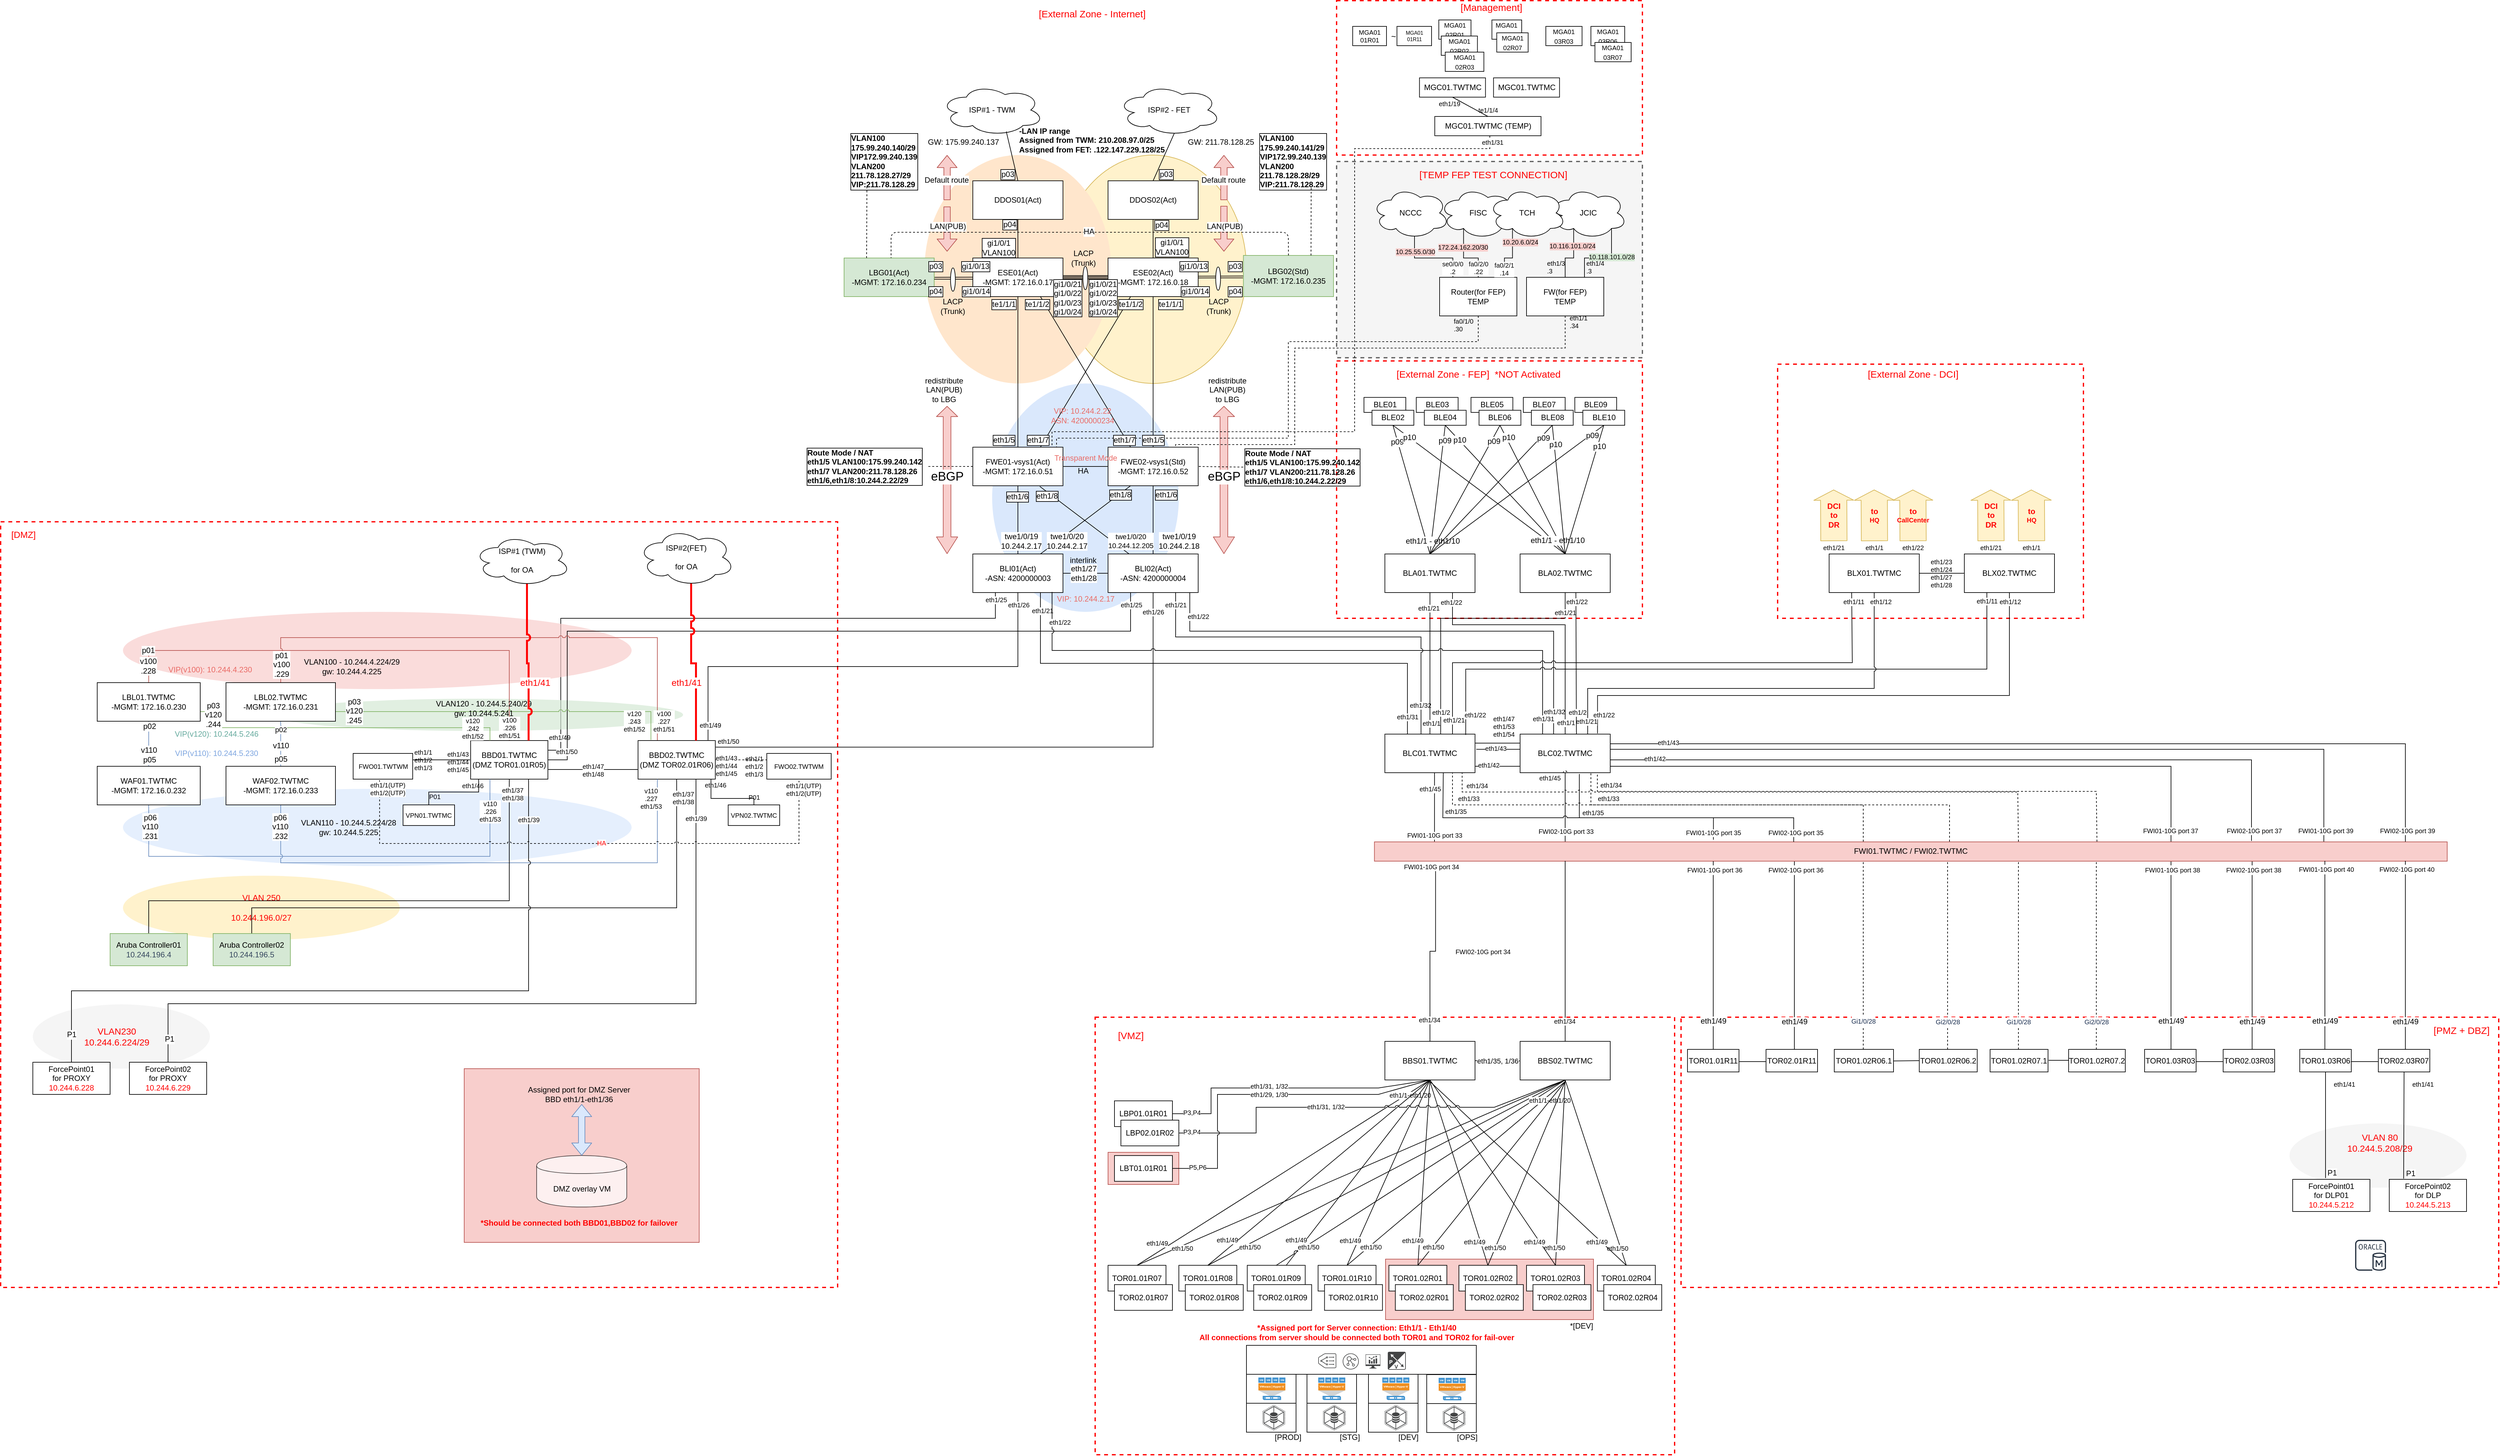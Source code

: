 <mxfile version="13.10.9" type="github">
  <diagram id="t7rq2k60fVjfJs8sng5W" name="Page-1">
    <mxGraphModel dx="4701" dy="2084" grid="1" gridSize="10" guides="1" tooltips="1" connect="1" arrows="1" fold="1" page="1" pageScale="1" pageWidth="1169" pageHeight="827" math="0" shadow="0">
      <root>
        <mxCell id="0" />
        <mxCell id="1" parent="0" />
        <mxCell id="1-YluYgIHhDE7NKz3oUO-1" value="" style="rounded=0;whiteSpace=wrap;html=1;strokeColor=#FF0000;dashed=1;strokeWidth=2;" vertex="1" parent="1">
          <mxGeometry x="-250" y="830.06" width="900" height="679.94" as="geometry" />
        </mxCell>
        <mxCell id="1-YluYgIHhDE7NKz3oUO-2" value="" style="rounded=0;whiteSpace=wrap;html=1;fillColor=#f8cecc;strokeColor=#b85450;" vertex="1" parent="1">
          <mxGeometry x="-230" y="1040" width="110" height="50" as="geometry" />
        </mxCell>
        <mxCell id="1-YluYgIHhDE7NKz3oUO-3" value="" style="rounded=0;whiteSpace=wrap;html=1;fillColor=#f8cecc;strokeColor=#b85450;" vertex="1" parent="1">
          <mxGeometry x="201" y="1206" width="323" height="94" as="geometry" />
        </mxCell>
        <mxCell id="1-YluYgIHhDE7NKz3oUO-4" style="edgeStyle=orthogonalEdgeStyle;rounded=0;jumpStyle=arc;orthogonalLoop=1;jettySize=auto;html=1;endArrow=none;endFill=0;strokeColor=#000000;strokeWidth=1;fontSize=10;fontColor=#FF0000;entryX=0.885;entryY=0.012;entryDx=0;entryDy=0;entryPerimeter=0;exitX=1.014;exitY=0.394;exitDx=0;exitDy=0;exitPerimeter=0;" edge="1" parent="1" source="1-YluYgIHhDE7NKz3oUO-187" target="1-YluYgIHhDE7NKz3oUO-199">
          <mxGeometry relative="1" as="geometry">
            <mxPoint x="577.656" y="417.234" as="sourcePoint" />
            <mxPoint x="1659.725" y="531.717" as="targetPoint" />
            <Array as="points">
              <mxPoint x="1659" y="414" />
            </Array>
          </mxGeometry>
        </mxCell>
        <mxCell id="1-YluYgIHhDE7NKz3oUO-5" value="&lt;span style=&quot;color: rgb(0 , 0 , 0)&quot;&gt;FWI01-10G port 39&lt;/span&gt;" style="text;html=1;align=center;verticalAlign=middle;resizable=0;points=[];labelBackgroundColor=#ffffff;fontSize=10;fontColor=#FF0000;" vertex="1" connectable="0" parent="1-YluYgIHhDE7NKz3oUO-4">
          <mxGeometry x="0.706" y="-1" relative="1" as="geometry">
            <mxPoint x="72.97" y="125.24" as="offset" />
          </mxGeometry>
        </mxCell>
        <mxCell id="1-YluYgIHhDE7NKz3oUO-6" value="eth1/43" style="text;html=1;align=center;verticalAlign=middle;resizable=0;points=[];labelBackgroundColor=#ffffff;fontSize=10;" vertex="1" connectable="0" parent="1-YluYgIHhDE7NKz3oUO-4">
          <mxGeometry x="-0.959" y="2" relative="1" as="geometry">
            <mxPoint as="offset" />
          </mxGeometry>
        </mxCell>
        <mxCell id="1-YluYgIHhDE7NKz3oUO-7" style="edgeStyle=orthogonalEdgeStyle;rounded=0;jumpStyle=arc;orthogonalLoop=1;jettySize=auto;html=1;endArrow=none;endFill=0;strokeColor=#000000;strokeWidth=1;fontSize=10;fontColor=#FF0000;entryX=0.349;entryY=0.032;entryDx=0;entryDy=0;entryPerimeter=0;exitX=0.993;exitY=0.873;exitDx=0;exitDy=0;exitPerimeter=0;" edge="1" parent="1" source="1-YluYgIHhDE7NKz3oUO-187">
          <mxGeometry relative="1" as="geometry">
            <mxPoint x="620" y="420" as="sourcePoint" />
            <mxPoint x="1421" y="557" as="targetPoint" />
            <Array as="points">
              <mxPoint x="339" y="440" />
              <mxPoint x="1421" y="440" />
            </Array>
          </mxGeometry>
        </mxCell>
        <mxCell id="1-YluYgIHhDE7NKz3oUO-8" value="&lt;span style=&quot;color: rgb(0 , 0 , 0)&quot;&gt;FWI01-10G port 37&lt;/span&gt;" style="text;html=1;align=center;verticalAlign=middle;resizable=0;points=[];labelBackgroundColor=#ffffff;fontSize=10;fontColor=#FF0000;" vertex="1" connectable="0" parent="1-YluYgIHhDE7NKz3oUO-7">
          <mxGeometry x="0.706" y="-1" relative="1" as="geometry">
            <mxPoint x="57.97" y="99.03" as="offset" />
          </mxGeometry>
        </mxCell>
        <mxCell id="1-YluYgIHhDE7NKz3oUO-9" value="eth1/42" style="text;html=1;align=center;verticalAlign=middle;resizable=0;points=[];labelBackgroundColor=#ffffff;fontSize=10;" vertex="1" connectable="0" parent="1-YluYgIHhDE7NKz3oUO-7">
          <mxGeometry x="-0.959" y="2" relative="1" as="geometry">
            <mxPoint as="offset" />
          </mxGeometry>
        </mxCell>
        <mxCell id="1-YluYgIHhDE7NKz3oUO-10" value="" style="rounded=0;whiteSpace=wrap;html=1;strokeColor=#FF0000;dashed=1;strokeWidth=2;" vertex="1" parent="1">
          <mxGeometry x="660" y="830" width="1270" height="420" as="geometry" />
        </mxCell>
        <mxCell id="1-YluYgIHhDE7NKz3oUO-11" value="" style="rounded=0;whiteSpace=wrap;html=1;strokeColor=#FF0000;dashed=1;strokeWidth=2;" vertex="1" parent="1">
          <mxGeometry x="810" y="-185" width="475" height="395" as="geometry" />
        </mxCell>
        <mxCell id="1-YluYgIHhDE7NKz3oUO-12" value="" style="rounded=0;whiteSpace=wrap;html=1;strokeColor=#666666;dashed=1;strokeWidth=2;fillColor=#f5f5f5;fontColor=#333333;" vertex="1" parent="1">
          <mxGeometry x="125" y="-500" width="475" height="305" as="geometry" />
        </mxCell>
        <mxCell id="1-YluYgIHhDE7NKz3oUO-13" value="" style="rounded=0;whiteSpace=wrap;html=1;strokeColor=#FF0000;dashed=1;strokeWidth=2;" vertex="1" parent="1">
          <mxGeometry x="125" y="-750" width="475" height="240" as="geometry" />
        </mxCell>
        <mxCell id="1-YluYgIHhDE7NKz3oUO-14" value="&lt;font style=&quot;font-size: 15px&quot;&gt;[External Zone - DCI]&lt;/font&gt;" style="text;html=1;align=center;verticalAlign=middle;resizable=0;points=[];autosize=1;fontSize=10;fontColor=#FF0000;" vertex="1" parent="1">
          <mxGeometry x="940" y="-180" width="160" height="20" as="geometry" />
        </mxCell>
        <mxCell id="1-YluYgIHhDE7NKz3oUO-15" value="" style="rounded=0;whiteSpace=wrap;html=1;strokeColor=#FF0000;dashed=1;strokeWidth=2;" vertex="1" parent="1">
          <mxGeometry x="125" y="-190" width="475" height="400" as="geometry" />
        </mxCell>
        <mxCell id="1-YluYgIHhDE7NKz3oUO-16" value="&lt;font style=&quot;font-size: 15px&quot;&gt;[External Zone - FEP]&amp;nbsp; *NOT Activated&lt;/font&gt;" style="text;html=1;align=center;verticalAlign=middle;resizable=0;points=[];autosize=1;fontSize=10;fontColor=#FF0000;" vertex="1" parent="1">
          <mxGeometry x="210" y="-180" width="270" height="20" as="geometry" />
        </mxCell>
        <mxCell id="1-YluYgIHhDE7NKz3oUO-17" value="" style="rounded=0;whiteSpace=wrap;html=1;labelBackgroundColor=none;fontSize=10;fontColor=#FF0000;dashed=1;strokeWidth=2;strokeColor=#FF0000;" vertex="1" parent="1">
          <mxGeometry x="-1950" y="60" width="1300" height="1190" as="geometry" />
        </mxCell>
        <mxCell id="1-YluYgIHhDE7NKz3oUO-18" value="" style="rounded=0;whiteSpace=wrap;html=1;labelBackgroundColor=none;fontSize=10;fillColor=#f8cecc;strokeColor=#b85450;" vertex="1" parent="1">
          <mxGeometry x="-1230" y="910" width="365" height="270" as="geometry" />
        </mxCell>
        <mxCell id="1-YluYgIHhDE7NKz3oUO-19" value="" style="ellipse;whiteSpace=wrap;html=1;fillColor=#fff2cc;strokeColor=#d6b656;" vertex="1" parent="1">
          <mxGeometry x="-305" y="-510" width="290" height="355" as="geometry" />
        </mxCell>
        <mxCell id="1-YluYgIHhDE7NKz3oUO-20" value="" style="ellipse;whiteSpace=wrap;html=1;fillColor=#ffe6cc;strokeColor=none;gradientColor=none;" vertex="1" parent="1">
          <mxGeometry x="-515" y="-510" width="290" height="355" as="geometry" />
        </mxCell>
        <mxCell id="1-YluYgIHhDE7NKz3oUO-21" value="" style="ellipse;whiteSpace=wrap;html=1;fillColor=#dae8fc;strokeColor=none;" vertex="1" parent="1">
          <mxGeometry x="-410" y="-155" width="290" height="355" as="geometry" />
        </mxCell>
        <mxCell id="1-YluYgIHhDE7NKz3oUO-22" style="edgeStyle=none;rounded=0;orthogonalLoop=1;jettySize=auto;html=1;exitX=1;exitY=0.5;exitDx=0;exitDy=0;entryX=0;entryY=0.5;entryDx=0;entryDy=0;endArrow=none;endFill=0;" edge="1" parent="1" source="1-YluYgIHhDE7NKz3oUO-25" target="1-YluYgIHhDE7NKz3oUO-490">
          <mxGeometry relative="1" as="geometry">
            <mxPoint x="-497" y="-320" as="sourcePoint" />
            <mxPoint x="-32.75" y="-322" as="targetPoint" />
          </mxGeometry>
        </mxCell>
        <mxCell id="1-YluYgIHhDE7NKz3oUO-23" value="p01" style="text;html=1;align=center;verticalAlign=middle;resizable=0;points=[];labelBackgroundColor=#ffffff;" vertex="1" connectable="0" parent="1-YluYgIHhDE7NKz3oUO-22">
          <mxGeometry x="-0.686" y="2" relative="1" as="geometry">
            <mxPoint x="24.05" y="12" as="offset" />
          </mxGeometry>
        </mxCell>
        <mxCell id="1-YluYgIHhDE7NKz3oUO-24" style="edgeStyle=none;rounded=0;orthogonalLoop=1;jettySize=auto;html=1;exitX=0.5;exitY=1;exitDx=0;exitDy=0;endArrow=none;endFill=0;" edge="1" parent="1" source="1-YluYgIHhDE7NKz3oUO-61" target="1-YluYgIHhDE7NKz3oUO-31">
          <mxGeometry relative="1" as="geometry" />
        </mxCell>
        <mxCell id="1-YluYgIHhDE7NKz3oUO-25" value="LBG01(Act)&lt;br&gt;-MGMT: 172.16.0.234" style="rounded=0;whiteSpace=wrap;html=1;fillColor=#d5e8d4;strokeColor=#82b366;" vertex="1" parent="1">
          <mxGeometry x="-640" y="-350" width="140" height="60" as="geometry" />
        </mxCell>
        <mxCell id="1-YluYgIHhDE7NKz3oUO-26" style="edgeStyle=none;rounded=0;orthogonalLoop=1;jettySize=auto;html=1;exitX=0.5;exitY=1;exitDx=0;exitDy=0;endArrow=none;endFill=0;" edge="1" parent="1" source="1-YluYgIHhDE7NKz3oUO-62" target="1-YluYgIHhDE7NKz3oUO-36">
          <mxGeometry relative="1" as="geometry" />
        </mxCell>
        <mxCell id="1-YluYgIHhDE7NKz3oUO-27" value="ISP#1 - TWM" style="ellipse;shape=cloud;whiteSpace=wrap;html=1;" vertex="1" parent="1">
          <mxGeometry x="-490" y="-620" width="160" height="80" as="geometry" />
        </mxCell>
        <mxCell id="1-YluYgIHhDE7NKz3oUO-28" value="ISP#2 - FET" style="ellipse;shape=cloud;whiteSpace=wrap;html=1;" vertex="1" parent="1">
          <mxGeometry x="-215" y="-620" width="160" height="80" as="geometry" />
        </mxCell>
        <mxCell id="1-YluYgIHhDE7NKz3oUO-29" value="DDOS01(Act)" style="rounded=0;whiteSpace=wrap;html=1;" vertex="1" parent="1">
          <mxGeometry x="-440" y="-470" width="140" height="60" as="geometry" />
        </mxCell>
        <mxCell id="1-YluYgIHhDE7NKz3oUO-30" style="edgeStyle=none;rounded=0;orthogonalLoop=1;jettySize=auto;html=1;exitX=1;exitY=0.5;exitDx=0;exitDy=0;endArrow=none;endFill=0;" edge="1" parent="1" source="1-YluYgIHhDE7NKz3oUO-31" target="1-YluYgIHhDE7NKz3oUO-36">
          <mxGeometry relative="1" as="geometry" />
        </mxCell>
        <mxCell id="1-YluYgIHhDE7NKz3oUO-31" value="FWE01-vsys1(Act)&lt;br&gt;-MGMT: 172.16.0.51" style="rounded=0;whiteSpace=wrap;html=1;" vertex="1" parent="1">
          <mxGeometry x="-440" y="-56" width="140" height="60" as="geometry" />
        </mxCell>
        <mxCell id="1-YluYgIHhDE7NKz3oUO-32" style="edgeStyle=none;rounded=0;orthogonalLoop=1;jettySize=auto;html=1;exitX=0.5;exitY=1;exitDx=0;exitDy=0;entryX=0.5;entryY=0;entryDx=0;entryDy=0;endArrow=none;endFill=0;" edge="1" parent="1" source="1-YluYgIHhDE7NKz3oUO-36" target="1-YluYgIHhDE7NKz3oUO-51">
          <mxGeometry relative="1" as="geometry" />
        </mxCell>
        <mxCell id="1-YluYgIHhDE7NKz3oUO-33" value="twe1/0/19&lt;br&gt;10.244.2.18" style="text;html=1;align=center;verticalAlign=middle;resizable=0;points=[];labelBackgroundColor=#ffffff;fontSize=12;fontColor=#000000;" vertex="1" connectable="0" parent="1-YluYgIHhDE7NKz3oUO-32">
          <mxGeometry x="0.533" y="-1" relative="1" as="geometry">
            <mxPoint x="41" y="4.64" as="offset" />
          </mxGeometry>
        </mxCell>
        <mxCell id="1-YluYgIHhDE7NKz3oUO-34" value="eth1/6" style="text;html=1;align=center;verticalAlign=middle;resizable=0;points=[];labelBackgroundColor=#ffffff;labelBorderColor=#000000;" vertex="1" connectable="0" parent="1-YluYgIHhDE7NKz3oUO-32">
          <mxGeometry x="-0.778" y="-3" relative="1" as="geometry">
            <mxPoint x="23" y="2" as="offset" />
          </mxGeometry>
        </mxCell>
        <mxCell id="1-YluYgIHhDE7NKz3oUO-35" value="twe1/0/20&lt;br&gt;10.244.12.205" style="rounded=0;orthogonalLoop=1;jettySize=auto;html=1;exitX=0.75;exitY=1;exitDx=0;exitDy=0;entryX=0.25;entryY=0;entryDx=0;entryDy=0;endArrow=none;endFill=0;" edge="1" parent="1">
          <mxGeometry x="0.87" y="17" relative="1" as="geometry">
            <mxPoint as="offset" />
            <mxPoint x="-336" y="5" as="sourcePoint" />
            <mxPoint x="-196" y="111" as="targetPoint" />
          </mxGeometry>
        </mxCell>
        <mxCell id="1-YluYgIHhDE7NKz3oUO-36" value="FWE02-vsys1(Std)&lt;br&gt;-MGMT: 172.16.0.52" style="rounded=0;whiteSpace=wrap;html=1;" vertex="1" parent="1">
          <mxGeometry x="-230" y="-56" width="140" height="60" as="geometry" />
        </mxCell>
        <mxCell id="1-YluYgIHhDE7NKz3oUO-37" style="edgeStyle=none;rounded=0;orthogonalLoop=1;jettySize=auto;html=1;exitX=1;exitY=0.5;exitDx=0;exitDy=0;entryX=0;entryY=0.5;entryDx=0;entryDy=0;endArrow=none;endFill=0;" edge="1" parent="1" source="1-YluYgIHhDE7NKz3oUO-45" target="1-YluYgIHhDE7NKz3oUO-51">
          <mxGeometry relative="1" as="geometry" />
        </mxCell>
        <mxCell id="1-YluYgIHhDE7NKz3oUO-38" value="eth1/27&lt;br&gt;eth1/28" style="text;html=1;align=center;verticalAlign=middle;resizable=0;points=[];labelBackgroundColor=#ffffff;" vertex="1" connectable="0" parent="1-YluYgIHhDE7NKz3oUO-37">
          <mxGeometry x="-0.56" y="1" relative="1" as="geometry">
            <mxPoint x="15.76" y="1" as="offset" />
          </mxGeometry>
        </mxCell>
        <mxCell id="1-YluYgIHhDE7NKz3oUO-39" style="edgeStyle=orthogonalEdgeStyle;rounded=0;orthogonalLoop=1;jettySize=auto;html=1;exitX=0.25;exitY=1;exitDx=0;exitDy=0;entryX=1;entryY=0.25;entryDx=0;entryDy=0;endArrow=none;endFill=0;" edge="1" parent="1" source="1-YluYgIHhDE7NKz3oUO-45" target="1-YluYgIHhDE7NKz3oUO-89">
          <mxGeometry relative="1" as="geometry">
            <Array as="points">
              <mxPoint x="-405" y="210" />
              <mxPoint x="-1080" y="210" />
              <mxPoint x="-1080" y="415" />
            </Array>
          </mxGeometry>
        </mxCell>
        <mxCell id="1-YluYgIHhDE7NKz3oUO-40" value="&lt;font color=&quot;#000000&quot;&gt;eth1/49&lt;/font&gt;" style="text;html=1;align=center;verticalAlign=middle;resizable=0;points=[];labelBackgroundColor=#ffffff;fontSize=10;fontColor=#FF0000;" vertex="1" connectable="0" parent="1-YluYgIHhDE7NKz3oUO-39">
          <mxGeometry x="0.915" y="-2" relative="1" as="geometry">
            <mxPoint as="offset" />
          </mxGeometry>
        </mxCell>
        <mxCell id="1-YluYgIHhDE7NKz3oUO-41" value="&lt;font color=&quot;#000000&quot;&gt;eth1/25&lt;/font&gt;" style="text;html=1;align=center;verticalAlign=middle;resizable=0;points=[];labelBackgroundColor=#ffffff;fontSize=10;fontColor=#FF0000;" vertex="1" connectable="0" parent="1-YluYgIHhDE7NKz3oUO-39">
          <mxGeometry x="-0.927" y="1" relative="1" as="geometry">
            <mxPoint y="-24.17" as="offset" />
          </mxGeometry>
        </mxCell>
        <mxCell id="1-YluYgIHhDE7NKz3oUO-42" style="edgeStyle=orthogonalEdgeStyle;rounded=0;jumpStyle=arc;orthogonalLoop=1;jettySize=auto;html=1;exitX=0.75;exitY=1;exitDx=0;exitDy=0;entryX=0.25;entryY=0;entryDx=0;entryDy=0;endArrow=none;endFill=0;strokeColor=#000000;strokeWidth=1;fontSize=10;fontColor=#FF0000;" edge="1" parent="1" source="1-YluYgIHhDE7NKz3oUO-45" target="1-YluYgIHhDE7NKz3oUO-187">
          <mxGeometry relative="1" as="geometry">
            <Array as="points">
              <mxPoint x="-335" y="280" />
              <mxPoint x="235" y="280" />
            </Array>
          </mxGeometry>
        </mxCell>
        <mxCell id="1-YluYgIHhDE7NKz3oUO-43" value="&lt;font color=&quot;#000000&quot;&gt;eth1/21&lt;/font&gt;" style="text;html=1;align=center;verticalAlign=middle;resizable=0;points=[];labelBackgroundColor=#ffffff;fontSize=10;fontColor=#FF0000;" vertex="1" connectable="0" parent="1-YluYgIHhDE7NKz3oUO-42">
          <mxGeometry x="-0.929" y="3" relative="1" as="geometry">
            <mxPoint as="offset" />
          </mxGeometry>
        </mxCell>
        <mxCell id="1-YluYgIHhDE7NKz3oUO-44" value="&lt;font color=&quot;#000000&quot;&gt;eth1/31&lt;/font&gt;" style="text;html=1;align=center;verticalAlign=middle;resizable=0;points=[];labelBackgroundColor=#ffffff;fontSize=10;fontColor=#FF0000;" vertex="1" connectable="0" parent="1-YluYgIHhDE7NKz3oUO-42">
          <mxGeometry x="0.932" relative="1" as="geometry">
            <mxPoint as="offset" />
          </mxGeometry>
        </mxCell>
        <mxCell id="1-YluYgIHhDE7NKz3oUO-45" value="BLI01(Act)&lt;br&gt;-ASN: 4200000003" style="rounded=0;whiteSpace=wrap;html=1;" vertex="1" parent="1">
          <mxGeometry x="-440" y="110" width="140" height="60" as="geometry" />
        </mxCell>
        <mxCell id="1-YluYgIHhDE7NKz3oUO-46" style="edgeStyle=orthogonalEdgeStyle;rounded=0;orthogonalLoop=1;jettySize=auto;html=1;exitX=0.5;exitY=1;exitDx=0;exitDy=0;entryX=0.906;entryY=-0.01;entryDx=0;entryDy=0;endArrow=none;endFill=0;entryPerimeter=0;" edge="1" parent="1" source="1-YluYgIHhDE7NKz3oUO-45" target="1-YluYgIHhDE7NKz3oUO-96">
          <mxGeometry relative="1" as="geometry" />
        </mxCell>
        <mxCell id="1-YluYgIHhDE7NKz3oUO-47" value="&lt;font color=&quot;#000000&quot;&gt;eth1/49&lt;/font&gt;" style="text;html=1;align=center;verticalAlign=middle;resizable=0;points=[];labelBackgroundColor=#ffffff;fontSize=10;fontColor=#FF0000;" vertex="1" connectable="0" parent="1-YluYgIHhDE7NKz3oUO-46">
          <mxGeometry x="0.934" y="3" relative="1" as="geometry">
            <mxPoint as="offset" />
          </mxGeometry>
        </mxCell>
        <mxCell id="1-YluYgIHhDE7NKz3oUO-48" value="&lt;span style=&quot;color: rgb(0 , 0 , 0)&quot;&gt;eth1/26&lt;/span&gt;" style="text;html=1;align=center;verticalAlign=middle;resizable=0;points=[];labelBackgroundColor=#ffffff;fontSize=10;fontColor=#FF0000;" vertex="1" connectable="0" parent="1-YluYgIHhDE7NKz3oUO-46">
          <mxGeometry x="-0.946" y="1" relative="1" as="geometry">
            <mxPoint as="offset" />
          </mxGeometry>
        </mxCell>
        <mxCell id="1-YluYgIHhDE7NKz3oUO-49" value="&lt;font color=&quot;#000000&quot;&gt;eth1/22&lt;/font&gt;" style="edgeStyle=orthogonalEdgeStyle;rounded=0;jumpStyle=arc;orthogonalLoop=1;jettySize=auto;html=1;exitX=0.907;exitY=1;exitDx=0;exitDy=0;entryX=0.372;entryY=0.021;entryDx=0;entryDy=0;endArrow=none;endFill=0;strokeColor=#000000;strokeWidth=1;fontSize=10;fontColor=#FF0000;exitPerimeter=0;entryPerimeter=0;" edge="1" parent="1" source="1-YluYgIHhDE7NKz3oUO-51" target="1-YluYgIHhDE7NKz3oUO-191">
          <mxGeometry x="-0.904" y="13" relative="1" as="geometry">
            <Array as="points">
              <mxPoint x="-103" y="230" />
              <mxPoint x="462" y="230" />
            </Array>
            <mxPoint as="offset" />
          </mxGeometry>
        </mxCell>
        <mxCell id="1-YluYgIHhDE7NKz3oUO-50" value="&lt;span style=&quot;color: rgb(0 , 0 , 0)&quot;&gt;eth1/32&lt;/span&gt;" style="text;html=1;align=center;verticalAlign=middle;resizable=0;points=[];labelBackgroundColor=#ffffff;fontSize=10;fontColor=#FF0000;" vertex="1" connectable="0" parent="1-YluYgIHhDE7NKz3oUO-49">
          <mxGeometry x="0.908" y="1" relative="1" as="geometry">
            <mxPoint as="offset" />
          </mxGeometry>
        </mxCell>
        <mxCell id="1-YluYgIHhDE7NKz3oUO-51" value="BLI02(Act)&lt;br&gt;-ASN:&amp;nbsp;4200000004" style="rounded=0;whiteSpace=wrap;html=1;" vertex="1" parent="1">
          <mxGeometry x="-230" y="110" width="140" height="60" as="geometry" />
        </mxCell>
        <mxCell id="1-YluYgIHhDE7NKz3oUO-52" value="Transparent Mode" style="text;html=1;align=center;verticalAlign=middle;resizable=0;points=[];autosize=1;fontSize=12;fontColor=#EA6B66;" vertex="1" parent="1">
          <mxGeometry x="-320" y="-49" width="110" height="20" as="geometry" />
        </mxCell>
        <mxCell id="1-YluYgIHhDE7NKz3oUO-53" value="" style="shape=flexArrow;endArrow=classic;startArrow=classic;html=1;width=12;endSize=5;fillColor=#f8cecc;strokeColor=#b85450;startSize=8.33;" edge="1" parent="1">
          <mxGeometry width="50" height="50" relative="1" as="geometry">
            <mxPoint x="-480" y="110" as="sourcePoint" />
            <mxPoint x="-480" y="-120" as="targetPoint" />
          </mxGeometry>
        </mxCell>
        <mxCell id="1-YluYgIHhDE7NKz3oUO-54" value="eBGP" style="text;html=1;align=center;verticalAlign=middle;resizable=0;points=[];labelBackgroundColor=#ffffff;fontSize=19;" vertex="1" connectable="0" parent="1-YluYgIHhDE7NKz3oUO-53">
          <mxGeometry x="0.358" y="-2" relative="1" as="geometry">
            <mxPoint x="-2" y="36" as="offset" />
          </mxGeometry>
        </mxCell>
        <mxCell id="1-YluYgIHhDE7NKz3oUO-55" value="" style="shape=flexArrow;endArrow=classic;startArrow=classic;html=1;width=12;endSize=5;fillColor=#f8cecc;strokeColor=#b85450;startSize=8.33;" edge="1" parent="1">
          <mxGeometry width="50" height="50" relative="1" as="geometry">
            <mxPoint x="-50" y="110" as="sourcePoint" />
            <mxPoint x="-50" y="-120" as="targetPoint" />
          </mxGeometry>
        </mxCell>
        <mxCell id="1-YluYgIHhDE7NKz3oUO-56" value="eBGP" style="text;html=1;align=center;verticalAlign=middle;resizable=0;points=[];labelBackgroundColor=#ffffff;fontSize=19;" vertex="1" connectable="0" parent="1-YluYgIHhDE7NKz3oUO-55">
          <mxGeometry x="0.358" y="-2" relative="1" as="geometry">
            <mxPoint x="-2" y="36" as="offset" />
          </mxGeometry>
        </mxCell>
        <mxCell id="1-YluYgIHhDE7NKz3oUO-57" value="redistribute &lt;br&gt;LAN(PUB)&lt;br&gt;to LBG" style="text;html=1;align=center;verticalAlign=middle;resizable=0;points=[];autosize=1;fontSize=12;fontColor=#000000;" vertex="1" parent="1">
          <mxGeometry x="-520" y="-170" width="70" height="50" as="geometry" />
        </mxCell>
        <mxCell id="1-YluYgIHhDE7NKz3oUO-58" value="GW: 175.99.240.137" style="text;html=1;align=center;verticalAlign=middle;resizable=0;points=[];autosize=1;" vertex="1" parent="1">
          <mxGeometry x="-520" y="-540" width="130" height="20" as="geometry" />
        </mxCell>
        <mxCell id="1-YluYgIHhDE7NKz3oUO-59" value="GW: 211.78.128.25" style="text;html=1;align=center;verticalAlign=middle;resizable=0;points=[];autosize=1;" vertex="1" parent="1">
          <mxGeometry x="-115" y="-540" width="120" height="20" as="geometry" />
        </mxCell>
        <mxCell id="1-YluYgIHhDE7NKz3oUO-60" value="VIP: 10.244.2.17" style="text;html=1;align=center;verticalAlign=middle;resizable=0;points=[];autosize=1;fontColor=#EA6B66;" vertex="1" parent="1">
          <mxGeometry x="-315" y="170" width="100" height="20" as="geometry" />
        </mxCell>
        <mxCell id="1-YluYgIHhDE7NKz3oUO-61" value="ESE01(Act)&lt;br&gt;-MGMT: 172.16.0.17" style="rounded=0;whiteSpace=wrap;html=1;" vertex="1" parent="1">
          <mxGeometry x="-440" y="-350" width="140" height="60" as="geometry" />
        </mxCell>
        <mxCell id="1-YluYgIHhDE7NKz3oUO-62" value="ESE02(Act)&lt;br&gt;-MGMT: 172.16.0.18" style="rounded=0;whiteSpace=wrap;html=1;" vertex="1" parent="1">
          <mxGeometry x="-230" y="-350" width="140" height="60" as="geometry" />
        </mxCell>
        <mxCell id="1-YluYgIHhDE7NKz3oUO-63" value="redistribute &lt;br&gt;LAN(PUB)&lt;br&gt;to LBG" style="text;html=1;align=center;verticalAlign=middle;resizable=0;points=[];autosize=1;fontSize=12;fontColor=#000000;" vertex="1" parent="1">
          <mxGeometry x="-80" y="-170" width="70" height="50" as="geometry" />
        </mxCell>
        <mxCell id="1-YluYgIHhDE7NKz3oUO-64" value="" style="shape=flexArrow;endArrow=classic;html=1;fillColor=#f8cecc;strokeColor=#b85450;" edge="1" parent="1">
          <mxGeometry width="50" height="50" relative="1" as="geometry">
            <mxPoint x="-480" y="-440" as="sourcePoint" />
            <mxPoint x="-480" y="-510" as="targetPoint" />
          </mxGeometry>
        </mxCell>
        <mxCell id="1-YluYgIHhDE7NKz3oUO-65" value="Default route" style="text;html=1;align=center;verticalAlign=middle;resizable=0;points=[];labelBackgroundColor=#ffffff;" vertex="1" connectable="0" parent="1-YluYgIHhDE7NKz3oUO-64">
          <mxGeometry x="-0.114" y="1" relative="1" as="geometry">
            <mxPoint as="offset" />
          </mxGeometry>
        </mxCell>
        <mxCell id="1-YluYgIHhDE7NKz3oUO-66" value="" style="shape=flexArrow;endArrow=classic;html=1;fillColor=#f8cecc;strokeColor=#b85450;" edge="1" parent="1">
          <mxGeometry width="50" height="50" relative="1" as="geometry">
            <mxPoint x="-480" y="-430" as="sourcePoint" />
            <mxPoint x="-480" y="-360" as="targetPoint" />
          </mxGeometry>
        </mxCell>
        <mxCell id="1-YluYgIHhDE7NKz3oUO-67" value="LAN(PUB)" style="text;html=1;align=center;verticalAlign=middle;resizable=0;points=[];labelBackgroundColor=#ffffff;" vertex="1" connectable="0" parent="1-YluYgIHhDE7NKz3oUO-66">
          <mxGeometry x="-0.114" y="1" relative="1" as="geometry">
            <mxPoint as="offset" />
          </mxGeometry>
        </mxCell>
        <mxCell id="1-YluYgIHhDE7NKz3oUO-68" value="" style="shape=flexArrow;endArrow=classic;html=1;fillColor=#f8cecc;strokeColor=#b85450;" edge="1" parent="1">
          <mxGeometry width="50" height="50" relative="1" as="geometry">
            <mxPoint x="-50" y="-440" as="sourcePoint" />
            <mxPoint x="-50" y="-510" as="targetPoint" />
          </mxGeometry>
        </mxCell>
        <mxCell id="1-YluYgIHhDE7NKz3oUO-69" value="Default route" style="text;html=1;align=center;verticalAlign=middle;resizable=0;points=[];labelBackgroundColor=#ffffff;" vertex="1" connectable="0" parent="1-YluYgIHhDE7NKz3oUO-68">
          <mxGeometry x="-0.114" y="1" relative="1" as="geometry">
            <mxPoint as="offset" />
          </mxGeometry>
        </mxCell>
        <mxCell id="1-YluYgIHhDE7NKz3oUO-70" value="" style="shape=flexArrow;endArrow=classic;html=1;fillColor=#f8cecc;strokeColor=#b85450;" edge="1" parent="1">
          <mxGeometry width="50" height="50" relative="1" as="geometry">
            <mxPoint x="-50" y="-431" as="sourcePoint" />
            <mxPoint x="-50" y="-360" as="targetPoint" />
          </mxGeometry>
        </mxCell>
        <mxCell id="1-YluYgIHhDE7NKz3oUO-71" value="LAN(PUB)" style="text;html=1;align=center;verticalAlign=middle;resizable=0;points=[];labelBackgroundColor=#ffffff;" vertex="1" connectable="0" parent="1-YluYgIHhDE7NKz3oUO-70">
          <mxGeometry x="-0.114" y="1" relative="1" as="geometry">
            <mxPoint as="offset" />
          </mxGeometry>
        </mxCell>
        <mxCell id="1-YluYgIHhDE7NKz3oUO-72" value="DDOS02(Act)" style="rounded=0;whiteSpace=wrap;html=1;" vertex="1" parent="1">
          <mxGeometry x="-230" y="-470" width="140" height="60" as="geometry" />
        </mxCell>
        <mxCell id="1-YluYgIHhDE7NKz3oUO-73" value="&lt;b&gt;-LAN IP range&lt;br&gt;Assigned from TWM: 210.208.97.0/25&lt;br&gt;&lt;/b&gt;&lt;span style=&quot;font-weight: bold&quot;&gt;Assigned from FET:&amp;nbsp;.122.147.229.128/25&lt;/span&gt;&lt;b&gt;&lt;br&gt;&lt;/b&gt;" style="text;html=1;align=left;verticalAlign=middle;resizable=0;points=[];autosize=1;" vertex="1" parent="1">
          <mxGeometry x="-370" y="-558" width="240" height="50" as="geometry" />
        </mxCell>
        <mxCell id="1-YluYgIHhDE7NKz3oUO-74" value="HA" style="text;html=1;strokeColor=none;fillColor=none;align=center;verticalAlign=middle;whiteSpace=wrap;rounded=0;" vertex="1" parent="1">
          <mxGeometry x="-296.5" y="-29" width="55" height="20" as="geometry" />
        </mxCell>
        <mxCell id="1-YluYgIHhDE7NKz3oUO-75" value="interlink" style="text;html=1;strokeColor=none;fillColor=none;align=center;verticalAlign=middle;whiteSpace=wrap;rounded=0;" vertex="1" parent="1">
          <mxGeometry x="-296.5" y="110" width="55" height="20" as="geometry" />
        </mxCell>
        <mxCell id="1-YluYgIHhDE7NKz3oUO-76" value="" style="ellipse;whiteSpace=wrap;html=1;strokeColor=none;fillColor=#d5e8d4;opacity=70;" vertex="1" parent="1">
          <mxGeometry x="-1530" y="335" width="640" height="50" as="geometry" />
        </mxCell>
        <mxCell id="1-YluYgIHhDE7NKz3oUO-77" value="" style="ellipse;whiteSpace=wrap;html=1;strokeColor=none;fillColor=#dae8fc;opacity=70;" vertex="1" parent="1">
          <mxGeometry x="-1760" y="475" width="790" height="120" as="geometry" />
        </mxCell>
        <mxCell id="1-YluYgIHhDE7NKz3oUO-78" value="" style="ellipse;whiteSpace=wrap;html=1;strokeColor=none;fillColor=#f8cecc;opacity=70;" vertex="1" parent="1">
          <mxGeometry x="-1760" y="200" width="790" height="120" as="geometry" />
        </mxCell>
        <mxCell id="1-YluYgIHhDE7NKz3oUO-79" style="rounded=0;orthogonalLoop=1;jettySize=auto;html=1;exitX=1;exitY=0.75;exitDx=0;exitDy=0;entryX=0;entryY=0.75;entryDx=0;entryDy=0;endArrow=none;endFill=0;" edge="1" parent="1" source="1-YluYgIHhDE7NKz3oUO-89" target="1-YluYgIHhDE7NKz3oUO-96">
          <mxGeometry relative="1" as="geometry" />
        </mxCell>
        <mxCell id="1-YluYgIHhDE7NKz3oUO-80" value="&lt;font color=&quot;#000000&quot;&gt;eth1/47&lt;br&gt;eth1/48&lt;/font&gt;" style="text;html=1;align=center;verticalAlign=middle;resizable=0;points=[];labelBackgroundColor=#ffffff;fontSize=10;fontColor=#FF0000;" vertex="1" connectable="0" parent="1-YluYgIHhDE7NKz3oUO-79">
          <mxGeometry x="-0.345" y="-1" relative="1" as="geometry">
            <mxPoint x="24.17" as="offset" />
          </mxGeometry>
        </mxCell>
        <mxCell id="1-YluYgIHhDE7NKz3oUO-81" style="edgeStyle=orthogonalEdgeStyle;rounded=0;orthogonalLoop=1;jettySize=auto;html=1;exitX=0.5;exitY=0;exitDx=0;exitDy=0;entryX=0.5;entryY=0;entryDx=0;entryDy=0;endArrow=none;endFill=0;jumpStyle=arc;fillColor=#f8cecc;strokeColor=#b85450;" edge="1" parent="1" source="1-YluYgIHhDE7NKz3oUO-89" target="1-YluYgIHhDE7NKz3oUO-104">
          <mxGeometry relative="1" as="geometry">
            <Array as="points">
              <mxPoint x="-1160" y="260" />
              <mxPoint x="-1720" y="260" />
            </Array>
            <mxPoint x="-1300" y="390" as="sourcePoint" />
          </mxGeometry>
        </mxCell>
        <mxCell id="1-YluYgIHhDE7NKz3oUO-82" value="v100&lt;br style=&quot;font-size: 10px&quot;&gt;.226&lt;br&gt;eth1/51" style="text;html=1;align=center;verticalAlign=middle;resizable=0;points=[];labelBackgroundColor=#ffffff;fontSize=10;" vertex="1" connectable="0" parent="1-YluYgIHhDE7NKz3oUO-81">
          <mxGeometry x="-0.947" y="-1" relative="1" as="geometry">
            <mxPoint x="-1" as="offset" />
          </mxGeometry>
        </mxCell>
        <mxCell id="1-YluYgIHhDE7NKz3oUO-83" value="v100&lt;br&gt;.228" style="text;html=1;align=center;verticalAlign=middle;resizable=0;points=[];labelBackgroundColor=#ffffff;" vertex="1" connectable="0" parent="1-YluYgIHhDE7NKz3oUO-81">
          <mxGeometry x="0.93" y="-1" relative="1" as="geometry">
            <mxPoint as="offset" />
          </mxGeometry>
        </mxCell>
        <mxCell id="1-YluYgIHhDE7NKz3oUO-84" value="p01" style="text;html=1;align=center;verticalAlign=middle;resizable=0;points=[];labelBackgroundColor=#ffffff;" vertex="1" connectable="0" parent="1-YluYgIHhDE7NKz3oUO-81">
          <mxGeometry x="0.867" y="-1" relative="1" as="geometry">
            <mxPoint as="offset" />
          </mxGeometry>
        </mxCell>
        <mxCell id="1-YluYgIHhDE7NKz3oUO-85" style="edgeStyle=orthogonalEdgeStyle;rounded=0;orthogonalLoop=1;jettySize=auto;html=1;exitX=1;exitY=0.5;exitDx=0;exitDy=0;entryX=0.25;entryY=1;entryDx=0;entryDy=0;endArrow=none;endFill=0;" edge="1" parent="1" source="1-YluYgIHhDE7NKz3oUO-89" target="1-YluYgIHhDE7NKz3oUO-51">
          <mxGeometry relative="1" as="geometry">
            <Array as="points">
              <mxPoint x="-1070" y="430" />
              <mxPoint x="-1070" y="230" />
              <mxPoint x="-195" y="230" />
            </Array>
          </mxGeometry>
        </mxCell>
        <mxCell id="1-YluYgIHhDE7NKz3oUO-86" value="&lt;span style=&quot;color: rgba(0 , 0 , 0 , 0) ; font-family: monospace ; font-size: 0px&quot;&gt;%3CmxGraphModel%3E%3Croot%3E%3CmxCell%20id%3D%220%22%2F%3E%3CmxCell%20id%3D%221%22%20parent%3D%220%22%2F%3E%3CmxCell%20id%3D%222%22%20value%3D%22%26lt%3Bfont%20color%3D%26quot%3B%23000000%26quot%3B%26gt%3Beth1%2F49%26lt%3B%2Ffont%26gt%3B%22%20style%3D%22text%3Bhtml%3D1%3Balign%3Dcenter%3BverticalAlign%3Dmiddle%3Bresizable%3D0%3Bpoints%3D%5B%5D%3BlabelBackgroundColor%3D%23ffffff%3BfontSize%3D10%3BfontColor%3D%23FF0000%3B%22%20vertex%3D%221%22%20connectable%3D%220%22%20parent%3D%221%22%3E%3CmxGeometry%20x%3D%22-662%22%20y%3D%22825%22%20as%3D%22geometry%22%3E%3CmxPoint%20as%3D%22offset%22%2F%3E%3C%2FmxGeometry%3E%3C%2FmxCell%3E%3C%2Froot%3E%3C%2FmxGraphModeleth1/&lt;/span&gt;" style="text;html=1;align=center;verticalAlign=middle;resizable=0;points=[];labelBackgroundColor=#ffffff;fontSize=10;fontColor=#FF0000;" vertex="1" connectable="0" parent="1-YluYgIHhDE7NKz3oUO-85">
          <mxGeometry x="-0.949" y="8" relative="1" as="geometry">
            <mxPoint x="8" y="-8" as="offset" />
          </mxGeometry>
        </mxCell>
        <mxCell id="1-YluYgIHhDE7NKz3oUO-87" value="&lt;font color=&quot;#000000&quot;&gt;eth1/50&lt;/font&gt;" style="text;html=1;align=center;verticalAlign=middle;resizable=0;points=[];labelBackgroundColor=#ffffff;fontSize=10;fontColor=#FF0000;" vertex="1" connectable="0" parent="1-YluYgIHhDE7NKz3oUO-85">
          <mxGeometry x="-0.95" y="13" relative="1" as="geometry">
            <mxPoint as="offset" />
          </mxGeometry>
        </mxCell>
        <mxCell id="1-YluYgIHhDE7NKz3oUO-88" value="&lt;span style=&quot;color: rgb(0 , 0 , 0)&quot;&gt;eth1/25&lt;/span&gt;" style="text;html=1;align=center;verticalAlign=middle;resizable=0;points=[];labelBackgroundColor=#ffffff;fontSize=10;fontColor=#FF0000;" vertex="1" connectable="0" parent="1-YluYgIHhDE7NKz3oUO-85">
          <mxGeometry x="0.967" y="-1" relative="1" as="geometry">
            <mxPoint as="offset" />
          </mxGeometry>
        </mxCell>
        <mxCell id="1-YluYgIHhDE7NKz3oUO-89" value="BBD01.TWTMC&lt;br&gt;(DMZ TOR01.01R05)" style="rounded=0;whiteSpace=wrap;html=1;" vertex="1" parent="1">
          <mxGeometry x="-1220" y="400" width="120" height="60" as="geometry" />
        </mxCell>
        <mxCell id="1-YluYgIHhDE7NKz3oUO-90" style="edgeStyle=orthogonalEdgeStyle;rounded=0;orthogonalLoop=1;jettySize=auto;html=1;exitX=0.25;exitY=0;exitDx=0;exitDy=0;entryX=0.5;entryY=0;entryDx=0;entryDy=0;endArrow=none;endFill=0;jumpStyle=arc;fillColor=#f8cecc;strokeColor=#b85450;" edge="1" parent="1" source="1-YluYgIHhDE7NKz3oUO-96" target="1-YluYgIHhDE7NKz3oUO-111">
          <mxGeometry relative="1" as="geometry">
            <Array as="points">
              <mxPoint x="-930" y="240" />
              <mxPoint x="-1515" y="240" />
            </Array>
          </mxGeometry>
        </mxCell>
        <mxCell id="1-YluYgIHhDE7NKz3oUO-91" value="v100&lt;br style=&quot;font-size: 10px&quot;&gt;.227&lt;br&gt;eth1/51" style="text;html=1;align=center;verticalAlign=middle;resizable=0;points=[];labelBackgroundColor=#ffffff;fontSize=10;" vertex="1" connectable="0" parent="1-YluYgIHhDE7NKz3oUO-90">
          <mxGeometry x="-0.944" y="-2" relative="1" as="geometry">
            <mxPoint x="8" y="-7.5" as="offset" />
          </mxGeometry>
        </mxCell>
        <mxCell id="1-YluYgIHhDE7NKz3oUO-92" value="p01&lt;br&gt;v100&lt;br&gt;.229" style="text;html=1;align=center;verticalAlign=middle;resizable=0;points=[];labelBackgroundColor=#ffffff;" vertex="1" connectable="0" parent="1-YluYgIHhDE7NKz3oUO-90">
          <mxGeometry x="0.93" y="1" relative="1" as="geometry">
            <mxPoint as="offset" />
          </mxGeometry>
        </mxCell>
        <mxCell id="1-YluYgIHhDE7NKz3oUO-93" style="edgeStyle=orthogonalEdgeStyle;rounded=0;orthogonalLoop=1;jettySize=auto;html=1;exitX=1.006;exitY=0.171;exitDx=0;exitDy=0;entryX=0.5;entryY=1;entryDx=0;entryDy=0;endArrow=none;endFill=0;exitPerimeter=0;" edge="1" parent="1" source="1-YluYgIHhDE7NKz3oUO-96" target="1-YluYgIHhDE7NKz3oUO-51">
          <mxGeometry relative="1" as="geometry">
            <Array as="points">
              <mxPoint x="-160" y="410" />
            </Array>
          </mxGeometry>
        </mxCell>
        <mxCell id="1-YluYgIHhDE7NKz3oUO-94" value="&lt;font color=&quot;#000000&quot;&gt;eth1/50&lt;/font&gt;" style="text;html=1;align=center;verticalAlign=middle;resizable=0;points=[];labelBackgroundColor=#ffffff;fontSize=10;fontColor=#FF0000;" vertex="1" connectable="0" parent="1-YluYgIHhDE7NKz3oUO-93">
          <mxGeometry x="-0.962" y="-1" relative="1" as="geometry">
            <mxPoint x="1.67" y="-11" as="offset" />
          </mxGeometry>
        </mxCell>
        <mxCell id="1-YluYgIHhDE7NKz3oUO-95" value="&lt;span style=&quot;color: rgb(0 , 0 , 0)&quot;&gt;eth1/26&lt;/span&gt;" style="text;html=1;align=center;verticalAlign=middle;resizable=0;points=[];labelBackgroundColor=#ffffff;fontSize=10;fontColor=#FF0000;" vertex="1" connectable="0" parent="1-YluYgIHhDE7NKz3oUO-93">
          <mxGeometry x="0.957" relative="1" as="geometry">
            <mxPoint y="10" as="offset" />
          </mxGeometry>
        </mxCell>
        <mxCell id="1-YluYgIHhDE7NKz3oUO-96" value="BBD02.TWTMC&lt;br&gt;(DMZ TOR02.01R06)" style="rounded=0;whiteSpace=wrap;html=1;" vertex="1" parent="1">
          <mxGeometry x="-960" y="400" width="120" height="60" as="geometry" />
        </mxCell>
        <mxCell id="1-YluYgIHhDE7NKz3oUO-97" style="edgeStyle=orthogonalEdgeStyle;rounded=0;jumpStyle=arc;orthogonalLoop=1;jettySize=auto;html=1;exitX=0.5;exitY=1;exitDx=0;exitDy=0;entryX=0.5;entryY=0;entryDx=0;entryDy=0;endArrow=none;endFill=0;fillColor=#dae8fc;strokeColor=#6c8ebf;" edge="1" parent="1" source="1-YluYgIHhDE7NKz3oUO-104" target="1-YluYgIHhDE7NKz3oUO-115">
          <mxGeometry relative="1" as="geometry" />
        </mxCell>
        <mxCell id="1-YluYgIHhDE7NKz3oUO-98" value="v110" style="text;html=1;align=center;verticalAlign=middle;resizable=0;points=[];labelBackgroundColor=#ffffff;" vertex="1" connectable="0" parent="1-YluYgIHhDE7NKz3oUO-97">
          <mxGeometry x="-0.727" y="2" relative="1" as="geometry">
            <mxPoint x="-2" y="35" as="offset" />
          </mxGeometry>
        </mxCell>
        <mxCell id="1-YluYgIHhDE7NKz3oUO-99" value="p02" style="text;html=1;align=center;verticalAlign=middle;resizable=0;points=[];labelBackgroundColor=#ffffff;" vertex="1" connectable="0" parent="1-YluYgIHhDE7NKz3oUO-97">
          <mxGeometry x="-0.782" y="1" relative="1" as="geometry">
            <mxPoint as="offset" />
          </mxGeometry>
        </mxCell>
        <mxCell id="1-YluYgIHhDE7NKz3oUO-100" value="p05" style="text;html=1;align=center;verticalAlign=middle;resizable=0;points=[];labelBackgroundColor=#ffffff;" vertex="1" connectable="0" parent="1-YluYgIHhDE7NKz3oUO-97">
          <mxGeometry x="0.709" y="1" relative="1" as="geometry">
            <mxPoint as="offset" />
          </mxGeometry>
        </mxCell>
        <mxCell id="1-YluYgIHhDE7NKz3oUO-101" style="edgeStyle=orthogonalEdgeStyle;rounded=0;jumpStyle=arc;orthogonalLoop=1;jettySize=auto;html=1;exitX=1;exitY=0.75;exitDx=0;exitDy=0;entryX=0.25;entryY=0;entryDx=0;entryDy=0;endArrow=none;endFill=0;fillColor=#d5e8d4;strokeColor=#82b366;" edge="1" parent="1" source="1-YluYgIHhDE7NKz3oUO-104" target="1-YluYgIHhDE7NKz3oUO-89">
          <mxGeometry relative="1" as="geometry">
            <Array as="points">
              <mxPoint x="-1610" y="355" />
              <mxPoint x="-1610" y="380" />
              <mxPoint x="-1190" y="380" />
            </Array>
            <mxPoint x="-1313" y="388" as="targetPoint" />
          </mxGeometry>
        </mxCell>
        <mxCell id="1-YluYgIHhDE7NKz3oUO-102" value="v120&lt;br style=&quot;font-size: 10px&quot;&gt;.242&lt;br&gt;eth1/52" style="text;html=1;align=center;verticalAlign=middle;resizable=0;points=[];labelBackgroundColor=#ffffff;fontSize=10;" vertex="1" connectable="0" parent="1-YluYgIHhDE7NKz3oUO-101">
          <mxGeometry x="0.811" y="-1" relative="1" as="geometry">
            <mxPoint as="offset" />
          </mxGeometry>
        </mxCell>
        <mxCell id="1-YluYgIHhDE7NKz3oUO-103" value="p03&lt;br&gt;v120&lt;br&gt;.244" style="text;html=1;align=center;verticalAlign=middle;resizable=0;points=[];labelBackgroundColor=#ffffff;" vertex="1" connectable="0" parent="1-YluYgIHhDE7NKz3oUO-101">
          <mxGeometry x="-0.589" relative="1" as="geometry">
            <mxPoint x="-56.34" y="-20" as="offset" />
          </mxGeometry>
        </mxCell>
        <mxCell id="1-YluYgIHhDE7NKz3oUO-104" value="LBL01.TWTMC&lt;br&gt;-MGMT: 172.16.0.230" style="rounded=0;whiteSpace=wrap;html=1;" vertex="1" parent="1">
          <mxGeometry x="-1800" y="310" width="160" height="60" as="geometry" />
        </mxCell>
        <mxCell id="1-YluYgIHhDE7NKz3oUO-105" value="p02" style="edgeStyle=orthogonalEdgeStyle;rounded=0;jumpStyle=arc;orthogonalLoop=1;jettySize=auto;html=1;exitX=0.5;exitY=1;exitDx=0;exitDy=0;entryX=0.5;entryY=0;entryDx=0;entryDy=0;endArrow=none;endFill=0;fillColor=#dae8fc;strokeColor=#6c8ebf;" edge="1" parent="1" source="1-YluYgIHhDE7NKz3oUO-111" target="1-YluYgIHhDE7NKz3oUO-119">
          <mxGeometry x="-0.636" relative="1" as="geometry">
            <mxPoint as="offset" />
          </mxGeometry>
        </mxCell>
        <mxCell id="1-YluYgIHhDE7NKz3oUO-106" value="v110" style="text;html=1;align=center;verticalAlign=middle;resizable=0;points=[];labelBackgroundColor=#ffffff;" vertex="1" connectable="0" parent="1-YluYgIHhDE7NKz3oUO-105">
          <mxGeometry x="-0.382" relative="1" as="geometry">
            <mxPoint y="16" as="offset" />
          </mxGeometry>
        </mxCell>
        <mxCell id="1-YluYgIHhDE7NKz3oUO-107" value="p05" style="text;html=1;align=center;verticalAlign=middle;resizable=0;points=[];labelBackgroundColor=#ffffff;" vertex="1" connectable="0" parent="1-YluYgIHhDE7NKz3oUO-105">
          <mxGeometry x="0.691" relative="1" as="geometry">
            <mxPoint as="offset" />
          </mxGeometry>
        </mxCell>
        <mxCell id="1-YluYgIHhDE7NKz3oUO-108" style="edgeStyle=orthogonalEdgeStyle;rounded=0;jumpStyle=arc;orthogonalLoop=1;jettySize=auto;html=1;exitX=1;exitY=0.75;exitDx=0;exitDy=0;entryX=0.167;entryY=-0.017;entryDx=0;entryDy=0;entryPerimeter=0;endArrow=none;endFill=0;fillColor=#d5e8d4;strokeColor=#82b366;" edge="1" parent="1" source="1-YluYgIHhDE7NKz3oUO-111" target="1-YluYgIHhDE7NKz3oUO-96">
          <mxGeometry relative="1" as="geometry" />
        </mxCell>
        <mxCell id="1-YluYgIHhDE7NKz3oUO-109" value="v120&lt;br style=&quot;font-size: 10px&quot;&gt;.243&lt;br&gt;eth1/52" style="text;html=1;align=center;verticalAlign=middle;resizable=0;points=[];labelBackgroundColor=#ffffff;fontSize=10;" vertex="1" connectable="0" parent="1-YluYgIHhDE7NKz3oUO-108">
          <mxGeometry x="0.725" y="2" relative="1" as="geometry">
            <mxPoint x="3" y="17" as="offset" />
          </mxGeometry>
        </mxCell>
        <mxCell id="1-YluYgIHhDE7NKz3oUO-110" value="p03&lt;br&gt;v120&lt;br&gt;.245" style="text;html=1;align=center;verticalAlign=middle;resizable=0;points=[];labelBackgroundColor=#ffffff;" vertex="1" connectable="0" parent="1-YluYgIHhDE7NKz3oUO-108">
          <mxGeometry x="-0.86" y="1" relative="1" as="geometry">
            <mxPoint x="-9" as="offset" />
          </mxGeometry>
        </mxCell>
        <mxCell id="1-YluYgIHhDE7NKz3oUO-111" value="LBL02.TWTMC&lt;br&gt;-MGMT: 172.16.0.231" style="rounded=0;whiteSpace=wrap;html=1;" vertex="1" parent="1">
          <mxGeometry x="-1600" y="310" width="170" height="60" as="geometry" />
        </mxCell>
        <mxCell id="1-YluYgIHhDE7NKz3oUO-112" style="edgeStyle=orthogonalEdgeStyle;rounded=0;jumpStyle=arc;orthogonalLoop=1;jettySize=auto;html=1;exitX=0.5;exitY=1;exitDx=0;exitDy=0;entryX=0.25;entryY=1;entryDx=0;entryDy=0;endArrow=none;endFill=0;fillColor=#dae8fc;strokeColor=#6c8ebf;" edge="1" parent="1" source="1-YluYgIHhDE7NKz3oUO-115" target="1-YluYgIHhDE7NKz3oUO-89">
          <mxGeometry relative="1" as="geometry">
            <Array as="points">
              <mxPoint x="-1720" y="580" />
              <mxPoint x="-1190" y="580" />
            </Array>
            <mxPoint x="-1300" y="450" as="targetPoint" />
          </mxGeometry>
        </mxCell>
        <mxCell id="1-YluYgIHhDE7NKz3oUO-113" value="v110&lt;br style=&quot;font-size: 10px&quot;&gt;.226&lt;br&gt;eth1/53" style="text;html=1;align=center;verticalAlign=middle;resizable=0;points=[];labelBackgroundColor=#ffffff;fontSize=10;" vertex="1" connectable="0" parent="1-YluYgIHhDE7NKz3oUO-112">
          <mxGeometry x="0.946" y="-1" relative="1" as="geometry">
            <mxPoint x="-1" y="30" as="offset" />
          </mxGeometry>
        </mxCell>
        <mxCell id="1-YluYgIHhDE7NKz3oUO-114" value="p06&lt;br&gt;v110&lt;br&gt;.231" style="text;html=1;align=center;verticalAlign=middle;resizable=0;points=[];labelBackgroundColor=#ffffff;" vertex="1" connectable="0" parent="1-YluYgIHhDE7NKz3oUO-112">
          <mxGeometry x="-0.942" y="2" relative="1" as="geometry">
            <mxPoint y="13" as="offset" />
          </mxGeometry>
        </mxCell>
        <mxCell id="1-YluYgIHhDE7NKz3oUO-115" value="WAF01.TWTMC&lt;br&gt;-MGMT: 172.16.0.232" style="rounded=0;whiteSpace=wrap;html=1;" vertex="1" parent="1">
          <mxGeometry x="-1800" y="440" width="160" height="60" as="geometry" />
        </mxCell>
        <mxCell id="1-YluYgIHhDE7NKz3oUO-116" style="edgeStyle=orthogonalEdgeStyle;rounded=0;jumpStyle=arc;orthogonalLoop=1;jettySize=auto;html=1;exitX=0.5;exitY=1;exitDx=0;exitDy=0;entryX=0.25;entryY=1;entryDx=0;entryDy=0;endArrow=none;endFill=0;fillColor=#dae8fc;strokeColor=#6c8ebf;" edge="1" parent="1" source="1-YluYgIHhDE7NKz3oUO-119" target="1-YluYgIHhDE7NKz3oUO-96">
          <mxGeometry relative="1" as="geometry">
            <Array as="points">
              <mxPoint x="-1515" y="590" />
              <mxPoint x="-930" y="590" />
            </Array>
          </mxGeometry>
        </mxCell>
        <mxCell id="1-YluYgIHhDE7NKz3oUO-117" value="v110&lt;br style=&quot;font-size: 10px&quot;&gt;.227&lt;br&gt;eth1/53" style="text;html=1;align=center;verticalAlign=middle;resizable=0;points=[];labelBackgroundColor=#ffffff;fontSize=10;" vertex="1" connectable="0" parent="1-YluYgIHhDE7NKz3oUO-116">
          <mxGeometry x="0.95" y="-2" relative="1" as="geometry">
            <mxPoint x="-12" y="10" as="offset" />
          </mxGeometry>
        </mxCell>
        <mxCell id="1-YluYgIHhDE7NKz3oUO-118" value="p06&lt;br&gt;v110&lt;br&gt;.232" style="text;html=1;align=center;verticalAlign=middle;resizable=0;points=[];labelBackgroundColor=#ffffff;" vertex="1" connectable="0" parent="1-YluYgIHhDE7NKz3oUO-116">
          <mxGeometry x="-0.947" y="-1" relative="1" as="geometry">
            <mxPoint y="12" as="offset" />
          </mxGeometry>
        </mxCell>
        <mxCell id="1-YluYgIHhDE7NKz3oUO-119" value="WAF02.TWTMC&lt;br&gt;-MGMT: 172.16.0.233" style="rounded=0;whiteSpace=wrap;html=1;" vertex="1" parent="1">
          <mxGeometry x="-1600" y="440" width="170" height="60" as="geometry" />
        </mxCell>
        <mxCell id="1-YluYgIHhDE7NKz3oUO-120" value="DMZ overlay VM" style="shape=cylinder;whiteSpace=wrap;html=1;boundedLbl=1;backgroundOutline=1;opacity=70;" vertex="1" parent="1">
          <mxGeometry x="-1117.5" y="1045.06" width="140" height="80" as="geometry" />
        </mxCell>
        <mxCell id="1-YluYgIHhDE7NKz3oUO-121" value="" style="shape=flexArrow;endArrow=classic;startArrow=classic;html=1;exitX=0.5;exitY=0;exitDx=0;exitDy=0;fillColor=#dae8fc;strokeColor=#6c8ebf;" edge="1" parent="1" source="1-YluYgIHhDE7NKz3oUO-120">
          <mxGeometry width="50" height="50" relative="1" as="geometry">
            <mxPoint x="-1077.5" y="1015.06" as="sourcePoint" />
            <mxPoint x="-1047.5" y="965.06" as="targetPoint" />
          </mxGeometry>
        </mxCell>
        <mxCell id="1-YluYgIHhDE7NKz3oUO-122" value="VLAN100 - 10.244.4.224/29&lt;br&gt;gw: 10.244.4.225" style="text;html=1;align=center;verticalAlign=middle;resizable=0;points=[];autosize=1;" vertex="1" parent="1">
          <mxGeometry x="-1485" y="270" width="160" height="30" as="geometry" />
        </mxCell>
        <mxCell id="1-YluYgIHhDE7NKz3oUO-123" value="VIP(v100): 10.244.4.230" style="text;html=1;align=center;verticalAlign=middle;resizable=0;points=[];autosize=1;fontColor=#EA6B66;" vertex="1" parent="1">
          <mxGeometry x="-1700" y="280" width="150" height="20" as="geometry" />
        </mxCell>
        <mxCell id="1-YluYgIHhDE7NKz3oUO-124" value="VLAN110 - 10.244.5.224/28&lt;br&gt;gw: 10.244.5.225" style="text;html=1;align=center;verticalAlign=middle;resizable=0;points=[];autosize=1;" vertex="1" parent="1">
          <mxGeometry x="-1490" y="520" width="160" height="30" as="geometry" />
        </mxCell>
        <mxCell id="1-YluYgIHhDE7NKz3oUO-125" value="VIP(v110): 10.244.5.230" style="text;html=1;align=center;verticalAlign=middle;resizable=0;points=[];autosize=1;fontColor=#7EA6E0;" vertex="1" parent="1">
          <mxGeometry x="-1685" y="410" width="140" height="20" as="geometry" />
        </mxCell>
        <mxCell id="1-YluYgIHhDE7NKz3oUO-126" value="VLAN120 - 10.244.5.240/29&lt;br&gt;gw: 10.244.5.241" style="text;html=1;align=center;verticalAlign=middle;resizable=0;points=[];autosize=1;" vertex="1" parent="1">
          <mxGeometry x="-1280" y="335" width="160" height="30" as="geometry" />
        </mxCell>
        <mxCell id="1-YluYgIHhDE7NKz3oUO-127" value="VIP(v120): 10.244.5.246" style="text;html=1;align=center;verticalAlign=middle;resizable=0;points=[];autosize=1;fontColor=#67AB9F;" vertex="1" parent="1">
          <mxGeometry x="-1690" y="380" width="150" height="20" as="geometry" />
        </mxCell>
        <mxCell id="1-YluYgIHhDE7NKz3oUO-128" value="Assigned port for DMZ Server&lt;br&gt;BBD eth1/1-eth1/36" style="text;html=1;align=center;verticalAlign=middle;resizable=0;points=[];autosize=1;" vertex="1" parent="1">
          <mxGeometry x="-1137.5" y="935.06" width="170" height="30" as="geometry" />
        </mxCell>
        <mxCell id="1-YluYgIHhDE7NKz3oUO-129" value="*Should be connected both BBD01,BBD02 for failover" style="text;html=1;align=center;verticalAlign=middle;resizable=0;points=[];autosize=1;fontColor=#FF0000;fontStyle=1" vertex="1" parent="1">
          <mxGeometry x="-1212.5" y="1140.06" width="320" height="20" as="geometry" />
        </mxCell>
        <mxCell id="1-YluYgIHhDE7NKz3oUO-130" value="&lt;font style=&quot;font-size: 13px&quot; color=&quot;#ff0000&quot;&gt;VLAN 250&lt;br&gt;&lt;br&gt;10.244.196.0/27&lt;/font&gt;" style="ellipse;whiteSpace=wrap;html=1;fillColor=#fff2cc;strokeColor=none;" vertex="1" parent="1">
          <mxGeometry x="-1760" y="610" width="430" height="100" as="geometry" />
        </mxCell>
        <mxCell id="1-YluYgIHhDE7NKz3oUO-131" style="edgeStyle=orthogonalEdgeStyle;rounded=0;orthogonalLoop=1;jettySize=auto;html=1;exitX=0.5;exitY=1;exitDx=0;exitDy=0;entryX=0.5;entryY=0;entryDx=0;entryDy=0;endArrow=none;endFill=0;" edge="1" parent="1" source="1-YluYgIHhDE7NKz3oUO-89" target="1-YluYgIHhDE7NKz3oUO-135">
          <mxGeometry relative="1" as="geometry">
            <Array as="points">
              <mxPoint x="-1160" y="649" />
              <mxPoint x="-1720" y="649" />
            </Array>
          </mxGeometry>
        </mxCell>
        <mxCell id="1-YluYgIHhDE7NKz3oUO-132" value="eth1/37&lt;br style=&quot;font-size: 10px;&quot;&gt;eth1/38" style="text;html=1;align=center;verticalAlign=middle;resizable=0;points=[];labelBackgroundColor=#ffffff;fontSize=10;" vertex="1" connectable="0" parent="1-YluYgIHhDE7NKz3oUO-131">
          <mxGeometry x="-0.8" relative="1" as="geometry">
            <mxPoint x="5" y="-57" as="offset" />
          </mxGeometry>
        </mxCell>
        <mxCell id="1-YluYgIHhDE7NKz3oUO-133" style="edgeStyle=orthogonalEdgeStyle;rounded=0;orthogonalLoop=1;jettySize=auto;html=1;entryX=0.5;entryY=0;entryDx=0;entryDy=0;endArrow=none;endFill=0;jumpStyle=arc;exitX=0.5;exitY=1;exitDx=0;exitDy=0;" edge="1" parent="1" source="1-YluYgIHhDE7NKz3oUO-96" target="1-YluYgIHhDE7NKz3oUO-136">
          <mxGeometry relative="1" as="geometry">
            <mxPoint x="-870" y="460" as="sourcePoint" />
            <Array as="points">
              <mxPoint x="-900" y="660" />
              <mxPoint x="-1560" y="660" />
            </Array>
          </mxGeometry>
        </mxCell>
        <mxCell id="1-YluYgIHhDE7NKz3oUO-134" value="eth1/37&lt;br style=&quot;font-size: 10px;&quot;&gt;eth1/38" style="text;html=1;align=center;verticalAlign=middle;resizable=0;points=[];labelBackgroundColor=#ffffff;fontSize=10;" vertex="1" connectable="0" parent="1-YluYgIHhDE7NKz3oUO-133">
          <mxGeometry x="-0.767" y="-1" relative="1" as="geometry">
            <mxPoint x="11.14" y="-76.29" as="offset" />
          </mxGeometry>
        </mxCell>
        <mxCell id="1-YluYgIHhDE7NKz3oUO-135" value="Aruba Controller01&lt;br&gt;&lt;span style=&quot;color: rgb(53 , 70 , 94) ; white-space: nowrap&quot;&gt;10.244.196.4&lt;/span&gt;" style="rounded=0;whiteSpace=wrap;html=1;fillColor=#d5e8d4;strokeColor=#82b366;" vertex="1" parent="1">
          <mxGeometry x="-1780" y="700" width="120" height="50" as="geometry" />
        </mxCell>
        <mxCell id="1-YluYgIHhDE7NKz3oUO-136" value="Aruba Controller02&lt;br&gt;&lt;span style=&quot;color: rgb(53 , 70 , 94) ; white-space: nowrap&quot;&gt;10.244.196.5&lt;/span&gt;" style="rounded=0;whiteSpace=wrap;html=1;fillColor=#d5e8d4;strokeColor=#82b366;" vertex="1" parent="1">
          <mxGeometry x="-1620" y="700" width="120" height="50" as="geometry" />
        </mxCell>
        <mxCell id="1-YluYgIHhDE7NKz3oUO-137" value="" style="ellipse;whiteSpace=wrap;html=1;fillColor=#f5f5f5;strokeColor=none;fontColor=#333333;" vertex="1" parent="1">
          <mxGeometry x="-1900" y="810" width="275" height="100" as="geometry" />
        </mxCell>
        <mxCell id="1-YluYgIHhDE7NKz3oUO-138" style="rounded=0;orthogonalLoop=1;jettySize=auto;html=1;exitX=0.75;exitY=1;exitDx=0;exitDy=0;entryX=0.5;entryY=0;entryDx=0;entryDy=0;endArrow=none;endFill=0;edgeStyle=orthogonalEdgeStyle;jumpStyle=arc;" edge="1" parent="1" source="1-YluYgIHhDE7NKz3oUO-96" target="1-YluYgIHhDE7NKz3oUO-145">
          <mxGeometry relative="1" as="geometry">
            <mxPoint x="-1415" y="880" as="sourcePoint" />
            <Array as="points">
              <mxPoint x="-870" y="809" />
              <mxPoint x="-1690" y="809" />
            </Array>
          </mxGeometry>
        </mxCell>
        <mxCell id="1-YluYgIHhDE7NKz3oUO-139" value="eth1/39" style="text;html=1;align=center;verticalAlign=middle;resizable=0;points=[];labelBackgroundColor=#ffffff;rotation=0;fontSize=10;" vertex="1" connectable="0" parent="1-YluYgIHhDE7NKz3oUO-138">
          <mxGeometry x="-0.895" y="-2" relative="1" as="geometry">
            <mxPoint x="2" y="-5.35" as="offset" />
          </mxGeometry>
        </mxCell>
        <mxCell id="1-YluYgIHhDE7NKz3oUO-140" value="P1" style="text;html=1;align=center;verticalAlign=middle;resizable=0;points=[];labelBackgroundColor=#ffffff;" vertex="1" connectable="0" parent="1-YluYgIHhDE7NKz3oUO-138">
          <mxGeometry x="0.853" relative="1" as="geometry">
            <mxPoint y="55" as="offset" />
          </mxGeometry>
        </mxCell>
        <mxCell id="1-YluYgIHhDE7NKz3oUO-141" style="rounded=0;orthogonalLoop=1;jettySize=auto;html=1;exitX=0.5;exitY=0;exitDx=0;exitDy=0;endArrow=none;endFill=0;entryX=0.75;entryY=1;entryDx=0;entryDy=0;edgeStyle=orthogonalEdgeStyle;jumpStyle=arc;" edge="1" parent="1" source="1-YluYgIHhDE7NKz3oUO-144" target="1-YluYgIHhDE7NKz3oUO-89">
          <mxGeometry relative="1" as="geometry">
            <mxPoint x="-495" y="696" as="targetPoint" />
            <Array as="points">
              <mxPoint x="-1840" y="789" />
              <mxPoint x="-1130" y="789" />
            </Array>
          </mxGeometry>
        </mxCell>
        <mxCell id="1-YluYgIHhDE7NKz3oUO-142" value="eth1/39" style="text;html=1;align=center;verticalAlign=middle;resizable=0;points=[];labelBackgroundColor=#ffffff;rotation=0;fontSize=10;" vertex="1" connectable="0" parent="1-YluYgIHhDE7NKz3oUO-141">
          <mxGeometry x="0.884" y="-1" relative="1" as="geometry">
            <mxPoint x="-1.29" y="-4.18" as="offset" />
          </mxGeometry>
        </mxCell>
        <mxCell id="1-YluYgIHhDE7NKz3oUO-143" value="P1" style="text;html=1;align=center;verticalAlign=middle;resizable=0;points=[];labelBackgroundColor=#ffffff;" vertex="1" connectable="0" parent="1-YluYgIHhDE7NKz3oUO-141">
          <mxGeometry x="-0.842" y="2" relative="1" as="geometry">
            <mxPoint x="1.71" y="47.59" as="offset" />
          </mxGeometry>
        </mxCell>
        <mxCell id="1-YluYgIHhDE7NKz3oUO-144" value="ForcePoint01&lt;br&gt;for PROXY&lt;br&gt;&lt;span style=&quot;color: rgb(255 , 0 , 0) ; white-space: nowrap&quot;&gt;10.244.6.228&lt;/span&gt;" style="rounded=0;whiteSpace=wrap;html=1;" vertex="1" parent="1">
          <mxGeometry x="-1900" y="900" width="120" height="50" as="geometry" />
        </mxCell>
        <mxCell id="1-YluYgIHhDE7NKz3oUO-145" value="ForcePoint02&lt;br&gt;for PROXY&lt;br&gt;&lt;span style=&quot;color: rgb(255 , 0 , 0) ; white-space: nowrap&quot;&gt;10.244.6.229&lt;/span&gt;" style="rounded=0;whiteSpace=wrap;html=1;" vertex="1" parent="1">
          <mxGeometry x="-1750" y="900" width="120" height="50" as="geometry" />
        </mxCell>
        <mxCell id="1-YluYgIHhDE7NKz3oUO-146" value="VLAN230&lt;br style=&quot;font-size: 14px;&quot;&gt;10.244.6.224/29" style="text;html=1;align=center;verticalAlign=middle;resizable=0;points=[];autosize=1;fontSize=14;fontStyle=0;fontColor=#FF0000;" vertex="1" parent="1">
          <mxGeometry x="-1830" y="840" width="120" height="40" as="geometry" />
        </mxCell>
        <mxCell id="1-YluYgIHhDE7NKz3oUO-147" value="" style="ellipse;whiteSpace=wrap;html=1;fillColor=#f5f5f5;strokeColor=none;fontColor=#333333;" vertex="1" parent="1">
          <mxGeometry x="1605" y="995" width="275" height="100" as="geometry" />
        </mxCell>
        <mxCell id="1-YluYgIHhDE7NKz3oUO-148" value="P1" style="text;html=1;align=center;verticalAlign=middle;resizable=0;points=[];labelBackgroundColor=#ffffff;" vertex="1" connectable="0" parent="1">
          <mxGeometry x="1684.945" y="1067.061" as="geometry">
            <mxPoint x="1.71" y="47.59" as="offset" />
          </mxGeometry>
        </mxCell>
        <mxCell id="1-YluYgIHhDE7NKz3oUO-149" value="ForcePoint01&lt;br&gt;for DLP01&lt;br&gt;&lt;span style=&quot;color: rgb(255 , 0 , 0) ; white-space: nowrap&quot;&gt;10.244.5.212&lt;/span&gt;" style="rounded=0;whiteSpace=wrap;html=1;" vertex="1" parent="1">
          <mxGeometry x="1610" y="1082" width="120" height="50" as="geometry" />
        </mxCell>
        <mxCell id="1-YluYgIHhDE7NKz3oUO-150" value="ForcePoint02&lt;br&gt;for DLP&lt;br&gt;&lt;span style=&quot;color: rgb(255 , 0 , 0) ; white-space: nowrap&quot;&gt;10.244.5.213&lt;/span&gt;" style="rounded=0;whiteSpace=wrap;html=1;" vertex="1" parent="1">
          <mxGeometry x="1760.0" y="1082" width="120" height="50" as="geometry" />
        </mxCell>
        <mxCell id="1-YluYgIHhDE7NKz3oUO-151" value="VLAN 80&lt;br style=&quot;font-size: 14px&quot;&gt;10.244.5.208/29" style="text;html=1;align=center;verticalAlign=middle;resizable=0;points=[];autosize=1;fontSize=14;fontStyle=0;fontColor=#FF0000;" vertex="1" parent="1">
          <mxGeometry x="1684.95" y="1005.06" width="120" height="40" as="geometry" />
        </mxCell>
        <mxCell id="1-YluYgIHhDE7NKz3oUO-152" style="edgeStyle=orthogonalEdgeStyle;rounded=0;jumpStyle=arc;orthogonalLoop=1;jettySize=auto;html=1;exitX=0.55;exitY=0.95;exitDx=0;exitDy=0;exitPerimeter=0;entryX=0.75;entryY=0;entryDx=0;entryDy=0;endArrow=none;endFill=0;fontSize=14;fontColor=#FF0000;strokeColor=#FF0000;strokeWidth=3;" edge="1" parent="1" source="1-YluYgIHhDE7NKz3oUO-154" target="1-YluYgIHhDE7NKz3oUO-89">
          <mxGeometry relative="1" as="geometry" />
        </mxCell>
        <mxCell id="1-YluYgIHhDE7NKz3oUO-153" value="eth1/41" style="text;html=1;align=center;verticalAlign=middle;resizable=0;points=[];labelBackgroundColor=#ffffff;fontSize=14;fontColor=#FF0000;" vertex="1" connectable="0" parent="1-YluYgIHhDE7NKz3oUO-152">
          <mxGeometry x="0.864" y="1" relative="1" as="geometry">
            <mxPoint x="9" y="-73.33" as="offset" />
          </mxGeometry>
        </mxCell>
        <mxCell id="1-YluYgIHhDE7NKz3oUO-154" value="ISP#1 (TWM)&lt;br&gt;&lt;br&gt;for OA" style="ellipse;shape=cloud;whiteSpace=wrap;html=1;" vertex="1" parent="1">
          <mxGeometry x="-1215" y="80" width="150" height="80" as="geometry" />
        </mxCell>
        <mxCell id="1-YluYgIHhDE7NKz3oUO-155" style="edgeStyle=orthogonalEdgeStyle;rounded=0;jumpStyle=arc;orthogonalLoop=1;jettySize=auto;html=1;exitX=0.55;exitY=0.95;exitDx=0;exitDy=0;exitPerimeter=0;entryX=0.75;entryY=0;entryDx=0;entryDy=0;endArrow=none;endFill=0;strokeColor=#FF0000;strokeWidth=3;fontSize=14;fontColor=#FF0000;" edge="1" parent="1" source="1-YluYgIHhDE7NKz3oUO-157" target="1-YluYgIHhDE7NKz3oUO-96">
          <mxGeometry relative="1" as="geometry" />
        </mxCell>
        <mxCell id="1-YluYgIHhDE7NKz3oUO-156" value="eth1/41" style="text;html=1;align=center;verticalAlign=middle;resizable=0;points=[];labelBackgroundColor=#ffffff;fontSize=14;fontColor=#FF0000;" vertex="1" connectable="0" parent="1-YluYgIHhDE7NKz3oUO-155">
          <mxGeometry x="0.861" y="1" relative="1" as="geometry">
            <mxPoint x="-16" y="-72.5" as="offset" />
          </mxGeometry>
        </mxCell>
        <mxCell id="1-YluYgIHhDE7NKz3oUO-157" value="ISP#2(FET)&lt;br&gt;&lt;br&gt;for OA" style="ellipse;shape=cloud;whiteSpace=wrap;html=1;" vertex="1" parent="1">
          <mxGeometry x="-960" y="70" width="150" height="90" as="geometry" />
        </mxCell>
        <mxCell id="1-YluYgIHhDE7NKz3oUO-158" value="FWO01.TWTWM" style="rounded=0;whiteSpace=wrap;html=1;fontSize=10;" vertex="1" parent="1">
          <mxGeometry x="-1402.5" y="420" width="92.5" height="40" as="geometry" />
        </mxCell>
        <mxCell id="1-YluYgIHhDE7NKz3oUO-159" style="edgeStyle=orthogonalEdgeStyle;rounded=0;jumpStyle=arc;orthogonalLoop=1;jettySize=auto;html=1;endArrow=none;endFill=0;fontColor=#EA6B66;fillColor=#f8cecc;strokeColor=#000000;exitX=1;exitY=0.25;exitDx=0;exitDy=0;" edge="1" parent="1" source="1-YluYgIHhDE7NKz3oUO-158">
          <mxGeometry relative="1" as="geometry">
            <mxPoint x="-1560" y="-31.67" as="sourcePoint" />
            <mxPoint x="-1221" y="430" as="targetPoint" />
            <Array as="points">
              <mxPoint x="-1280" y="430" />
              <mxPoint x="-1280" y="430" />
            </Array>
          </mxGeometry>
        </mxCell>
        <mxCell id="1-YluYgIHhDE7NKz3oUO-160" value="eth1/1&lt;br style=&quot;font-size: 10px&quot;&gt;eth1/2&lt;br&gt;eth1/3" style="text;html=1;align=center;verticalAlign=middle;resizable=0;points=[];labelBackgroundColor=none;fontColor=#000000;fontSize=10;" vertex="1" connectable="0" parent="1-YluYgIHhDE7NKz3oUO-159">
          <mxGeometry x="-0.808" y="-1" relative="1" as="geometry">
            <mxPoint x="7.49" y="-1.29" as="offset" />
          </mxGeometry>
        </mxCell>
        <mxCell id="1-YluYgIHhDE7NKz3oUO-161" value="&lt;span style=&quot;font-size: 10px&quot;&gt;&lt;font color=&quot;#000000&quot; style=&quot;font-size: 10px&quot;&gt;eth1/43&lt;br style=&quot;font-size: 10px&quot;&gt;eth1/44&lt;br&gt;eth1/45&lt;br&gt;&lt;/font&gt;&lt;/span&gt;" style="text;html=1;align=center;verticalAlign=middle;resizable=0;points=[];labelBackgroundColor=none;fontSize=10;fontColor=#FF0000;" vertex="1" connectable="0" parent="1-YluYgIHhDE7NKz3oUO-159">
          <mxGeometry x="0.769" y="1" relative="1" as="geometry">
            <mxPoint x="-8.71" y="4.07" as="offset" />
          </mxGeometry>
        </mxCell>
        <mxCell id="1-YluYgIHhDE7NKz3oUO-162" value="FWO02.TWTWM" style="rounded=0;whiteSpace=wrap;html=1;fontSize=10;" vertex="1" parent="1">
          <mxGeometry x="-760" y="420" width="100" height="40" as="geometry" />
        </mxCell>
        <mxCell id="1-YluYgIHhDE7NKz3oUO-163" style="edgeStyle=orthogonalEdgeStyle;rounded=0;jumpStyle=arc;orthogonalLoop=1;jettySize=auto;html=1;dashed=1;endArrow=none;endFill=0;fontColor=#EA6B66;fillColor=#f8cecc;strokeColor=#000000;entryX=0;entryY=0.25;entryDx=0;entryDy=0;" edge="1" parent="1" target="1-YluYgIHhDE7NKz3oUO-162">
          <mxGeometry relative="1" as="geometry">
            <mxPoint x="-840" y="430" as="sourcePoint" />
            <mxPoint x="-1211" y="440" as="targetPoint" />
            <Array as="points">
              <mxPoint x="-800" y="430" />
              <mxPoint x="-800" y="430" />
            </Array>
          </mxGeometry>
        </mxCell>
        <mxCell id="1-YluYgIHhDE7NKz3oUO-164" value="eth1/1&lt;br&gt;eth1/2&lt;br&gt;eth1/3" style="text;html=1;align=center;verticalAlign=middle;resizable=0;points=[];labelBackgroundColor=none;fontColor=#000000;fontSize=10;" vertex="1" connectable="0" parent="1-YluYgIHhDE7NKz3oUO-163">
          <mxGeometry x="-0.808" y="-1" relative="1" as="geometry">
            <mxPoint x="52.43" y="9" as="offset" />
          </mxGeometry>
        </mxCell>
        <mxCell id="1-YluYgIHhDE7NKz3oUO-165" value="&lt;font color=&quot;#000000&quot;&gt;eth1/43&lt;br&gt;eth1/44&lt;br&gt;eth1/45&lt;/font&gt;" style="text;html=1;align=center;verticalAlign=middle;resizable=0;points=[];labelBackgroundColor=#ffffff;fontSize=10;fontColor=#FF0000;" vertex="1" connectable="0" parent="1-YluYgIHhDE7NKz3oUO-163">
          <mxGeometry x="-0.115" y="-30" relative="1" as="geometry">
            <mxPoint x="-18.79" y="-20.9" as="offset" />
          </mxGeometry>
        </mxCell>
        <mxCell id="1-YluYgIHhDE7NKz3oUO-166" style="edgeStyle=orthogonalEdgeStyle;rounded=0;orthogonalLoop=1;jettySize=auto;html=1;exitX=0.444;exitY=1.041;exitDx=0;exitDy=0;endArrow=none;endFill=0;jumpStyle=arc;dashed=1;fillColor=#f8cecc;strokeColor=#000000;exitPerimeter=0;entryX=0.5;entryY=1;entryDx=0;entryDy=0;" edge="1" parent="1" source="1-YluYgIHhDE7NKz3oUO-158" target="1-YluYgIHhDE7NKz3oUO-162">
          <mxGeometry relative="1" as="geometry">
            <mxPoint x="-648" y="-769" as="sourcePoint" />
            <mxPoint x="-20" y="-769" as="targetPoint" />
            <Array as="points">
              <mxPoint x="-1358" y="560" />
              <mxPoint x="-700" y="560" />
            </Array>
          </mxGeometry>
        </mxCell>
        <mxCell id="1-YluYgIHhDE7NKz3oUO-167" value="eth1/1(UTP)&lt;br style=&quot;font-size: 10px;&quot;&gt;eth1/2(UTP)" style="text;html=1;align=center;verticalAlign=middle;resizable=0;points=[];labelBackgroundColor=#ffffff;fontColor=#000000;fontSize=10;" vertex="1" connectable="0" parent="1-YluYgIHhDE7NKz3oUO-166">
          <mxGeometry x="-0.964" relative="1" as="geometry">
            <mxPoint x="12.14" y="-2.79" as="offset" />
          </mxGeometry>
        </mxCell>
        <mxCell id="1-YluYgIHhDE7NKz3oUO-168" value="eth1/1(UTP)&lt;br style=&quot;font-size: 10px;&quot;&gt;eth1/2(UTP)" style="text;html=1;align=center;verticalAlign=middle;resizable=0;points=[];labelBackgroundColor=#ffffff;fontColor=#000000;fontSize=10;" vertex="1" connectable="0" parent="1-YluYgIHhDE7NKz3oUO-166">
          <mxGeometry x="0.981" relative="1" as="geometry">
            <mxPoint x="7.21" y="7.48" as="offset" />
          </mxGeometry>
        </mxCell>
        <mxCell id="1-YluYgIHhDE7NKz3oUO-169" value="HA" style="text;html=1;align=center;verticalAlign=middle;resizable=0;points=[];labelBackgroundColor=#ffffff;fontSize=10;fontColor=#FF0000;" vertex="1" connectable="0" parent="1-YluYgIHhDE7NKz3oUO-166">
          <mxGeometry x="0.043" y="1" relative="1" as="geometry">
            <mxPoint as="offset" />
          </mxGeometry>
        </mxCell>
        <mxCell id="1-YluYgIHhDE7NKz3oUO-170" value="VPN01.TWTMC" style="rounded=0;whiteSpace=wrap;html=1;fontSize=10;" vertex="1" parent="1">
          <mxGeometry x="-1325" y="500" width="80" height="32.06" as="geometry" />
        </mxCell>
        <mxCell id="1-YluYgIHhDE7NKz3oUO-171" style="edgeStyle=orthogonalEdgeStyle;rounded=0;jumpStyle=arc;orthogonalLoop=1;jettySize=auto;html=1;endArrow=none;endFill=0;fontColor=#EA6B66;fillColor=#f8cecc;strokeColor=#000000;exitX=0.5;exitY=0;exitDx=0;exitDy=0;entryX=0.104;entryY=1;entryDx=0;entryDy=0;entryPerimeter=0;" edge="1" parent="1" source="1-YluYgIHhDE7NKz3oUO-170" target="1-YluYgIHhDE7NKz3oUO-89">
          <mxGeometry relative="1" as="geometry">
            <mxPoint x="-1300" y="440" as="sourcePoint" />
            <mxPoint x="-1210.833" y="440" as="targetPoint" />
            <Array as="points">
              <mxPoint x="-1285" y="480" />
              <mxPoint x="-1207" y="480" />
            </Array>
          </mxGeometry>
        </mxCell>
        <mxCell id="1-YluYgIHhDE7NKz3oUO-172" value="P01" style="text;html=1;align=center;verticalAlign=middle;resizable=0;points=[];labelBackgroundColor=none;fontColor=#000000;fontSize=10;" vertex="1" connectable="0" parent="1-YluYgIHhDE7NKz3oUO-171">
          <mxGeometry x="-0.808" y="-1" relative="1" as="geometry">
            <mxPoint x="7.49" y="-1.29" as="offset" />
          </mxGeometry>
        </mxCell>
        <mxCell id="1-YluYgIHhDE7NKz3oUO-173" value="&lt;span style=&quot;font-size: 10px&quot;&gt;&lt;font color=&quot;#000000&quot; style=&quot;font-size: 10px&quot;&gt;eth1/46&lt;br&gt;&lt;/font&gt;&lt;/span&gt;" style="text;html=1;align=center;verticalAlign=middle;resizable=0;points=[];labelBackgroundColor=none;fontSize=10;fontColor=#FF0000;" vertex="1" connectable="0" parent="1-YluYgIHhDE7NKz3oUO-171">
          <mxGeometry x="0.769" y="1" relative="1" as="geometry">
            <mxPoint x="-8.71" y="-3.33" as="offset" />
          </mxGeometry>
        </mxCell>
        <mxCell id="1-YluYgIHhDE7NKz3oUO-174" value="VPN02.TWTMC" style="rounded=0;whiteSpace=wrap;html=1;fontSize=10;" vertex="1" parent="1">
          <mxGeometry x="-820" y="500" width="80" height="32.06" as="geometry" />
        </mxCell>
        <mxCell id="1-YluYgIHhDE7NKz3oUO-175" style="edgeStyle=orthogonalEdgeStyle;rounded=0;jumpStyle=arc;orthogonalLoop=1;jettySize=auto;html=1;endArrow=none;endFill=0;fontColor=#EA6B66;fillColor=#f8cecc;strokeColor=#000000;exitX=0.5;exitY=0;exitDx=0;exitDy=0;entryX=0.944;entryY=1;entryDx=0;entryDy=0;entryPerimeter=0;" edge="1" parent="1" source="1-YluYgIHhDE7NKz3oUO-174" target="1-YluYgIHhDE7NKz3oUO-96">
          <mxGeometry relative="1" as="geometry">
            <mxPoint x="-1275" y="510" as="sourcePoint" />
            <mxPoint x="-1197.5" y="470" as="targetPoint" />
            <Array as="points">
              <mxPoint x="-780" y="490" />
              <mxPoint x="-847" y="490" />
            </Array>
          </mxGeometry>
        </mxCell>
        <mxCell id="1-YluYgIHhDE7NKz3oUO-176" value="P01" style="text;html=1;align=center;verticalAlign=middle;resizable=0;points=[];labelBackgroundColor=none;fontColor=#000000;fontSize=10;" vertex="1" connectable="0" parent="1-YluYgIHhDE7NKz3oUO-175">
          <mxGeometry x="-0.808" y="-1" relative="1" as="geometry">
            <mxPoint x="-8.882e-16" y="-1.29" as="offset" />
          </mxGeometry>
        </mxCell>
        <mxCell id="1-YluYgIHhDE7NKz3oUO-177" value="&lt;span style=&quot;font-size: 10px&quot;&gt;&lt;font color=&quot;#000000&quot; style=&quot;font-size: 10px&quot;&gt;eth1/46&lt;br&gt;&lt;/font&gt;&lt;/span&gt;" style="text;html=1;align=center;verticalAlign=middle;resizable=0;points=[];labelBackgroundColor=none;fontSize=10;fontColor=#FF0000;" vertex="1" connectable="0" parent="1-YluYgIHhDE7NKz3oUO-175">
          <mxGeometry x="0.769" y="1" relative="1" as="geometry">
            <mxPoint x="7.67" y="-3.33" as="offset" />
          </mxGeometry>
        </mxCell>
        <mxCell id="1-YluYgIHhDE7NKz3oUO-178" value="&lt;font style=&quot;font-size: 14px&quot;&gt;[DMZ]&lt;/font&gt;" style="text;html=1;align=center;verticalAlign=middle;resizable=0;points=[];autosize=1;fontSize=10;fontColor=#FF0000;" vertex="1" parent="1">
          <mxGeometry x="-1940" y="70" width="50" height="20" as="geometry" />
        </mxCell>
        <mxCell id="1-YluYgIHhDE7NKz3oUO-179" value="" style="edgeStyle=orthogonalEdgeStyle;rounded=0;jumpStyle=arc;orthogonalLoop=1;jettySize=auto;html=1;exitX=1;exitY=0.5;exitDx=0;exitDy=0;entryX=0;entryY=0.5;entryDx=0;entryDy=0;endArrow=none;endFill=0;strokeColor=#000000;strokeWidth=1;fontSize=10;fontColor=#FF0000;" edge="1" parent="1">
          <mxGeometry relative="1" as="geometry">
            <mxPoint x="339.966" y="403.966" as="sourcePoint" />
            <mxPoint x="410.31" y="403.966" as="targetPoint" />
          </mxGeometry>
        </mxCell>
        <mxCell id="1-YluYgIHhDE7NKz3oUO-180" style="edgeStyle=orthogonalEdgeStyle;rounded=0;jumpStyle=arc;orthogonalLoop=1;jettySize=auto;html=1;exitX=0.5;exitY=1;exitDx=0;exitDy=0;endArrow=none;endFill=0;strokeColor=#000000;strokeWidth=1;fontSize=10;fontColor=#FF0000;entryX=0.056;entryY=0.012;entryDx=0;entryDy=0;entryPerimeter=0;" edge="1" parent="1" target="1-YluYgIHhDE7NKz3oUO-199">
          <mxGeometry relative="1" as="geometry">
            <mxPoint x="272" y="450" as="sourcePoint" />
            <mxPoint x="272" y="550" as="targetPoint" />
            <Array as="points">
              <mxPoint x="277" y="450" />
            </Array>
          </mxGeometry>
        </mxCell>
        <mxCell id="1-YluYgIHhDE7NKz3oUO-181" value="&lt;span style=&quot;color: rgb(0 , 0 , 0)&quot;&gt;eth1/45&lt;/span&gt;" style="text;html=1;align=center;verticalAlign=middle;resizable=0;points=[];labelBackgroundColor=#ffffff;fontSize=10;fontColor=#FF0000;" vertex="1" connectable="0" parent="1-YluYgIHhDE7NKz3oUO-180">
          <mxGeometry y="74" relative="1" as="geometry">
            <mxPoint x="-73" y="-74" as="offset" />
          </mxGeometry>
        </mxCell>
        <mxCell id="1-YluYgIHhDE7NKz3oUO-182" value="&lt;font color=&quot;#000000&quot;&gt;FWI01-10G port 33&lt;/font&gt;" style="text;html=1;align=center;verticalAlign=middle;resizable=0;points=[];labelBackgroundColor=#ffffff;fontSize=10;fontColor=#FF0000;" vertex="1" connectable="0" parent="1-YluYgIHhDE7NKz3oUO-180">
          <mxGeometry x="0.706" relative="1" as="geometry">
            <mxPoint y="4.86" as="offset" />
          </mxGeometry>
        </mxCell>
        <mxCell id="1-YluYgIHhDE7NKz3oUO-183" value="eth1/45" style="text;html=1;align=center;verticalAlign=middle;resizable=0;points=[];labelBackgroundColor=#ffffff;fontSize=10;" vertex="1" connectable="0" parent="1-YluYgIHhDE7NKz3oUO-180">
          <mxGeometry x="-0.477" y="-1" relative="1" as="geometry">
            <mxPoint x="-6" as="offset" />
          </mxGeometry>
        </mxCell>
        <mxCell id="1-YluYgIHhDE7NKz3oUO-184" style="edgeStyle=orthogonalEdgeStyle;rounded=0;jumpStyle=none;orthogonalLoop=1;jettySize=auto;html=1;exitX=0.619;exitY=0.014;exitDx=0;exitDy=0;entryX=0.5;entryY=1;entryDx=0;entryDy=0;labelBackgroundColor=none;endArrow=none;endFill=0;strokeColor=#000000;strokeWidth=1;fontSize=10;fontColor=#FF0000;exitPerimeter=0;" edge="1" parent="1" source="1-YluYgIHhDE7NKz3oUO-187" target="1-YluYgIHhDE7NKz3oUO-328">
          <mxGeometry relative="1" as="geometry">
            <Array as="points">
              <mxPoint x="287" y="210" />
              <mxPoint x="480" y="210" />
            </Array>
          </mxGeometry>
        </mxCell>
        <mxCell id="1-YluYgIHhDE7NKz3oUO-185" value="&lt;font color=&quot;#000000&quot;&gt;eth1/2&lt;/font&gt;" style="text;html=1;align=center;verticalAlign=middle;resizable=0;points=[];labelBackgroundColor=#ffffff;fontSize=10;fontColor=#FF0000;" vertex="1" connectable="0" parent="1-YluYgIHhDE7NKz3oUO-184">
          <mxGeometry x="-0.831" relative="1" as="geometry">
            <mxPoint as="offset" />
          </mxGeometry>
        </mxCell>
        <mxCell id="1-YluYgIHhDE7NKz3oUO-186" value="&lt;span style=&quot;color: rgb(0 , 0 , 0)&quot;&gt;eth1/21&lt;/span&gt;" style="text;html=1;align=center;verticalAlign=middle;resizable=0;points=[];labelBackgroundColor=#ffffff;fontSize=10;fontColor=#FF0000;" vertex="1" connectable="0" parent="1-YluYgIHhDE7NKz3oUO-184">
          <mxGeometry x="0.851" relative="1" as="geometry">
            <mxPoint as="offset" />
          </mxGeometry>
        </mxCell>
        <mxCell id="1-YluYgIHhDE7NKz3oUO-187" value="BLC01.TWTMC" style="rounded=0;whiteSpace=wrap;html=1;" vertex="1" parent="1">
          <mxGeometry x="200" y="390" width="140" height="60" as="geometry" />
        </mxCell>
        <mxCell id="1-YluYgIHhDE7NKz3oUO-188" style="edgeStyle=orthogonalEdgeStyle;rounded=0;jumpStyle=arc;orthogonalLoop=1;jettySize=auto;html=1;exitX=0.5;exitY=1;exitDx=0;exitDy=0;entryX=0.5;entryY=0;entryDx=0;entryDy=0;endArrow=none;endFill=0;strokeColor=#000000;strokeWidth=1;fontSize=10;fontColor=#FF0000;" edge="1" parent="1" source="1-YluYgIHhDE7NKz3oUO-191">
          <mxGeometry relative="1" as="geometry">
            <mxPoint x="480" y="557" as="targetPoint" />
          </mxGeometry>
        </mxCell>
        <mxCell id="1-YluYgIHhDE7NKz3oUO-189" value="&lt;span style=&quot;color: rgb(0 , 0 , 0)&quot;&gt;eth1/45&lt;/span&gt;" style="text;html=1;align=center;verticalAlign=middle;resizable=0;points=[];labelBackgroundColor=#ffffff;fontSize=10;fontColor=#FF0000;" vertex="1" connectable="0" parent="1-YluYgIHhDE7NKz3oUO-188">
          <mxGeometry x="-0.847" y="1" relative="1" as="geometry">
            <mxPoint x="-25.29" as="offset" />
          </mxGeometry>
        </mxCell>
        <mxCell id="1-YluYgIHhDE7NKz3oUO-190" value="&lt;span style=&quot;color: rgb(0 , 0 , 0)&quot;&gt;FWI02-10G port 33&lt;/span&gt;" style="text;html=1;align=center;verticalAlign=middle;resizable=0;points=[];labelBackgroundColor=#ffffff;fontSize=10;fontColor=#FF0000;" vertex="1" connectable="0" parent="1-YluYgIHhDE7NKz3oUO-188">
          <mxGeometry x="0.706" y="-1" relative="1" as="geometry">
            <mxPoint x="2" as="offset" />
          </mxGeometry>
        </mxCell>
        <mxCell id="1-YluYgIHhDE7NKz3oUO-191" value="BLC02.TWTMC" style="rounded=0;whiteSpace=wrap;html=1;" vertex="1" parent="1">
          <mxGeometry x="410" y="390" width="140" height="60" as="geometry" />
        </mxCell>
        <mxCell id="1-YluYgIHhDE7NKz3oUO-192" style="edgeStyle=orthogonalEdgeStyle;rounded=0;jumpStyle=arc;orthogonalLoop=1;jettySize=auto;html=1;exitX=0.879;exitY=0.983;exitDx=0;exitDy=0;entryX=0.25;entryY=0;entryDx=0;entryDy=0;endArrow=none;endFill=0;strokeColor=#000000;strokeWidth=1;fontSize=10;fontColor=#FF0000;exitPerimeter=0;" edge="1" parent="1" source="1-YluYgIHhDE7NKz3oUO-45" target="1-YluYgIHhDE7NKz3oUO-191">
          <mxGeometry relative="1" as="geometry">
            <mxPoint x="-325" y="180" as="sourcePoint" />
            <mxPoint x="105" y="400" as="targetPoint" />
            <Array as="points">
              <mxPoint x="-317" y="260" />
              <mxPoint x="445" y="260" />
            </Array>
          </mxGeometry>
        </mxCell>
        <mxCell id="1-YluYgIHhDE7NKz3oUO-193" value="&lt;font color=&quot;#000000&quot;&gt;eth1/22&lt;/font&gt;" style="text;html=1;align=center;verticalAlign=middle;resizable=0;points=[];labelBackgroundColor=#ffffff;fontSize=10;fontColor=#FF0000;" vertex="1" connectable="0" parent="1-YluYgIHhDE7NKz3oUO-192">
          <mxGeometry x="-0.929" y="3" relative="1" as="geometry">
            <mxPoint x="9" y="12" as="offset" />
          </mxGeometry>
        </mxCell>
        <mxCell id="1-YluYgIHhDE7NKz3oUO-194" value="&lt;span style=&quot;color: rgb(0 , 0 , 0)&quot;&gt;eth1/31&lt;/span&gt;" style="text;html=1;align=center;verticalAlign=middle;resizable=0;points=[];labelBackgroundColor=#ffffff;fontSize=10;fontColor=#FF0000;" vertex="1" connectable="0" parent="1-YluYgIHhDE7NKz3oUO-192">
          <mxGeometry x="0.951" y="1" relative="1" as="geometry">
            <mxPoint as="offset" />
          </mxGeometry>
        </mxCell>
        <mxCell id="1-YluYgIHhDE7NKz3oUO-195" value="&lt;font color=&quot;#000000&quot;&gt;eth1/21&lt;/font&gt;" style="edgeStyle=orthogonalEdgeStyle;rounded=0;jumpStyle=arc;orthogonalLoop=1;jettySize=auto;html=1;exitX=0.75;exitY=1;exitDx=0;exitDy=0;entryX=0.401;entryY=0.001;entryDx=0;entryDy=0;endArrow=none;endFill=0;strokeColor=#000000;strokeWidth=1;fontSize=10;fontColor=#FF0000;entryPerimeter=0;" edge="1" parent="1" source="1-YluYgIHhDE7NKz3oUO-51" target="1-YluYgIHhDE7NKz3oUO-187">
          <mxGeometry x="-0.939" relative="1" as="geometry">
            <mxPoint x="-93" y="180" as="sourcePoint" />
            <mxPoint x="315" y="400" as="targetPoint" />
            <Array as="points">
              <mxPoint x="-125" y="239" />
              <mxPoint x="256" y="239" />
            </Array>
            <mxPoint as="offset" />
          </mxGeometry>
        </mxCell>
        <mxCell id="1-YluYgIHhDE7NKz3oUO-196" value="&lt;span style=&quot;color: rgb(0 , 0 , 0)&quot;&gt;eth1/32&lt;/span&gt;" style="text;html=1;align=center;verticalAlign=middle;resizable=0;points=[];labelBackgroundColor=#ffffff;fontSize=10;fontColor=#FF0000;" vertex="1" connectable="0" parent="1-YluYgIHhDE7NKz3oUO-195">
          <mxGeometry x="0.85" y="-1" relative="1" as="geometry">
            <mxPoint as="offset" />
          </mxGeometry>
        </mxCell>
        <mxCell id="1-YluYgIHhDE7NKz3oUO-197" style="edgeStyle=orthogonalEdgeStyle;rounded=0;jumpStyle=arc;orthogonalLoop=1;jettySize=auto;html=1;exitX=0.057;exitY=1.117;exitDx=0;exitDy=0;endArrow=none;endFill=0;strokeColor=#000000;strokeWidth=1;fontSize=10;fontColor=#FF0000;exitPerimeter=0;" edge="1" parent="1" source="1-YluYgIHhDE7NKz3oUO-199" target="1-YluYgIHhDE7NKz3oUO-223">
          <mxGeometry relative="1" as="geometry" />
        </mxCell>
        <mxCell id="1-YluYgIHhDE7NKz3oUO-198" value="&lt;span style=&quot;color: rgb(0 , 0 , 0)&quot;&gt;eth1/34&lt;/span&gt;" style="text;html=1;align=center;verticalAlign=middle;resizable=0;points=[];labelBackgroundColor=#ffffff;fontSize=10;fontColor=#FF0000;" vertex="1" connectable="0" parent="1-YluYgIHhDE7NKz3oUO-197">
          <mxGeometry x="0.765" y="-1" relative="1" as="geometry">
            <mxPoint as="offset" />
          </mxGeometry>
        </mxCell>
        <mxCell id="1-YluYgIHhDE7NKz3oUO-199" value="FWI01.TWTMC / FWI02.TWTMC" style="rounded=0;whiteSpace=wrap;html=1;fillColor=#f8cecc;strokeColor=#b85450;" vertex="1" parent="1">
          <mxGeometry x="183.75" y="557.49" width="1666.25" height="30" as="geometry" />
        </mxCell>
        <mxCell id="1-YluYgIHhDE7NKz3oUO-200" style="edgeStyle=orthogonalEdgeStyle;rounded=0;jumpStyle=arc;orthogonalLoop=1;jettySize=auto;html=1;exitX=0.5;exitY=0;exitDx=0;exitDy=0;endArrow=none;endFill=0;strokeColor=#000000;strokeWidth=1;fontSize=10;fontColor=#FF0000;" edge="1" parent="1" source="1-YluYgIHhDE7NKz3oUO-221" target="1-YluYgIHhDE7NKz3oUO-199">
          <mxGeometry relative="1" as="geometry">
            <mxPoint x="709.33" y="778.33" as="sourcePoint" />
            <mxPoint x="709.33" y="671.997" as="targetPoint" />
            <Array as="points">
              <mxPoint x="710" y="670" />
              <mxPoint x="710" y="670" />
            </Array>
          </mxGeometry>
        </mxCell>
        <mxCell id="1-YluYgIHhDE7NKz3oUO-201" value="&lt;span style=&quot;font-size: 10px&quot;&gt;FWI01-10G port 36&lt;/span&gt;" style="text;html=1;align=center;verticalAlign=middle;resizable=0;points=[];labelBackgroundColor=#ffffff;" vertex="1" connectable="0" parent="1-YluYgIHhDE7NKz3oUO-200">
          <mxGeometry x="0.912" y="-2" relative="1" as="geometry">
            <mxPoint as="offset" />
          </mxGeometry>
        </mxCell>
        <mxCell id="1-YluYgIHhDE7NKz3oUO-202" value="eth1/49" style="text;html=1;align=center;verticalAlign=middle;resizable=0;points=[];labelBackgroundColor=#ffffff;" vertex="1" connectable="0" parent="1-YluYgIHhDE7NKz3oUO-200">
          <mxGeometry x="-0.787" relative="1" as="geometry">
            <mxPoint y="-13" as="offset" />
          </mxGeometry>
        </mxCell>
        <mxCell id="1-YluYgIHhDE7NKz3oUO-203" style="edgeStyle=orthogonalEdgeStyle;rounded=0;jumpStyle=arc;orthogonalLoop=1;jettySize=auto;html=1;exitX=0.5;exitY=1;exitDx=0;exitDy=0;entryX=0.5;entryY=0;entryDx=0;entryDy=0;endArrow=none;endFill=0;strokeColor=#000000;strokeWidth=1;fontSize=10;fontColor=#FF0000;" edge="1" parent="1" target="1-YluYgIHhDE7NKz3oUO-224">
          <mxGeometry relative="1" as="geometry">
            <mxPoint x="480" y="587" as="sourcePoint" />
          </mxGeometry>
        </mxCell>
        <mxCell id="1-YluYgIHhDE7NKz3oUO-204" value="&lt;font color=&quot;#000000&quot;&gt;eth1/34&lt;/font&gt;" style="text;html=1;align=center;verticalAlign=middle;resizable=0;points=[];labelBackgroundColor=#ffffff;fontSize=10;fontColor=#FF0000;" vertex="1" connectable="0" parent="1-YluYgIHhDE7NKz3oUO-203">
          <mxGeometry x="0.771" y="-1" relative="1" as="geometry">
            <mxPoint as="offset" />
          </mxGeometry>
        </mxCell>
        <mxCell id="1-YluYgIHhDE7NKz3oUO-205" value="&lt;span style=&quot;font-size: 10px&quot;&gt;FWI02-10G port 34&lt;/span&gt;" style="text;html=1;align=center;verticalAlign=middle;resizable=0;points=[];labelBackgroundColor=#ffffff;" vertex="1" connectable="0" parent="1-YluYgIHhDE7NKz3oUO-203">
          <mxGeometry x="0.002" y="131" relative="1" as="geometry">
            <mxPoint x="-129" y="-131" as="offset" />
          </mxGeometry>
        </mxCell>
        <mxCell id="1-YluYgIHhDE7NKz3oUO-206" style="edgeStyle=orthogonalEdgeStyle;rounded=0;jumpStyle=arc;orthogonalLoop=1;jettySize=auto;html=1;exitX=0.25;exitY=1;exitDx=0;exitDy=0;entryX=0.75;entryY=0;entryDx=0;entryDy=0;endArrow=none;endFill=0;strokeColor=#000000;strokeWidth=1;fontSize=10;fontColor=#FF0000;" edge="1" parent="1" source="1-YluYgIHhDE7NKz3oUO-211" target="1-YluYgIHhDE7NKz3oUO-187">
          <mxGeometry relative="1" as="geometry">
            <Array as="points">
              <mxPoint x="926" y="279" />
              <mxPoint x="306" y="279" />
            </Array>
          </mxGeometry>
        </mxCell>
        <mxCell id="1-YluYgIHhDE7NKz3oUO-207" value="&lt;span style=&quot;color: rgb(0 , 0 , 0)&quot;&gt;eth1/21&lt;/span&gt;" style="text;html=1;align=center;verticalAlign=middle;resizable=0;points=[];labelBackgroundColor=#ffffff;fontSize=10;fontColor=#FF0000;" vertex="1" connectable="0" parent="1-YluYgIHhDE7NKz3oUO-206">
          <mxGeometry x="0.947" y="2" relative="1" as="geometry">
            <mxPoint as="offset" />
          </mxGeometry>
        </mxCell>
        <mxCell id="1-YluYgIHhDE7NKz3oUO-208" value="&lt;font color=&quot;#000000&quot;&gt;eth1/11&lt;/font&gt;" style="text;html=1;align=center;verticalAlign=middle;resizable=0;points=[];labelBackgroundColor=#ffffff;fontSize=10;fontColor=#FF0000;" vertex="1" connectable="0" parent="1-YluYgIHhDE7NKz3oUO-206">
          <mxGeometry x="-0.739" y="95" relative="1" as="geometry">
            <mxPoint x="2" y="-190" as="offset" />
          </mxGeometry>
        </mxCell>
        <mxCell id="1-YluYgIHhDE7NKz3oUO-209" style="edgeStyle=orthogonalEdgeStyle;rounded=0;jumpStyle=arc;orthogonalLoop=1;jettySize=auto;html=1;exitX=1;exitY=0.5;exitDx=0;exitDy=0;entryX=0;entryY=0.5;entryDx=0;entryDy=0;endArrow=none;endFill=0;strokeColor=#000000;strokeWidth=1;fontSize=10;fontColor=#FF0000;" edge="1" parent="1" source="1-YluYgIHhDE7NKz3oUO-211" target="1-YluYgIHhDE7NKz3oUO-214">
          <mxGeometry relative="1" as="geometry" />
        </mxCell>
        <mxCell id="1-YluYgIHhDE7NKz3oUO-210" value="&lt;font color=&quot;#000000&quot;&gt;eth1/23&lt;br&gt;eth1/24&lt;br&gt;eth1/27&lt;br&gt;eth1/28&lt;/font&gt;" style="text;html=1;align=center;verticalAlign=middle;resizable=0;points=[];labelBackgroundColor=none;fontSize=10;fontColor=#FF0000;" vertex="1" connectable="0" parent="1-YluYgIHhDE7NKz3oUO-209">
          <mxGeometry x="-0.307" y="1" relative="1" as="geometry">
            <mxPoint x="9.72" y="0.76" as="offset" />
          </mxGeometry>
        </mxCell>
        <mxCell id="1-YluYgIHhDE7NKz3oUO-211" value="BLX01.TWTMC" style="rounded=0;whiteSpace=wrap;html=1;" vertex="1" parent="1">
          <mxGeometry x="890" y="110" width="140" height="60" as="geometry" />
        </mxCell>
        <mxCell id="1-YluYgIHhDE7NKz3oUO-212" value="&lt;font color=&quot;#000000&quot;&gt;eth1/22&lt;/font&gt;" style="edgeStyle=orthogonalEdgeStyle;rounded=0;jumpStyle=arc;orthogonalLoop=1;jettySize=auto;html=1;exitX=0.5;exitY=1;exitDx=0;exitDy=0;entryX=0.859;entryY=-0.019;entryDx=0;entryDy=0;endArrow=none;endFill=0;strokeColor=#000000;strokeWidth=1;fontSize=10;fontColor=#FF0000;entryPerimeter=0;" edge="1" parent="1" source="1-YluYgIHhDE7NKz3oUO-214" target="1-YluYgIHhDE7NKz3oUO-191">
          <mxGeometry x="0.934" y="10" relative="1" as="geometry">
            <Array as="points">
              <mxPoint x="1170" y="330" />
              <mxPoint x="530" y="330" />
            </Array>
            <mxPoint as="offset" />
          </mxGeometry>
        </mxCell>
        <mxCell id="1-YluYgIHhDE7NKz3oUO-213" value="&lt;span style=&quot;color: rgb(0 , 0 , 0)&quot;&gt;eth1/12&lt;/span&gt;" style="text;html=1;align=center;verticalAlign=middle;resizable=0;points=[];labelBackgroundColor=#ffffff;fontSize=10;fontColor=#FF0000;" vertex="1" connectable="0" parent="1-YluYgIHhDE7NKz3oUO-212">
          <mxGeometry x="-0.967" y="1" relative="1" as="geometry">
            <mxPoint as="offset" />
          </mxGeometry>
        </mxCell>
        <mxCell id="1-YluYgIHhDE7NKz3oUO-214" value="BLX02.TWTMC" style="rounded=0;whiteSpace=wrap;html=1;" vertex="1" parent="1">
          <mxGeometry x="1100" y="110" width="140" height="60" as="geometry" />
        </mxCell>
        <mxCell id="1-YluYgIHhDE7NKz3oUO-215" style="edgeStyle=orthogonalEdgeStyle;rounded=0;jumpStyle=arc;orthogonalLoop=1;jettySize=auto;html=1;exitX=0.25;exitY=1;exitDx=0;exitDy=0;entryX=0.897;entryY=0.021;entryDx=0;entryDy=0;endArrow=none;endFill=0;strokeColor=#000000;strokeWidth=1;fontSize=10;fontColor=#FF0000;entryPerimeter=0;" edge="1" parent="1" source="1-YluYgIHhDE7NKz3oUO-214" target="1-YluYgIHhDE7NKz3oUO-187">
          <mxGeometry relative="1" as="geometry">
            <mxPoint x="969.706" y="180.059" as="sourcePoint" />
            <mxPoint x="315.588" y="400.059" as="targetPoint" />
            <Array as="points">
              <mxPoint x="1135" y="289" />
              <mxPoint x="326" y="289" />
            </Array>
          </mxGeometry>
        </mxCell>
        <mxCell id="1-YluYgIHhDE7NKz3oUO-216" value="&lt;span style=&quot;color: rgb(0 , 0 , 0)&quot;&gt;eth1/22&lt;/span&gt;" style="text;html=1;align=center;verticalAlign=middle;resizable=0;points=[];labelBackgroundColor=#ffffff;fontSize=10;fontColor=#FF0000;" vertex="1" connectable="0" parent="1-YluYgIHhDE7NKz3oUO-215">
          <mxGeometry x="0.947" y="2" relative="1" as="geometry">
            <mxPoint x="12.41" y="-4.18" as="offset" />
          </mxGeometry>
        </mxCell>
        <mxCell id="1-YluYgIHhDE7NKz3oUO-217" value="&lt;span style=&quot;color: rgb(0 , 0 , 0)&quot;&gt;eth1/11&lt;/span&gt;" style="text;html=1;align=center;verticalAlign=middle;resizable=0;points=[];labelBackgroundColor=#ffffff;fontSize=10;fontColor=#FF0000;" vertex="1" connectable="0" parent="1-YluYgIHhDE7NKz3oUO-215">
          <mxGeometry x="-0.975" relative="1" as="geometry">
            <mxPoint as="offset" />
          </mxGeometry>
        </mxCell>
        <mxCell id="1-YluYgIHhDE7NKz3oUO-218" style="edgeStyle=orthogonalEdgeStyle;rounded=0;jumpStyle=arc;orthogonalLoop=1;jettySize=auto;html=1;exitX=0.5;exitY=1;exitDx=0;exitDy=0;entryX=0.75;entryY=0;entryDx=0;entryDy=0;endArrow=none;endFill=0;strokeColor=#000000;strokeWidth=1;fontSize=10;fontColor=#FF0000;" edge="1" parent="1" source="1-YluYgIHhDE7NKz3oUO-211" target="1-YluYgIHhDE7NKz3oUO-191">
          <mxGeometry relative="1" as="geometry">
            <mxPoint x="1180.294" y="180.059" as="sourcePoint" />
            <mxPoint x="546.176" y="400.059" as="targetPoint" />
            <Array as="points">
              <mxPoint x="960" y="319" />
              <mxPoint x="515" y="319" />
            </Array>
          </mxGeometry>
        </mxCell>
        <mxCell id="1-YluYgIHhDE7NKz3oUO-219" value="&lt;font color=&quot;#000000&quot;&gt;eth1/21&lt;/font&gt;" style="text;html=1;align=center;verticalAlign=middle;resizable=0;points=[];labelBackgroundColor=#ffffff;fontSize=10;fontColor=#FF0000;" vertex="1" connectable="0" parent="1-YluYgIHhDE7NKz3oUO-218">
          <mxGeometry x="0.933" y="-2" relative="1" as="geometry">
            <mxPoint y="2.43" as="offset" />
          </mxGeometry>
        </mxCell>
        <mxCell id="1-YluYgIHhDE7NKz3oUO-220" value="&lt;span style=&quot;color: rgb(0 , 0 , 0)&quot;&gt;eth1/12&lt;/span&gt;" style="text;html=1;align=center;verticalAlign=middle;resizable=0;points=[];labelBackgroundColor=#ffffff;fontSize=10;fontColor=#FF0000;" vertex="1" connectable="0" parent="1-YluYgIHhDE7NKz3oUO-218">
          <mxGeometry x="-0.958" relative="1" as="geometry">
            <mxPoint x="10" as="offset" />
          </mxGeometry>
        </mxCell>
        <mxCell id="1-YluYgIHhDE7NKz3oUO-221" value="TOR01.01R11" style="rounded=0;whiteSpace=wrap;html=1;" vertex="1" parent="1">
          <mxGeometry x="670" y="880" width="80" height="35.06" as="geometry" />
        </mxCell>
        <mxCell id="1-YluYgIHhDE7NKz3oUO-222" value="&lt;font style=&quot;font-size: 15px&quot;&gt;[PMZ + DBZ]&amp;nbsp;&lt;/font&gt;" style="text;html=1;align=center;verticalAlign=middle;resizable=0;points=[];autosize=1;fontSize=10;fontColor=#FF0000;" vertex="1" parent="1">
          <mxGeometry x="1818.59" y="840" width="110" height="20" as="geometry" />
        </mxCell>
        <mxCell id="1-YluYgIHhDE7NKz3oUO-223" value="BBS01.TWTMC" style="rounded=0;whiteSpace=wrap;html=1;" vertex="1" parent="1">
          <mxGeometry x="200" y="867.53" width="140" height="60" as="geometry" />
        </mxCell>
        <mxCell id="1-YluYgIHhDE7NKz3oUO-224" value="BBS02.TWTMC" style="rounded=0;whiteSpace=wrap;html=1;" vertex="1" parent="1">
          <mxGeometry x="410" y="867.53" width="140" height="60" as="geometry" />
        </mxCell>
        <mxCell id="1-YluYgIHhDE7NKz3oUO-225" style="rounded=0;jumpStyle=arc;orthogonalLoop=1;jettySize=auto;html=1;exitX=0.5;exitY=0;exitDx=0;exitDy=0;entryX=0.5;entryY=1;entryDx=0;entryDy=0;endArrow=none;endFill=0;strokeColor=#000000;strokeWidth=1;fontSize=10;fontColor=#FF0000;" edge="1" parent="1" source="1-YluYgIHhDE7NKz3oUO-230" target="1-YluYgIHhDE7NKz3oUO-223">
          <mxGeometry relative="1" as="geometry" />
        </mxCell>
        <mxCell id="1-YluYgIHhDE7NKz3oUO-226" value="&lt;font color=&quot;#000000&quot;&gt;eth1/49&lt;/font&gt;" style="text;html=1;align=center;verticalAlign=middle;resizable=0;points=[];labelBackgroundColor=#ffffff;fontSize=10;fontColor=#FF0000;" vertex="1" connectable="0" parent="1-YluYgIHhDE7NKz3oUO-225">
          <mxGeometry x="-0.769" y="2" relative="1" as="geometry">
            <mxPoint x="-20.84" as="offset" />
          </mxGeometry>
        </mxCell>
        <mxCell id="1-YluYgIHhDE7NKz3oUO-227" value="&lt;font color=&quot;#000000&quot;&gt;eth1/1-eth1/20&lt;/font&gt;" style="text;html=1;align=center;verticalAlign=middle;resizable=0;points=[];labelBackgroundColor=#ffffff;fontSize=10;fontColor=#FF0000;" vertex="1" connectable="0" parent="1-YluYgIHhDE7NKz3oUO-225">
          <mxGeometry x="0.855" y="-3" relative="1" as="geometry">
            <mxPoint as="offset" />
          </mxGeometry>
        </mxCell>
        <mxCell id="1-YluYgIHhDE7NKz3oUO-228" style="edgeStyle=none;rounded=0;jumpStyle=arc;orthogonalLoop=1;jettySize=auto;html=1;exitX=0.5;exitY=0;exitDx=0;exitDy=0;entryX=0.5;entryY=1;entryDx=0;entryDy=0;endArrow=none;endFill=0;strokeColor=#000000;strokeWidth=1;fontSize=10;fontColor=#FF0000;" edge="1" parent="1" source="1-YluYgIHhDE7NKz3oUO-230" target="1-YluYgIHhDE7NKz3oUO-224">
          <mxGeometry relative="1" as="geometry" />
        </mxCell>
        <mxCell id="1-YluYgIHhDE7NKz3oUO-229" value="&lt;font color=&quot;#000000&quot;&gt;eth1/50&lt;/font&gt;" style="text;html=1;align=center;verticalAlign=middle;resizable=0;points=[];labelBackgroundColor=#ffffff;fontSize=10;fontColor=#FF0000;" vertex="1" connectable="0" parent="1-YluYgIHhDE7NKz3oUO-228">
          <mxGeometry x="-0.812" relative="1" as="geometry">
            <mxPoint x="6.92" as="offset" />
          </mxGeometry>
        </mxCell>
        <mxCell id="1-YluYgIHhDE7NKz3oUO-230" value="TOR01.01R07" style="rounded=0;whiteSpace=wrap;html=1;" vertex="1" parent="1">
          <mxGeometry x="-230" y="1215.62" width="90" height="40" as="geometry" />
        </mxCell>
        <mxCell id="1-YluYgIHhDE7NKz3oUO-231" value="TOR02.01R07" style="rounded=0;whiteSpace=wrap;html=1;" vertex="1" parent="1">
          <mxGeometry x="-220" y="1245.62" width="90" height="40" as="geometry" />
        </mxCell>
        <mxCell id="1-YluYgIHhDE7NKz3oUO-232" value="TOR01.01R08" style="rounded=0;whiteSpace=wrap;html=1;" vertex="1" parent="1">
          <mxGeometry x="-120" y="1215.62" width="90" height="40" as="geometry" />
        </mxCell>
        <mxCell id="1-YluYgIHhDE7NKz3oUO-233" value="TOR02.01R08" style="rounded=0;whiteSpace=wrap;html=1;" vertex="1" parent="1">
          <mxGeometry x="-110" y="1245.62" width="90" height="40" as="geometry" />
        </mxCell>
        <mxCell id="1-YluYgIHhDE7NKz3oUO-234" value="TOR01.01R09" style="rounded=0;whiteSpace=wrap;html=1;" vertex="1" parent="1">
          <mxGeometry x="-13.75" y="1215.62" width="90" height="40" as="geometry" />
        </mxCell>
        <mxCell id="1-YluYgIHhDE7NKz3oUO-235" value="TOR02.01R09" style="rounded=0;whiteSpace=wrap;html=1;" vertex="1" parent="1">
          <mxGeometry x="-3.75" y="1245.62" width="90" height="40" as="geometry" />
        </mxCell>
        <mxCell id="1-YluYgIHhDE7NKz3oUO-236" value="TOR01.01R10" style="rounded=0;whiteSpace=wrap;html=1;" vertex="1" parent="1">
          <mxGeometry x="96.25" y="1215.62" width="90" height="40" as="geometry" />
        </mxCell>
        <mxCell id="1-YluYgIHhDE7NKz3oUO-237" value="TOR02.01R10" style="rounded=0;whiteSpace=wrap;html=1;" vertex="1" parent="1">
          <mxGeometry x="106.25" y="1245.62" width="90" height="40" as="geometry" />
        </mxCell>
        <mxCell id="1-YluYgIHhDE7NKz3oUO-238" value="TOR01.02R01" style="rounded=0;whiteSpace=wrap;html=1;" vertex="1" parent="1">
          <mxGeometry x="206.25" y="1215.62" width="90" height="40" as="geometry" />
        </mxCell>
        <mxCell id="1-YluYgIHhDE7NKz3oUO-239" value="TOR02.02R01" style="rounded=0;whiteSpace=wrap;html=1;" vertex="1" parent="1">
          <mxGeometry x="216.25" y="1245.62" width="90" height="40" as="geometry" />
        </mxCell>
        <mxCell id="1-YluYgIHhDE7NKz3oUO-240" value="TOR01.02R02" style="rounded=0;whiteSpace=wrap;html=1;" vertex="1" parent="1">
          <mxGeometry x="315" y="1215.62" width="90" height="40" as="geometry" />
        </mxCell>
        <mxCell id="1-YluYgIHhDE7NKz3oUO-241" value="TOR02.02R02" style="rounded=0;whiteSpace=wrap;html=1;" vertex="1" parent="1">
          <mxGeometry x="325" y="1245.62" width="90" height="40" as="geometry" />
        </mxCell>
        <mxCell id="1-YluYgIHhDE7NKz3oUO-242" value="TOR01.02R03" style="rounded=0;whiteSpace=wrap;html=1;" vertex="1" parent="1">
          <mxGeometry x="420" y="1215.62" width="90" height="40" as="geometry" />
        </mxCell>
        <mxCell id="1-YluYgIHhDE7NKz3oUO-243" value="TOR02.02R03" style="rounded=0;whiteSpace=wrap;html=1;" vertex="1" parent="1">
          <mxGeometry x="430" y="1245.62" width="90" height="40" as="geometry" />
        </mxCell>
        <mxCell id="1-YluYgIHhDE7NKz3oUO-244" value="TOR01.02R04" style="rounded=0;whiteSpace=wrap;html=1;" vertex="1" parent="1">
          <mxGeometry x="530" y="1215.62" width="90" height="40" as="geometry" />
        </mxCell>
        <mxCell id="1-YluYgIHhDE7NKz3oUO-245" value="TOR02.02R04" style="rounded=0;whiteSpace=wrap;html=1;" vertex="1" parent="1">
          <mxGeometry x="540" y="1245.62" width="90" height="40" as="geometry" />
        </mxCell>
        <mxCell id="1-YluYgIHhDE7NKz3oUO-246" style="rounded=0;jumpStyle=none;orthogonalLoop=1;jettySize=auto;html=1;exitX=0.5;exitY=0;exitDx=0;exitDy=0;entryX=0.5;entryY=1;entryDx=0;entryDy=0;endArrow=none;endFill=0;strokeColor=#000000;strokeWidth=1;fontSize=10;fontColor=#FF0000;" edge="1" parent="1" source="1-YluYgIHhDE7NKz3oUO-232" target="1-YluYgIHhDE7NKz3oUO-223">
          <mxGeometry relative="1" as="geometry">
            <mxPoint x="85" y="1150" as="sourcePoint" />
            <mxPoint x="280" y="937.53" as="targetPoint" />
          </mxGeometry>
        </mxCell>
        <mxCell id="1-YluYgIHhDE7NKz3oUO-247" value="&lt;font color=&quot;#000000&quot;&gt;eth1/49&lt;/font&gt;" style="text;html=1;align=center;verticalAlign=middle;resizable=0;points=[];labelBackgroundColor=#ffffff;fontSize=10;fontColor=#FF0000;" vertex="1" connectable="0" parent="1-YluYgIHhDE7NKz3oUO-246">
          <mxGeometry x="-0.769" y="2" relative="1" as="geometry">
            <mxPoint x="-9.05" y="-5.06" as="offset" />
          </mxGeometry>
        </mxCell>
        <mxCell id="1-YluYgIHhDE7NKz3oUO-248" style="rounded=0;jumpStyle=arc;orthogonalLoop=1;jettySize=auto;html=1;exitX=0.5;exitY=0;exitDx=0;exitDy=0;entryX=0.5;entryY=1;entryDx=0;entryDy=0;endArrow=none;endFill=0;strokeColor=#000000;strokeWidth=1;fontSize=10;fontColor=#FF0000;" edge="1" parent="1" source="1-YluYgIHhDE7NKz3oUO-232" target="1-YluYgIHhDE7NKz3oUO-224">
          <mxGeometry relative="1" as="geometry">
            <mxPoint x="195" y="1150" as="sourcePoint" />
            <mxPoint x="280" y="937.53" as="targetPoint" />
          </mxGeometry>
        </mxCell>
        <mxCell id="1-YluYgIHhDE7NKz3oUO-249" value="&lt;font color=&quot;#000000&quot;&gt;eth1/50&lt;/font&gt;" style="text;html=1;align=center;verticalAlign=middle;resizable=0;points=[];labelBackgroundColor=#ffffff;fontSize=10;fontColor=#FF0000;" vertex="1" connectable="0" parent="1-YluYgIHhDE7NKz3oUO-248">
          <mxGeometry x="-0.769" y="2" relative="1" as="geometry">
            <mxPoint x="2.09" y="6.17" as="offset" />
          </mxGeometry>
        </mxCell>
        <mxCell id="1-YluYgIHhDE7NKz3oUO-250" style="rounded=0;jumpStyle=none;orthogonalLoop=1;jettySize=auto;html=1;entryX=0.5;entryY=1;entryDx=0;entryDy=0;endArrow=none;endFill=0;strokeColor=#000000;strokeWidth=1;fontSize=10;fontColor=#FF0000;" edge="1" parent="1" source="1-YluYgIHhDE7NKz3oUO-234" target="1-YluYgIHhDE7NKz3oUO-223">
          <mxGeometry relative="1" as="geometry">
            <mxPoint x="195" y="1150" as="sourcePoint" />
            <mxPoint x="280" y="937.53" as="targetPoint" />
          </mxGeometry>
        </mxCell>
        <mxCell id="1-YluYgIHhDE7NKz3oUO-251" value="&lt;font color=&quot;#000000&quot;&gt;eth1/49&lt;/font&gt;" style="text;html=1;align=center;verticalAlign=middle;resizable=0;points=[];labelBackgroundColor=#ffffff;fontSize=10;fontColor=#FF0000;" vertex="1" connectable="0" parent="1-YluYgIHhDE7NKz3oUO-250">
          <mxGeometry x="-0.769" y="2" relative="1" as="geometry">
            <mxPoint x="-9.05" y="-5.06" as="offset" />
          </mxGeometry>
        </mxCell>
        <mxCell id="1-YluYgIHhDE7NKz3oUO-252" style="rounded=0;jumpStyle=arc;orthogonalLoop=1;jettySize=auto;html=1;entryX=0.5;entryY=1;entryDx=0;entryDy=0;endArrow=none;endFill=0;strokeColor=#000000;strokeWidth=1;fontSize=10;fontColor=#FF0000;exitX=0.5;exitY=0;exitDx=0;exitDy=0;" edge="1" parent="1" source="1-YluYgIHhDE7NKz3oUO-234" target="1-YluYgIHhDE7NKz3oUO-224">
          <mxGeometry relative="1" as="geometry">
            <mxPoint x="299.422" y="1150" as="sourcePoint" />
            <mxPoint x="280" y="937.53" as="targetPoint" />
          </mxGeometry>
        </mxCell>
        <mxCell id="1-YluYgIHhDE7NKz3oUO-253" value="&lt;font color=&quot;#000000&quot;&gt;eth1/50&lt;/font&gt;" style="text;html=1;align=center;verticalAlign=middle;resizable=0;points=[];labelBackgroundColor=#ffffff;fontSize=10;fontColor=#FF0000;" vertex="1" connectable="0" parent="1-YluYgIHhDE7NKz3oUO-252">
          <mxGeometry x="-0.769" y="2" relative="1" as="geometry">
            <mxPoint x="-1.67" y="6.0" as="offset" />
          </mxGeometry>
        </mxCell>
        <mxCell id="1-YluYgIHhDE7NKz3oUO-254" value="&lt;span style=&quot;color: rgb(0 , 0 , 0)&quot;&gt;eth1/1-eth1/20&lt;/span&gt;" style="rounded=0;jumpStyle=arc;orthogonalLoop=1;jettySize=auto;html=1;endArrow=none;endFill=0;strokeColor=#000000;strokeWidth=1;fontSize=10;fontColor=#FF0000;exitX=0.5;exitY=0;exitDx=0;exitDy=0;" edge="1" parent="1" source="1-YluYgIHhDE7NKz3oUO-236">
          <mxGeometry x="0.833" y="-7" relative="1" as="geometry">
            <mxPoint x="301.25" y="1150" as="sourcePoint" />
            <mxPoint x="480" y="930" as="targetPoint" />
            <mxPoint as="offset" />
          </mxGeometry>
        </mxCell>
        <mxCell id="1-YluYgIHhDE7NKz3oUO-255" value="&lt;font color=&quot;#000000&quot;&gt;eth1/50&lt;/font&gt;" style="text;html=1;align=center;verticalAlign=middle;resizable=0;points=[];labelBackgroundColor=#ffffff;fontSize=10;fontColor=#FF0000;" vertex="1" connectable="0" parent="1-YluYgIHhDE7NKz3oUO-254">
          <mxGeometry x="-0.769" y="2" relative="1" as="geometry">
            <mxPoint x="-1.67" y="6.0" as="offset" />
          </mxGeometry>
        </mxCell>
        <mxCell id="1-YluYgIHhDE7NKz3oUO-256" style="rounded=0;jumpStyle=none;orthogonalLoop=1;jettySize=auto;html=1;entryX=0.5;entryY=1;entryDx=0;entryDy=0;endArrow=none;endFill=0;strokeColor=#000000;strokeWidth=1;fontSize=10;fontColor=#FF0000;exitX=0.5;exitY=0;exitDx=0;exitDy=0;" edge="1" parent="1" source="1-YluYgIHhDE7NKz3oUO-236" target="1-YluYgIHhDE7NKz3oUO-223">
          <mxGeometry relative="1" as="geometry">
            <mxPoint x="299.422" y="1150" as="sourcePoint" />
            <mxPoint x="280" y="937.53" as="targetPoint" />
          </mxGeometry>
        </mxCell>
        <mxCell id="1-YluYgIHhDE7NKz3oUO-257" value="&lt;font color=&quot;#000000&quot;&gt;eth1/49&lt;/font&gt;" style="text;html=1;align=center;verticalAlign=middle;resizable=0;points=[];labelBackgroundColor=#ffffff;fontSize=10;fontColor=#FF0000;" vertex="1" connectable="0" parent="1-YluYgIHhDE7NKz3oUO-256">
          <mxGeometry x="-0.769" y="2" relative="1" as="geometry">
            <mxPoint x="-9.05" y="-5.06" as="offset" />
          </mxGeometry>
        </mxCell>
        <mxCell id="1-YluYgIHhDE7NKz3oUO-258" style="rounded=0;jumpStyle=arc;orthogonalLoop=1;jettySize=auto;html=1;endArrow=none;endFill=0;strokeColor=#000000;strokeWidth=1;fontSize=10;fontColor=#FF0000;exitX=0.5;exitY=0;exitDx=0;exitDy=0;" edge="1" parent="1" source="1-YluYgIHhDE7NKz3oUO-238">
          <mxGeometry relative="1" as="geometry">
            <mxPoint x="411.25" y="1150" as="sourcePoint" />
            <mxPoint x="480" y="930" as="targetPoint" />
          </mxGeometry>
        </mxCell>
        <mxCell id="1-YluYgIHhDE7NKz3oUO-259" value="&lt;font color=&quot;#000000&quot;&gt;eth1/50&lt;/font&gt;" style="text;html=1;align=center;verticalAlign=middle;resizable=0;points=[];labelBackgroundColor=#ffffff;fontSize=10;fontColor=#FF0000;" vertex="1" connectable="0" parent="1-YluYgIHhDE7NKz3oUO-258">
          <mxGeometry x="-0.769" y="2" relative="1" as="geometry">
            <mxPoint x="-1.67" y="6.0" as="offset" />
          </mxGeometry>
        </mxCell>
        <mxCell id="1-YluYgIHhDE7NKz3oUO-260" style="rounded=0;jumpStyle=none;orthogonalLoop=1;jettySize=auto;html=1;entryX=0.5;entryY=1;entryDx=0;entryDy=0;endArrow=none;endFill=0;strokeColor=#000000;strokeWidth=1;fontSize=10;fontColor=#FF0000;exitX=0.5;exitY=0;exitDx=0;exitDy=0;" edge="1" parent="1" source="1-YluYgIHhDE7NKz3oUO-238" target="1-YluYgIHhDE7NKz3oUO-223">
          <mxGeometry relative="1" as="geometry">
            <mxPoint x="411.25" y="1150" as="sourcePoint" />
            <mxPoint x="280" y="937.53" as="targetPoint" />
          </mxGeometry>
        </mxCell>
        <mxCell id="1-YluYgIHhDE7NKz3oUO-261" value="&lt;font color=&quot;#000000&quot;&gt;eth1/49&lt;/font&gt;" style="text;html=1;align=center;verticalAlign=middle;resizable=0;points=[];labelBackgroundColor=#ffffff;fontSize=10;fontColor=#FF0000;" vertex="1" connectable="0" parent="1-YluYgIHhDE7NKz3oUO-260">
          <mxGeometry x="-0.769" y="2" relative="1" as="geometry">
            <mxPoint x="-9.05" y="-5.06" as="offset" />
          </mxGeometry>
        </mxCell>
        <mxCell id="1-YluYgIHhDE7NKz3oUO-262" style="rounded=0;jumpStyle=arc;orthogonalLoop=1;jettySize=auto;html=1;endArrow=none;endFill=0;strokeColor=#000000;strokeWidth=1;fontSize=10;fontColor=#FF0000;exitX=0.5;exitY=0;exitDx=0;exitDy=0;" edge="1" parent="1" source="1-YluYgIHhDE7NKz3oUO-240">
          <mxGeometry relative="1" as="geometry">
            <mxPoint x="521.25" y="1150" as="sourcePoint" />
            <mxPoint x="480" y="930" as="targetPoint" />
          </mxGeometry>
        </mxCell>
        <mxCell id="1-YluYgIHhDE7NKz3oUO-263" value="&lt;font color=&quot;#000000&quot;&gt;eth1/50&lt;/font&gt;" style="text;html=1;align=center;verticalAlign=middle;resizable=0;points=[];labelBackgroundColor=#ffffff;fontSize=10;fontColor=#FF0000;" vertex="1" connectable="0" parent="1-YluYgIHhDE7NKz3oUO-262">
          <mxGeometry x="-0.769" y="2" relative="1" as="geometry">
            <mxPoint x="-1.67" y="6.0" as="offset" />
          </mxGeometry>
        </mxCell>
        <mxCell id="1-YluYgIHhDE7NKz3oUO-264" style="rounded=0;jumpStyle=none;orthogonalLoop=1;jettySize=auto;html=1;endArrow=none;endFill=0;strokeColor=#000000;strokeWidth=1;fontSize=10;fontColor=#FF0000;exitX=0.5;exitY=0;exitDx=0;exitDy=0;" edge="1" parent="1" source="1-YluYgIHhDE7NKz3oUO-240">
          <mxGeometry relative="1" as="geometry">
            <mxPoint x="521.25" y="1150" as="sourcePoint" />
            <mxPoint x="270" y="930" as="targetPoint" />
          </mxGeometry>
        </mxCell>
        <mxCell id="1-YluYgIHhDE7NKz3oUO-265" value="&lt;font color=&quot;#000000&quot;&gt;eth1/49&lt;/font&gt;" style="text;html=1;align=center;verticalAlign=middle;resizable=0;points=[];labelBackgroundColor=#ffffff;fontSize=10;fontColor=#FF0000;" vertex="1" connectable="0" parent="1-YluYgIHhDE7NKz3oUO-264">
          <mxGeometry x="-0.769" y="2" relative="1" as="geometry">
            <mxPoint x="-9.05" y="-5.06" as="offset" />
          </mxGeometry>
        </mxCell>
        <mxCell id="1-YluYgIHhDE7NKz3oUO-266" style="rounded=0;jumpStyle=arc;orthogonalLoop=1;jettySize=auto;html=1;endArrow=none;endFill=0;strokeColor=#000000;strokeWidth=1;fontSize=10;fontColor=#FF0000;exitX=0.5;exitY=0;exitDx=0;exitDy=0;entryX=0.5;entryY=1;entryDx=0;entryDy=0;" edge="1" parent="1" source="1-YluYgIHhDE7NKz3oUO-242" target="1-YluYgIHhDE7NKz3oUO-224">
          <mxGeometry relative="1" as="geometry">
            <mxPoint x="630" y="1150" as="sourcePoint" />
            <mxPoint x="490" y="940" as="targetPoint" />
          </mxGeometry>
        </mxCell>
        <mxCell id="1-YluYgIHhDE7NKz3oUO-267" value="&lt;font color=&quot;#000000&quot;&gt;eth1/50&lt;/font&gt;" style="text;html=1;align=center;verticalAlign=middle;resizable=0;points=[];labelBackgroundColor=#ffffff;fontSize=10;fontColor=#FF0000;" vertex="1" connectable="0" parent="1-YluYgIHhDE7NKz3oUO-266">
          <mxGeometry x="-0.769" y="2" relative="1" as="geometry">
            <mxPoint x="-1.67" y="6.0" as="offset" />
          </mxGeometry>
        </mxCell>
        <mxCell id="1-YluYgIHhDE7NKz3oUO-268" style="rounded=0;jumpStyle=none;orthogonalLoop=1;jettySize=auto;html=1;endArrow=none;endFill=0;strokeColor=#000000;strokeWidth=1;fontSize=10;fontColor=#FF0000;exitX=0.5;exitY=0;exitDx=0;exitDy=0;entryX=0.5;entryY=1;entryDx=0;entryDy=0;" edge="1" parent="1" source="1-YluYgIHhDE7NKz3oUO-242" target="1-YluYgIHhDE7NKz3oUO-223">
          <mxGeometry relative="1" as="geometry">
            <mxPoint x="630" y="1150" as="sourcePoint" />
            <mxPoint x="280" y="940" as="targetPoint" />
          </mxGeometry>
        </mxCell>
        <mxCell id="1-YluYgIHhDE7NKz3oUO-269" value="&lt;font color=&quot;#000000&quot;&gt;eth1/49&lt;/font&gt;" style="text;html=1;align=center;verticalAlign=middle;resizable=0;points=[];labelBackgroundColor=#ffffff;fontSize=10;fontColor=#FF0000;" vertex="1" connectable="0" parent="1-YluYgIHhDE7NKz3oUO-268">
          <mxGeometry x="-0.769" y="2" relative="1" as="geometry">
            <mxPoint x="-9.05" y="-5.06" as="offset" />
          </mxGeometry>
        </mxCell>
        <mxCell id="1-YluYgIHhDE7NKz3oUO-270" style="rounded=0;jumpStyle=arc;orthogonalLoop=1;jettySize=auto;html=1;endArrow=none;endFill=0;strokeColor=#000000;strokeWidth=1;fontSize=10;fontColor=#FF0000;exitX=0.5;exitY=0;exitDx=0;exitDy=0;entryX=0.5;entryY=1;entryDx=0;entryDy=0;" edge="1" parent="1" source="1-YluYgIHhDE7NKz3oUO-244" target="1-YluYgIHhDE7NKz3oUO-224">
          <mxGeometry relative="1" as="geometry">
            <mxPoint x="735" y="1150" as="sourcePoint" />
            <mxPoint x="490" y="937.53" as="targetPoint" />
          </mxGeometry>
        </mxCell>
        <mxCell id="1-YluYgIHhDE7NKz3oUO-271" value="&lt;font color=&quot;#000000&quot;&gt;eth1/50&lt;/font&gt;" style="text;html=1;align=center;verticalAlign=middle;resizable=0;points=[];labelBackgroundColor=#ffffff;fontSize=10;fontColor=#FF0000;" vertex="1" connectable="0" parent="1-YluYgIHhDE7NKz3oUO-270">
          <mxGeometry x="-0.769" y="2" relative="1" as="geometry">
            <mxPoint x="-1.67" y="6.0" as="offset" />
          </mxGeometry>
        </mxCell>
        <mxCell id="1-YluYgIHhDE7NKz3oUO-272" style="rounded=0;jumpStyle=none;orthogonalLoop=1;jettySize=auto;html=1;endArrow=none;endFill=0;strokeColor=#000000;strokeWidth=1;fontSize=10;fontColor=#FF0000;exitX=0.5;exitY=0;exitDx=0;exitDy=0;" edge="1" parent="1" source="1-YluYgIHhDE7NKz3oUO-244">
          <mxGeometry relative="1" as="geometry">
            <mxPoint x="830" y="1140" as="sourcePoint" />
            <mxPoint x="270" y="930" as="targetPoint" />
          </mxGeometry>
        </mxCell>
        <mxCell id="1-YluYgIHhDE7NKz3oUO-273" value="&lt;font color=&quot;#000000&quot;&gt;eth1/49&lt;/font&gt;" style="text;html=1;align=center;verticalAlign=middle;resizable=0;points=[];labelBackgroundColor=#ffffff;fontSize=10;fontColor=#FF0000;" vertex="1" connectable="0" parent="1-YluYgIHhDE7NKz3oUO-272">
          <mxGeometry x="-0.769" y="2" relative="1" as="geometry">
            <mxPoint x="-9.05" y="-5.06" as="offset" />
          </mxGeometry>
        </mxCell>
        <mxCell id="1-YluYgIHhDE7NKz3oUO-274" value="&lt;font style=&quot;font-size: 15px&quot;&gt;[VMZ]&lt;/font&gt;" style="text;html=1;align=center;verticalAlign=middle;resizable=0;points=[];autosize=1;fontSize=10;fontColor=#FF0000;" vertex="1" parent="1">
          <mxGeometry x="-225" y="847.53" width="60" height="20" as="geometry" />
        </mxCell>
        <mxCell id="1-YluYgIHhDE7NKz3oUO-275" value="" style="shape=flexArrow;endArrow=classic;html=1;strokeColor=#d6b656;strokeWidth=1;fontSize=10;fontColor=#FF0000;width=40.833;endSize=5;fillColor=#fff2cc;labelBackgroundColor=none;" edge="1" parent="1">
          <mxGeometry width="50" height="50" relative="1" as="geometry">
            <mxPoint x="897.41" y="90" as="sourcePoint" />
            <mxPoint x="897" y="10" as="targetPoint" />
          </mxGeometry>
        </mxCell>
        <mxCell id="1-YluYgIHhDE7NKz3oUO-276" value="&lt;b style=&quot;font-size: 12px&quot;&gt;DCI&lt;br&gt;to&lt;br&gt;DR&lt;/b&gt;" style="text;html=1;align=center;verticalAlign=middle;resizable=0;points=[];labelBackgroundColor=none;fontSize=10;fontColor=#FF0000;" vertex="1" connectable="0" parent="1-YluYgIHhDE7NKz3oUO-275">
          <mxGeometry x="0.208" y="-1" relative="1" as="geometry">
            <mxPoint x="-1.16" y="8.24" as="offset" />
          </mxGeometry>
        </mxCell>
        <mxCell id="1-YluYgIHhDE7NKz3oUO-277" value="&lt;font color=&quot;#000000&quot;&gt;eth1/21&lt;/font&gt;" style="text;html=1;align=center;verticalAlign=middle;resizable=0;points=[];autosize=1;fontSize=10;fontColor=#FF0000;" vertex="1" parent="1">
          <mxGeometry x="872" y="90" width="50" height="20" as="geometry" />
        </mxCell>
        <mxCell id="1-YluYgIHhDE7NKz3oUO-278" value="" style="group" vertex="1" connectable="0" parent="1">
          <mxGeometry x="-15" y="1340" width="374.5" height="152.5" as="geometry" />
        </mxCell>
        <mxCell id="1-YluYgIHhDE7NKz3oUO-279" value="" style="rounded=0;whiteSpace=wrap;html=1;fontSize=10;align=center;" vertex="1" parent="1-YluYgIHhDE7NKz3oUO-278">
          <mxGeometry y="90" width="77" height="45" as="geometry" />
        </mxCell>
        <mxCell id="1-YluYgIHhDE7NKz3oUO-280" value="" style="rounded=0;whiteSpace=wrap;html=1;fontSize=10;align=center;" vertex="1" parent="1-YluYgIHhDE7NKz3oUO-278">
          <mxGeometry y="45" width="77" height="45" as="geometry" />
        </mxCell>
        <mxCell id="1-YluYgIHhDE7NKz3oUO-281" value="" style="rounded=0;whiteSpace=wrap;html=1;fontSize=10;align=center;" vertex="1" parent="1-YluYgIHhDE7NKz3oUO-278">
          <mxGeometry width="357" height="45" as="geometry" />
        </mxCell>
        <mxCell id="1-YluYgIHhDE7NKz3oUO-282" value="" style="pointerEvents=1;shadow=0;dashed=0;html=1;strokeColor=none;fillColor=#434445;aspect=fixed;labelPosition=center;verticalLabelPosition=bottom;verticalAlign=top;align=center;outlineConnect=0;shape=mxgraph.vvd.nsx_edge_and_load_balancer;fontSize=10;" vertex="1" parent="1-YluYgIHhDE7NKz3oUO-278">
          <mxGeometry x="111.5" y="12.5" width="28" height="23" as="geometry" />
        </mxCell>
        <mxCell id="1-YluYgIHhDE7NKz3oUO-283" value="" style="pointerEvents=1;shadow=0;dashed=0;html=1;strokeColor=none;fillColor=#434445;aspect=fixed;labelPosition=center;verticalLabelPosition=bottom;verticalAlign=top;align=center;outlineConnect=0;shape=mxgraph.vvd.nsx_controller;fontSize=10;" vertex="1" parent="1-YluYgIHhDE7NKz3oUO-278">
          <mxGeometry x="149.5" y="12.5" width="25" height="25" as="geometry" />
        </mxCell>
        <mxCell id="1-YluYgIHhDE7NKz3oUO-284" value="" style="pointerEvents=1;shadow=0;dashed=0;html=1;strokeColor=none;fillColor=#434445;aspect=fixed;labelPosition=center;verticalLabelPosition=bottom;verticalAlign=top;align=center;outlineConnect=0;shape=mxgraph.vvd.nsx_dashboard;fontSize=10;" vertex="1" parent="1-YluYgIHhDE7NKz3oUO-278">
          <mxGeometry x="185" y="14" width="23" height="22" as="geometry" />
        </mxCell>
        <mxCell id="1-YluYgIHhDE7NKz3oUO-285" value="" style="pointerEvents=1;shadow=0;dashed=0;html=1;strokeColor=none;fillColor=#434445;aspect=fixed;labelPosition=center;verticalLabelPosition=bottom;verticalAlign=top;align=center;outlineConnect=0;shape=mxgraph.vvd.vsan;fontSize=10;" vertex="1" parent="1-YluYgIHhDE7NKz3oUO-278">
          <mxGeometry x="25" y="92.5" width="35" height="40" as="geometry" />
        </mxCell>
        <mxCell id="1-YluYgIHhDE7NKz3oUO-286" value="" style="pointerEvents=1;shadow=0;dashed=0;html=1;strokeColor=none;fillColor=#434445;aspect=fixed;labelPosition=center;verticalLabelPosition=bottom;verticalAlign=top;align=center;outlineConnect=0;shape=mxgraph.vvd.nsx_esg;" vertex="1" parent="1-YluYgIHhDE7NKz3oUO-278">
          <mxGeometry x="219.5" y="10" width="28" height="28" as="geometry" />
        </mxCell>
        <mxCell id="1-YluYgIHhDE7NKz3oUO-287" value="" style="rounded=0;whiteSpace=wrap;html=1;fontSize=10;align=center;" vertex="1" parent="1-YluYgIHhDE7NKz3oUO-278">
          <mxGeometry x="94" y="90" width="77" height="45" as="geometry" />
        </mxCell>
        <mxCell id="1-YluYgIHhDE7NKz3oUO-288" value="" style="rounded=0;whiteSpace=wrap;html=1;fontSize=10;align=center;" vertex="1" parent="1-YluYgIHhDE7NKz3oUO-278">
          <mxGeometry x="94" y="45" width="77" height="45" as="geometry" />
        </mxCell>
        <mxCell id="1-YluYgIHhDE7NKz3oUO-289" value="" style="pointerEvents=1;shadow=0;dashed=0;html=1;strokeColor=none;fillColor=#434445;aspect=fixed;labelPosition=center;verticalLabelPosition=bottom;verticalAlign=top;align=center;outlineConnect=0;shape=mxgraph.vvd.vsan;fontSize=10;" vertex="1" parent="1-YluYgIHhDE7NKz3oUO-278">
          <mxGeometry x="119" y="92.5" width="35" height="40" as="geometry" />
        </mxCell>
        <mxCell id="1-YluYgIHhDE7NKz3oUO-290" value="" style="rounded=0;whiteSpace=wrap;html=1;fontSize=10;align=center;" vertex="1" parent="1-YluYgIHhDE7NKz3oUO-278">
          <mxGeometry x="189.5" y="90" width="77" height="45" as="geometry" />
        </mxCell>
        <mxCell id="1-YluYgIHhDE7NKz3oUO-291" value="" style="rounded=0;whiteSpace=wrap;html=1;fontSize=10;align=center;" vertex="1" parent="1-YluYgIHhDE7NKz3oUO-278">
          <mxGeometry x="189.5" y="45" width="77" height="45" as="geometry" />
        </mxCell>
        <mxCell id="1-YluYgIHhDE7NKz3oUO-292" value="" style="pointerEvents=1;shadow=0;dashed=0;html=1;strokeColor=none;fillColor=#434445;aspect=fixed;labelPosition=center;verticalLabelPosition=bottom;verticalAlign=top;align=center;outlineConnect=0;shape=mxgraph.vvd.vsan;fontSize=10;" vertex="1" parent="1-YluYgIHhDE7NKz3oUO-278">
          <mxGeometry x="214.5" y="92.5" width="35" height="40" as="geometry" />
        </mxCell>
        <mxCell id="1-YluYgIHhDE7NKz3oUO-293" value="" style="rounded=0;whiteSpace=wrap;html=1;fontSize=10;align=center;" vertex="1" parent="1-YluYgIHhDE7NKz3oUO-278">
          <mxGeometry x="280" y="90.5" width="77" height="45" as="geometry" />
        </mxCell>
        <mxCell id="1-YluYgIHhDE7NKz3oUO-294" value="" style="rounded=0;whiteSpace=wrap;html=1;fontSize=10;align=center;" vertex="1" parent="1-YluYgIHhDE7NKz3oUO-278">
          <mxGeometry x="280" y="45.5" width="77" height="45" as="geometry" />
        </mxCell>
        <mxCell id="1-YluYgIHhDE7NKz3oUO-295" value="" style="pointerEvents=1;shadow=0;dashed=0;html=1;strokeColor=none;fillColor=#434445;aspect=fixed;labelPosition=center;verticalLabelPosition=bottom;verticalAlign=top;align=center;outlineConnect=0;shape=mxgraph.vvd.vsan;fontSize=10;" vertex="1" parent="1-YluYgIHhDE7NKz3oUO-278">
          <mxGeometry x="305" y="93" width="35" height="40" as="geometry" />
        </mxCell>
        <mxCell id="1-YluYgIHhDE7NKz3oUO-296" value="[PROD]" style="text;html=1;resizable=0;points=[];autosize=1;align=left;verticalAlign=top;spacingTop=-4;" vertex="1" parent="1-YluYgIHhDE7NKz3oUO-278">
          <mxGeometry x="41.5" y="132.5" width="60" height="20" as="geometry" />
        </mxCell>
        <mxCell id="1-YluYgIHhDE7NKz3oUO-297" value="[STG]" style="text;html=1;resizable=0;points=[];autosize=1;align=left;verticalAlign=top;spacingTop=-4;" vertex="1" parent="1-YluYgIHhDE7NKz3oUO-278">
          <mxGeometry x="142.5" y="132.5" width="50" height="20" as="geometry" />
        </mxCell>
        <mxCell id="1-YluYgIHhDE7NKz3oUO-298" value="[DEV]" style="text;html=1;resizable=0;points=[];autosize=1;align=left;verticalAlign=top;spacingTop=-4;" vertex="1" parent="1-YluYgIHhDE7NKz3oUO-278">
          <mxGeometry x="233.5" y="132.5" width="50" height="20" as="geometry" />
        </mxCell>
        <mxCell id="1-YluYgIHhDE7NKz3oUO-299" value="[OPS]" style="text;html=1;resizable=0;points=[];autosize=1;align=left;verticalAlign=top;spacingTop=-4;" vertex="1" parent="1-YluYgIHhDE7NKz3oUO-278">
          <mxGeometry x="324.5" y="132.5" width="50" height="20" as="geometry" />
        </mxCell>
        <mxCell id="1-YluYgIHhDE7NKz3oUO-300" value="" style="pointerEvents=1;shadow=0;dashed=0;html=1;strokeColor=none;fillColor=#4495D1;labelPosition=center;verticalLabelPosition=bottom;verticalAlign=top;align=center;outlineConnect=0;shape=mxgraph.veeam.hyper_v_vmware_host;" vertex="1" parent="1-YluYgIHhDE7NKz3oUO-278">
          <mxGeometry x="18.5" y="50" width="42" height="35" as="geometry" />
        </mxCell>
        <mxCell id="1-YluYgIHhDE7NKz3oUO-301" value="" style="pointerEvents=1;shadow=0;dashed=0;html=1;strokeColor=none;fillColor=#4495D1;labelPosition=center;verticalLabelPosition=bottom;verticalAlign=top;align=center;outlineConnect=0;shape=mxgraph.veeam.hyper_v_vmware_host;" vertex="1" parent="1-YluYgIHhDE7NKz3oUO-278">
          <mxGeometry x="111.5" y="50" width="42" height="35" as="geometry" />
        </mxCell>
        <mxCell id="1-YluYgIHhDE7NKz3oUO-302" value="" style="pointerEvents=1;shadow=0;dashed=0;html=1;strokeColor=none;fillColor=#4495D1;labelPosition=center;verticalLabelPosition=bottom;verticalAlign=top;align=center;outlineConnect=0;shape=mxgraph.veeam.hyper_v_vmware_host;" vertex="1" parent="1-YluYgIHhDE7NKz3oUO-278">
          <mxGeometry x="211" y="50" width="42" height="35" as="geometry" />
        </mxCell>
        <mxCell id="1-YluYgIHhDE7NKz3oUO-303" value="" style="pointerEvents=1;shadow=0;dashed=0;html=1;strokeColor=none;fillColor=#4495D1;labelPosition=center;verticalLabelPosition=bottom;verticalAlign=top;align=center;outlineConnect=0;shape=mxgraph.veeam.hyper_v_vmware_host;" vertex="1" parent="1-YluYgIHhDE7NKz3oUO-278">
          <mxGeometry x="298.5" y="50.5" width="42" height="35" as="geometry" />
        </mxCell>
        <mxCell id="1-YluYgIHhDE7NKz3oUO-304" value="&lt;b&gt;&lt;font style=&quot;font-size: 12px&quot;&gt;*Assigned port for Server connection: Eth1/1 - Eth1/40&lt;br&gt;All connections from server should be connected both TOR01 and TOR02 for fail-over&lt;br&gt;&lt;/font&gt;&lt;/b&gt;" style="text;html=1;align=center;verticalAlign=middle;resizable=0;points=[];autosize=1;fontSize=10;fontColor=#FF0000;" vertex="1" parent="1">
          <mxGeometry x="-93.75" y="1305" width="500" height="30" as="geometry" />
        </mxCell>
        <mxCell id="1-YluYgIHhDE7NKz3oUO-305" value="" style="outlineConnect=0;fontColor=#232F3E;gradientColor=none;strokeColor=#232F3E;fillColor=#ffffff;dashed=0;verticalLabelPosition=bottom;verticalAlign=top;align=center;html=1;fontSize=12;fontStyle=0;aspect=fixed;shape=mxgraph.aws4.resourceIcon;resIcon=mxgraph.aws4.oracle_db_instance;" vertex="1" parent="1">
          <mxGeometry x="1701" y="1170" width="60" height="60" as="geometry" />
        </mxCell>
        <mxCell id="1-YluYgIHhDE7NKz3oUO-306" value="" style="shape=flexArrow;endArrow=classic;html=1;strokeColor=#d6b656;strokeWidth=1;fontSize=10;fontColor=#FF0000;width=40.833;endSize=5;fillColor=#fff2cc;labelBackgroundColor=none;" edge="1" parent="1">
          <mxGeometry width="50" height="50" relative="1" as="geometry">
            <mxPoint x="960.41" y="90" as="sourcePoint" />
            <mxPoint x="960" y="10" as="targetPoint" />
          </mxGeometry>
        </mxCell>
        <mxCell id="1-YluYgIHhDE7NKz3oUO-307" value="&lt;b&gt;&lt;span style=&quot;font-size: 12px&quot;&gt;to&lt;br&gt;&lt;/span&gt;HQ&lt;/b&gt;" style="text;html=1;align=center;verticalAlign=middle;resizable=0;points=[];labelBackgroundColor=none;fontSize=10;fontColor=#FF0000;" vertex="1" connectable="0" parent="1-YluYgIHhDE7NKz3oUO-306">
          <mxGeometry x="0.208" y="-1" relative="1" as="geometry">
            <mxPoint x="-1.16" y="8.24" as="offset" />
          </mxGeometry>
        </mxCell>
        <mxCell id="1-YluYgIHhDE7NKz3oUO-308" value="&lt;font color=&quot;#000000&quot;&gt;eth1/1&lt;/font&gt;" style="text;html=1;align=center;verticalAlign=middle;resizable=0;points=[];autosize=1;fontSize=10;fontColor=#FF0000;" vertex="1" parent="1">
          <mxGeometry x="940" y="90" width="40" height="20" as="geometry" />
        </mxCell>
        <mxCell id="1-YluYgIHhDE7NKz3oUO-309" value="" style="shape=flexArrow;endArrow=classic;html=1;strokeColor=#d6b656;strokeWidth=1;fontSize=10;fontColor=#FF0000;width=40.833;endSize=5;fillColor=#fff2cc;labelBackgroundColor=none;" edge="1" parent="1">
          <mxGeometry width="50" height="50" relative="1" as="geometry">
            <mxPoint x="1020.41" y="90" as="sourcePoint" />
            <mxPoint x="1020" y="10" as="targetPoint" />
          </mxGeometry>
        </mxCell>
        <mxCell id="1-YluYgIHhDE7NKz3oUO-310" value="&lt;b&gt;&lt;span style=&quot;font-size: 12px&quot;&gt;to&lt;br&gt;&lt;/span&gt;CallCenter&lt;br&gt;&lt;/b&gt;" style="text;html=1;align=center;verticalAlign=middle;resizable=0;points=[];labelBackgroundColor=none;fontSize=10;fontColor=#FF0000;" vertex="1" connectable="0" parent="1-YluYgIHhDE7NKz3oUO-309">
          <mxGeometry x="0.208" y="-1" relative="1" as="geometry">
            <mxPoint x="-1.16" y="8.24" as="offset" />
          </mxGeometry>
        </mxCell>
        <mxCell id="1-YluYgIHhDE7NKz3oUO-311" value="&lt;font color=&quot;#000000&quot;&gt;eth1/22&lt;/font&gt;" style="text;html=1;align=center;verticalAlign=middle;resizable=0;points=[];autosize=1;fontSize=10;fontColor=#FF0000;" vertex="1" parent="1">
          <mxGeometry x="995" y="90" width="50" height="20" as="geometry" />
        </mxCell>
        <mxCell id="1-YluYgIHhDE7NKz3oUO-312" value="" style="shape=flexArrow;endArrow=classic;html=1;strokeColor=#d6b656;strokeWidth=1;fontSize=10;fontColor=#FF0000;width=40.833;endSize=5;fillColor=#fff2cc;labelBackgroundColor=none;" edge="1" parent="1">
          <mxGeometry width="50" height="50" relative="1" as="geometry">
            <mxPoint x="1141.41" y="90" as="sourcePoint" />
            <mxPoint x="1141" y="10" as="targetPoint" />
          </mxGeometry>
        </mxCell>
        <mxCell id="1-YluYgIHhDE7NKz3oUO-313" value="&lt;b style=&quot;font-size: 12px&quot;&gt;DCI&lt;br&gt;to&lt;br&gt;DR&lt;/b&gt;" style="text;html=1;align=center;verticalAlign=middle;resizable=0;points=[];labelBackgroundColor=none;fontSize=10;fontColor=#FF0000;" vertex="1" connectable="0" parent="1-YluYgIHhDE7NKz3oUO-312">
          <mxGeometry x="0.208" y="-1" relative="1" as="geometry">
            <mxPoint x="-1.16" y="8.24" as="offset" />
          </mxGeometry>
        </mxCell>
        <mxCell id="1-YluYgIHhDE7NKz3oUO-314" value="&lt;font color=&quot;#000000&quot;&gt;eth1/21&lt;/font&gt;" style="text;html=1;align=center;verticalAlign=middle;resizable=0;points=[];autosize=1;fontSize=10;fontColor=#FF0000;" vertex="1" parent="1">
          <mxGeometry x="1116" y="90" width="50" height="20" as="geometry" />
        </mxCell>
        <mxCell id="1-YluYgIHhDE7NKz3oUO-315" value="" style="shape=flexArrow;endArrow=classic;html=1;strokeColor=#d6b656;strokeWidth=1;fontSize=10;fontColor=#FF0000;width=40.833;endSize=5;fillColor=#fff2cc;labelBackgroundColor=none;" edge="1" parent="1">
          <mxGeometry width="50" height="50" relative="1" as="geometry">
            <mxPoint x="1204.41" y="90" as="sourcePoint" />
            <mxPoint x="1204" y="10" as="targetPoint" />
          </mxGeometry>
        </mxCell>
        <mxCell id="1-YluYgIHhDE7NKz3oUO-316" value="&lt;b&gt;&lt;span style=&quot;font-size: 12px&quot;&gt;to&lt;br&gt;&lt;/span&gt;HQ&lt;/b&gt;" style="text;html=1;align=center;verticalAlign=middle;resizable=0;points=[];labelBackgroundColor=none;fontSize=10;fontColor=#FF0000;" vertex="1" connectable="0" parent="1-YluYgIHhDE7NKz3oUO-315">
          <mxGeometry x="0.208" y="-1" relative="1" as="geometry">
            <mxPoint x="-1.16" y="8.24" as="offset" />
          </mxGeometry>
        </mxCell>
        <mxCell id="1-YluYgIHhDE7NKz3oUO-317" value="&lt;font color=&quot;#000000&quot;&gt;eth1/1&lt;/font&gt;" style="text;html=1;align=center;verticalAlign=middle;resizable=0;points=[];autosize=1;fontSize=10;fontColor=#FF0000;" vertex="1" parent="1">
          <mxGeometry x="1184" y="90" width="40" height="20" as="geometry" />
        </mxCell>
        <mxCell id="1-YluYgIHhDE7NKz3oUO-318" style="edgeStyle=none;rounded=0;jumpStyle=none;orthogonalLoop=1;jettySize=auto;html=1;exitX=0.5;exitY=1;exitDx=0;exitDy=0;labelBackgroundColor=none;endArrow=none;endFill=0;strokeColor=#000000;strokeWidth=1;fontSize=10;fontColor=#FF0000;" edge="1" parent="1" source="1-YluYgIHhDE7NKz3oUO-324" target="1-YluYgIHhDE7NKz3oUO-187">
          <mxGeometry relative="1" as="geometry" />
        </mxCell>
        <mxCell id="1-YluYgIHhDE7NKz3oUO-319" value="&lt;span style=&quot;color: rgb(0 , 0 , 0)&quot;&gt;eth1/1&lt;/span&gt;" style="text;html=1;align=center;verticalAlign=middle;resizable=0;points=[];labelBackgroundColor=#ffffff;fontSize=10;fontColor=#FF0000;" vertex="1" connectable="0" parent="1-YluYgIHhDE7NKz3oUO-318">
          <mxGeometry x="0.841" y="2" relative="1" as="geometry">
            <mxPoint as="offset" />
          </mxGeometry>
        </mxCell>
        <mxCell id="1-YluYgIHhDE7NKz3oUO-320" value="&lt;span style=&quot;color: rgb(0 , 0 , 0)&quot;&gt;eth1/21&lt;/span&gt;" style="text;html=1;align=center;verticalAlign=middle;resizable=0;points=[];labelBackgroundColor=#ffffff;fontSize=10;fontColor=#FF0000;" vertex="1" connectable="0" parent="1-YluYgIHhDE7NKz3oUO-318">
          <mxGeometry x="-0.78" y="-2" relative="1" as="geometry">
            <mxPoint as="offset" />
          </mxGeometry>
        </mxCell>
        <mxCell id="1-YluYgIHhDE7NKz3oUO-321" style="edgeStyle=orthogonalEdgeStyle;rounded=0;jumpStyle=none;orthogonalLoop=1;jettySize=auto;html=1;exitX=0.75;exitY=1;exitDx=0;exitDy=0;entryX=0.5;entryY=0;entryDx=0;entryDy=0;labelBackgroundColor=none;endArrow=none;endFill=0;strokeColor=#000000;strokeWidth=1;fontSize=10;fontColor=#FF0000;" edge="1" parent="1" source="1-YluYgIHhDE7NKz3oUO-324" target="1-YluYgIHhDE7NKz3oUO-191">
          <mxGeometry relative="1" as="geometry">
            <Array as="points">
              <mxPoint x="305" y="220" />
              <mxPoint x="480" y="220" />
            </Array>
          </mxGeometry>
        </mxCell>
        <mxCell id="1-YluYgIHhDE7NKz3oUO-322" value="&lt;span style=&quot;color: rgb(0 , 0 , 0)&quot;&gt;eth1/1&lt;/span&gt;" style="text;html=1;align=center;verticalAlign=middle;resizable=0;points=[];labelBackgroundColor=#ffffff;fontSize=10;fontColor=#FF0000;" vertex="1" connectable="0" parent="1-YluYgIHhDE7NKz3oUO-321">
          <mxGeometry x="0.907" y="1" relative="1" as="geometry">
            <mxPoint as="offset" />
          </mxGeometry>
        </mxCell>
        <mxCell id="1-YluYgIHhDE7NKz3oUO-323" value="&lt;span style=&quot;color: rgb(0 , 0 , 0)&quot;&gt;eth1/22&lt;/span&gt;" style="text;html=1;align=center;verticalAlign=middle;resizable=0;points=[];labelBackgroundColor=#ffffff;fontSize=10;fontColor=#FF0000;" vertex="1" connectable="0" parent="1-YluYgIHhDE7NKz3oUO-321">
          <mxGeometry x="-0.924" y="-2" relative="1" as="geometry">
            <mxPoint as="offset" />
          </mxGeometry>
        </mxCell>
        <mxCell id="1-YluYgIHhDE7NKz3oUO-324" value="BLA01.TWTMC" style="rounded=0;whiteSpace=wrap;html=1;" vertex="1" parent="1">
          <mxGeometry x="200" y="110" width="140" height="60" as="geometry" />
        </mxCell>
        <mxCell id="1-YluYgIHhDE7NKz3oUO-325" style="edgeStyle=none;rounded=0;jumpStyle=none;orthogonalLoop=1;jettySize=auto;html=1;exitX=0.619;exitY=1;exitDx=0;exitDy=0;entryX=0.625;entryY=0;entryDx=0;entryDy=0;labelBackgroundColor=none;endArrow=none;endFill=0;strokeColor=#000000;strokeWidth=1;fontSize=10;fontColor=#FF0000;entryPerimeter=0;exitPerimeter=0;" edge="1" parent="1" source="1-YluYgIHhDE7NKz3oUO-328" target="1-YluYgIHhDE7NKz3oUO-191">
          <mxGeometry relative="1" as="geometry" />
        </mxCell>
        <mxCell id="1-YluYgIHhDE7NKz3oUO-326" value="&lt;span style=&quot;color: rgb(0 , 0 , 0)&quot;&gt;eth1/2&lt;/span&gt;" style="text;html=1;align=center;verticalAlign=middle;resizable=0;points=[];labelBackgroundColor=#ffffff;fontSize=10;fontColor=#FF0000;" vertex="1" connectable="0" parent="1-YluYgIHhDE7NKz3oUO-325">
          <mxGeometry x="0.689" y="1" relative="1" as="geometry">
            <mxPoint as="offset" />
          </mxGeometry>
        </mxCell>
        <mxCell id="1-YluYgIHhDE7NKz3oUO-327" value="&lt;span style=&quot;color: rgb(0 , 0 , 0)&quot;&gt;eth1/22&lt;/span&gt;" style="text;html=1;align=center;verticalAlign=middle;resizable=0;points=[];labelBackgroundColor=#ffffff;fontSize=10;fontColor=#FF0000;" vertex="1" connectable="0" parent="1-YluYgIHhDE7NKz3oUO-325">
          <mxGeometry x="-0.871" y="1" relative="1" as="geometry">
            <mxPoint as="offset" />
          </mxGeometry>
        </mxCell>
        <mxCell id="1-YluYgIHhDE7NKz3oUO-328" value="BLA02.TWTMC" style="rounded=0;whiteSpace=wrap;html=1;" vertex="1" parent="1">
          <mxGeometry x="410" y="110" width="140" height="60" as="geometry" />
        </mxCell>
        <mxCell id="1-YluYgIHhDE7NKz3oUO-329" value="BLE01" style="rounded=0;whiteSpace=wrap;html=1;" vertex="1" parent="1">
          <mxGeometry x="167.5" y="-133.33" width="65" height="23.33" as="geometry" />
        </mxCell>
        <mxCell id="1-YluYgIHhDE7NKz3oUO-330" style="rounded=0;jumpStyle=none;orthogonalLoop=1;jettySize=auto;html=1;exitX=0.5;exitY=1;exitDx=0;exitDy=0;labelBackgroundColor=none;endArrow=none;endFill=0;strokeColor=#000000;strokeWidth=1;fontSize=10;fontColor=#FF0000;" edge="1" parent="1" source="1-YluYgIHhDE7NKz3oUO-332">
          <mxGeometry relative="1" as="geometry">
            <mxPoint x="270" y="110" as="targetPoint" />
          </mxGeometry>
        </mxCell>
        <mxCell id="1-YluYgIHhDE7NKz3oUO-331" value="p09" style="text;html=1;align=center;verticalAlign=middle;resizable=0;points=[];labelBackgroundColor=#ffffff;" vertex="1" connectable="0" parent="1-YluYgIHhDE7NKz3oUO-330">
          <mxGeometry x="-0.752" y="-1" relative="1" as="geometry">
            <mxPoint as="offset" />
          </mxGeometry>
        </mxCell>
        <mxCell id="1-YluYgIHhDE7NKz3oUO-332" value="BLE02" style="rounded=0;whiteSpace=wrap;html=1;" vertex="1" parent="1">
          <mxGeometry x="180" y="-113.33" width="65" height="23.33" as="geometry" />
        </mxCell>
        <mxCell id="1-YluYgIHhDE7NKz3oUO-333" value="BLE03" style="rounded=0;whiteSpace=wrap;html=1;" vertex="1" parent="1">
          <mxGeometry x="248.75" y="-133.33" width="65" height="23.33" as="geometry" />
        </mxCell>
        <mxCell id="1-YluYgIHhDE7NKz3oUO-334" value="BLE04" style="rounded=0;whiteSpace=wrap;html=1;" vertex="1" parent="1">
          <mxGeometry x="261.25" y="-113.33" width="65" height="23.33" as="geometry" />
        </mxCell>
        <mxCell id="1-YluYgIHhDE7NKz3oUO-335" value="BLE05" style="rounded=0;whiteSpace=wrap;html=1;" vertex="1" parent="1">
          <mxGeometry x="333.75" y="-133.33" width="65" height="23.33" as="geometry" />
        </mxCell>
        <mxCell id="1-YluYgIHhDE7NKz3oUO-336" value="BLE06" style="rounded=0;whiteSpace=wrap;html=1;" vertex="1" parent="1">
          <mxGeometry x="346.25" y="-113.33" width="65" height="23.33" as="geometry" />
        </mxCell>
        <mxCell id="1-YluYgIHhDE7NKz3oUO-337" value="BLE07" style="rounded=0;whiteSpace=wrap;html=1;" vertex="1" parent="1">
          <mxGeometry x="415" y="-133.33" width="65" height="23.33" as="geometry" />
        </mxCell>
        <mxCell id="1-YluYgIHhDE7NKz3oUO-338" value="BLE08" style="rounded=0;whiteSpace=wrap;html=1;" vertex="1" parent="1">
          <mxGeometry x="427.5" y="-113.33" width="65" height="23.33" as="geometry" />
        </mxCell>
        <mxCell id="1-YluYgIHhDE7NKz3oUO-339" value="BLE09" style="rounded=0;whiteSpace=wrap;html=1;" vertex="1" parent="1">
          <mxGeometry x="495" y="-133.33" width="65" height="23.33" as="geometry" />
        </mxCell>
        <mxCell id="1-YluYgIHhDE7NKz3oUO-340" value="BLE10" style="rounded=0;whiteSpace=wrap;html=1;" vertex="1" parent="1">
          <mxGeometry x="507.5" y="-113.33" width="65" height="23.33" as="geometry" />
        </mxCell>
        <mxCell id="1-YluYgIHhDE7NKz3oUO-341" style="rounded=0;jumpStyle=none;orthogonalLoop=1;jettySize=auto;html=1;exitX=0.5;exitY=1;exitDx=0;exitDy=0;labelBackgroundColor=none;endArrow=none;endFill=0;strokeColor=#000000;strokeWidth=1;fontSize=10;fontColor=#FF0000;entryX=0.5;entryY=0;entryDx=0;entryDy=0;" edge="1" parent="1" source="1-YluYgIHhDE7NKz3oUO-332" target="1-YluYgIHhDE7NKz3oUO-328">
          <mxGeometry relative="1" as="geometry">
            <mxPoint x="222.5" y="-80.0" as="sourcePoint" />
            <mxPoint x="272.5" y="120" as="targetPoint" />
          </mxGeometry>
        </mxCell>
        <mxCell id="1-YluYgIHhDE7NKz3oUO-342" value="p10" style="text;html=1;align=center;verticalAlign=middle;resizable=0;points=[];labelBackgroundColor=#ffffff;" vertex="1" connectable="0" parent="1-YluYgIHhDE7NKz3oUO-341">
          <mxGeometry x="-0.805" y="1" relative="1" as="geometry">
            <mxPoint x="-1" as="offset" />
          </mxGeometry>
        </mxCell>
        <mxCell id="1-YluYgIHhDE7NKz3oUO-343" style="rounded=0;jumpStyle=none;orthogonalLoop=1;jettySize=auto;html=1;exitX=0.5;exitY=1;exitDx=0;exitDy=0;labelBackgroundColor=none;endArrow=none;endFill=0;strokeColor=#000000;strokeWidth=1;fontSize=10;fontColor=#FF0000;entryX=0.5;entryY=0;entryDx=0;entryDy=0;" edge="1" parent="1" source="1-YluYgIHhDE7NKz3oUO-334" target="1-YluYgIHhDE7NKz3oUO-328">
          <mxGeometry relative="1" as="geometry">
            <mxPoint x="222.5" y="-80.0" as="sourcePoint" />
            <mxPoint x="490" y="120" as="targetPoint" />
          </mxGeometry>
        </mxCell>
        <mxCell id="1-YluYgIHhDE7NKz3oUO-344" value="p10" style="text;html=1;align=center;verticalAlign=middle;resizable=0;points=[];labelBackgroundColor=#ffffff;" vertex="1" connectable="0" parent="1-YluYgIHhDE7NKz3oUO-343">
          <mxGeometry x="-0.771" y="1" relative="1" as="geometry">
            <mxPoint as="offset" />
          </mxGeometry>
        </mxCell>
        <mxCell id="1-YluYgIHhDE7NKz3oUO-345" style="rounded=0;jumpStyle=none;orthogonalLoop=1;jettySize=auto;html=1;exitX=0.5;exitY=1;exitDx=0;exitDy=0;labelBackgroundColor=none;endArrow=none;endFill=0;strokeColor=#000000;strokeWidth=1;fontSize=10;fontColor=#FF0000;entryX=0.5;entryY=0;entryDx=0;entryDy=0;" edge="1" parent="1" source="1-YluYgIHhDE7NKz3oUO-334" target="1-YluYgIHhDE7NKz3oUO-324">
          <mxGeometry relative="1" as="geometry">
            <mxPoint x="303.75" y="-80.0" as="sourcePoint" />
            <mxPoint x="490" y="120" as="targetPoint" />
          </mxGeometry>
        </mxCell>
        <mxCell id="1-YluYgIHhDE7NKz3oUO-346" value="eth1/1 - eth1/10" style="text;html=1;align=center;verticalAlign=middle;resizable=0;points=[];labelBackgroundColor=#ffffff;" vertex="1" connectable="0" parent="1-YluYgIHhDE7NKz3oUO-345">
          <mxGeometry x="0.799" y="1" relative="1" as="geometry">
            <mxPoint as="offset" />
          </mxGeometry>
        </mxCell>
        <mxCell id="1-YluYgIHhDE7NKz3oUO-347" value="p09" style="text;html=1;align=center;verticalAlign=middle;resizable=0;points=[];labelBackgroundColor=#ffffff;" vertex="1" connectable="0" parent="1-YluYgIHhDE7NKz3oUO-345">
          <mxGeometry x="-0.762" y="2" relative="1" as="geometry">
            <mxPoint as="offset" />
          </mxGeometry>
        </mxCell>
        <mxCell id="1-YluYgIHhDE7NKz3oUO-348" style="rounded=0;jumpStyle=none;orthogonalLoop=1;jettySize=auto;html=1;exitX=0.5;exitY=1;exitDx=0;exitDy=0;labelBackgroundColor=none;endArrow=none;endFill=0;strokeColor=#000000;strokeWidth=1;fontSize=10;fontColor=#FF0000;entryX=0.5;entryY=0;entryDx=0;entryDy=0;" edge="1" parent="1" source="1-YluYgIHhDE7NKz3oUO-336" target="1-YluYgIHhDE7NKz3oUO-328">
          <mxGeometry relative="1" as="geometry">
            <mxPoint x="303.75" y="-80.0" as="sourcePoint" />
            <mxPoint x="490" y="120" as="targetPoint" />
          </mxGeometry>
        </mxCell>
        <mxCell id="1-YluYgIHhDE7NKz3oUO-349" value="eth1/1 - eth1/10" style="text;html=1;align=center;verticalAlign=middle;resizable=0;points=[];labelBackgroundColor=#ffffff;" vertex="1" connectable="0" parent="1-YluYgIHhDE7NKz3oUO-348">
          <mxGeometry x="0.784" y="-1" relative="1" as="geometry">
            <mxPoint as="offset" />
          </mxGeometry>
        </mxCell>
        <mxCell id="1-YluYgIHhDE7NKz3oUO-350" value="p10" style="text;html=1;align=center;verticalAlign=middle;resizable=0;points=[];labelBackgroundColor=#ffffff;" vertex="1" connectable="0" parent="1-YluYgIHhDE7NKz3oUO-348">
          <mxGeometry x="-0.799" y="2" relative="1" as="geometry">
            <mxPoint x="1" as="offset" />
          </mxGeometry>
        </mxCell>
        <mxCell id="1-YluYgIHhDE7NKz3oUO-351" style="rounded=0;jumpStyle=none;orthogonalLoop=1;jettySize=auto;html=1;exitX=0.5;exitY=1;exitDx=0;exitDy=0;labelBackgroundColor=none;endArrow=none;endFill=0;strokeColor=#000000;strokeWidth=1;fontSize=10;fontColor=#FF0000;entryX=0.5;entryY=0;entryDx=0;entryDy=0;" edge="1" parent="1" source="1-YluYgIHhDE7NKz3oUO-336" target="1-YluYgIHhDE7NKz3oUO-324">
          <mxGeometry relative="1" as="geometry">
            <mxPoint x="388.75" y="-80.0" as="sourcePoint" />
            <mxPoint x="500" y="130" as="targetPoint" />
          </mxGeometry>
        </mxCell>
        <mxCell id="1-YluYgIHhDE7NKz3oUO-352" value="p09" style="text;html=1;align=center;verticalAlign=middle;resizable=0;points=[];labelBackgroundColor=#ffffff;" vertex="1" connectable="0" parent="1-YluYgIHhDE7NKz3oUO-351">
          <mxGeometry x="-0.758" y="4" relative="1" as="geometry">
            <mxPoint y="-1" as="offset" />
          </mxGeometry>
        </mxCell>
        <mxCell id="1-YluYgIHhDE7NKz3oUO-353" style="rounded=0;jumpStyle=none;orthogonalLoop=1;jettySize=auto;html=1;exitX=0.5;exitY=1;exitDx=0;exitDy=0;labelBackgroundColor=none;endArrow=none;endFill=0;strokeColor=#000000;strokeWidth=1;fontSize=10;fontColor=#FF0000;entryX=0.5;entryY=0;entryDx=0;entryDy=0;" edge="1" parent="1" source="1-YluYgIHhDE7NKz3oUO-338" target="1-YluYgIHhDE7NKz3oUO-328">
          <mxGeometry relative="1" as="geometry">
            <mxPoint x="398.75" y="-70.0" as="sourcePoint" />
            <mxPoint x="510" y="140" as="targetPoint" />
          </mxGeometry>
        </mxCell>
        <mxCell id="1-YluYgIHhDE7NKz3oUO-354" value="p10" style="text;html=1;align=center;verticalAlign=middle;resizable=0;points=[];labelBackgroundColor=#ffffff;" vertex="1" connectable="0" parent="1-YluYgIHhDE7NKz3oUO-353">
          <mxGeometry x="-0.698" y="2" relative="1" as="geometry">
            <mxPoint as="offset" />
          </mxGeometry>
        </mxCell>
        <mxCell id="1-YluYgIHhDE7NKz3oUO-355" style="rounded=0;jumpStyle=none;orthogonalLoop=1;jettySize=auto;html=1;exitX=0.5;exitY=1;exitDx=0;exitDy=0;labelBackgroundColor=none;endArrow=none;endFill=0;strokeColor=#000000;strokeWidth=1;fontSize=10;fontColor=#FF0000;entryX=0.5;entryY=0;entryDx=0;entryDy=0;" edge="1" parent="1" source="1-YluYgIHhDE7NKz3oUO-338" target="1-YluYgIHhDE7NKz3oUO-324">
          <mxGeometry relative="1" as="geometry">
            <mxPoint x="470" y="-80.0" as="sourcePoint" />
            <mxPoint x="490" y="120" as="targetPoint" />
          </mxGeometry>
        </mxCell>
        <mxCell id="1-YluYgIHhDE7NKz3oUO-356" value="p09" style="text;html=1;align=center;verticalAlign=middle;resizable=0;points=[];labelBackgroundColor=#ffffff;" vertex="1" connectable="0" parent="1-YluYgIHhDE7NKz3oUO-355">
          <mxGeometry x="-0.815" y="4" relative="1" as="geometry">
            <mxPoint y="-1" as="offset" />
          </mxGeometry>
        </mxCell>
        <mxCell id="1-YluYgIHhDE7NKz3oUO-357" style="rounded=0;jumpStyle=none;orthogonalLoop=1;jettySize=auto;html=1;exitX=0.5;exitY=1;exitDx=0;exitDy=0;labelBackgroundColor=none;endArrow=none;endFill=0;strokeColor=#000000;strokeWidth=1;fontSize=10;fontColor=#FF0000;entryX=0.5;entryY=0;entryDx=0;entryDy=0;" edge="1" parent="1" source="1-YluYgIHhDE7NKz3oUO-340" target="1-YluYgIHhDE7NKz3oUO-324">
          <mxGeometry relative="1" as="geometry">
            <mxPoint x="470" y="-80.0" as="sourcePoint" />
            <mxPoint x="280" y="120" as="targetPoint" />
          </mxGeometry>
        </mxCell>
        <mxCell id="1-YluYgIHhDE7NKz3oUO-358" value="p09" style="text;html=1;align=center;verticalAlign=middle;resizable=0;points=[];labelBackgroundColor=#ffffff;" vertex="1" connectable="0" parent="1-YluYgIHhDE7NKz3oUO-357">
          <mxGeometry x="-0.857" y="2" relative="1" as="geometry">
            <mxPoint as="offset" />
          </mxGeometry>
        </mxCell>
        <mxCell id="1-YluYgIHhDE7NKz3oUO-359" style="rounded=0;jumpStyle=none;orthogonalLoop=1;jettySize=auto;html=1;exitX=0.5;exitY=1;exitDx=0;exitDy=0;labelBackgroundColor=none;endArrow=none;endFill=0;strokeColor=#000000;strokeWidth=1;fontSize=10;fontColor=#FF0000;entryX=0.5;entryY=0;entryDx=0;entryDy=0;" edge="1" parent="1" source="1-YluYgIHhDE7NKz3oUO-340" target="1-YluYgIHhDE7NKz3oUO-328">
          <mxGeometry relative="1" as="geometry">
            <mxPoint x="550" y="-80.0" as="sourcePoint" />
            <mxPoint x="280" y="120" as="targetPoint" />
          </mxGeometry>
        </mxCell>
        <mxCell id="1-YluYgIHhDE7NKz3oUO-360" value="p10" style="text;html=1;align=center;verticalAlign=middle;resizable=0;points=[];labelBackgroundColor=#ffffff;" vertex="1" connectable="0" parent="1-YluYgIHhDE7NKz3oUO-359">
          <mxGeometry x="-0.678" y="3" relative="1" as="geometry">
            <mxPoint as="offset" />
          </mxGeometry>
        </mxCell>
        <mxCell id="1-YluYgIHhDE7NKz3oUO-361" value="&lt;font style=&quot;font-size: 15px&quot;&gt;[External Zone - Internet]&lt;/font&gt;" style="text;html=1;align=center;verticalAlign=middle;resizable=0;points=[];autosize=1;fontSize=10;fontColor=#FF0000;" vertex="1" parent="1">
          <mxGeometry x="-345" y="-740" width="180" height="20" as="geometry" />
        </mxCell>
        <mxCell id="1-YluYgIHhDE7NKz3oUO-362" style="edgeStyle=none;rounded=0;orthogonalLoop=1;jettySize=auto;html=1;exitX=0.5;exitY=1;exitDx=0;exitDy=0;endArrow=none;endFill=0;entryX=0.5;entryY=0;entryDx=0;entryDy=0;" edge="1" parent="1" source="1-YluYgIHhDE7NKz3oUO-31" target="1-YluYgIHhDE7NKz3oUO-45">
          <mxGeometry relative="1" as="geometry">
            <mxPoint x="-1145" y="-700" as="sourcePoint" />
            <mxPoint x="-1145" y="-610" as="targetPoint" />
          </mxGeometry>
        </mxCell>
        <mxCell id="1-YluYgIHhDE7NKz3oUO-363" value="twe1/0/19&lt;br&gt;10.244.2.17" style="text;html=1;align=center;verticalAlign=middle;resizable=0;points=[];labelBackgroundColor=#ffffff;fontSize=12;fontColor=#000000;" vertex="1" connectable="0" parent="1-YluYgIHhDE7NKz3oUO-362">
          <mxGeometry x="0.578" y="2" relative="1" as="geometry">
            <mxPoint x="3" y="2" as="offset" />
          </mxGeometry>
        </mxCell>
        <mxCell id="1-YluYgIHhDE7NKz3oUO-364" value="eth1/6" style="text;html=1;align=center;verticalAlign=middle;resizable=0;points=[];labelBackgroundColor=#ffffff;labelBorderColor=#000000;" vertex="1" connectable="0" parent="1-YluYgIHhDE7NKz3oUO-362">
          <mxGeometry x="-0.689" y="-1" relative="1" as="geometry">
            <mxPoint as="offset" />
          </mxGeometry>
        </mxCell>
        <mxCell id="1-YluYgIHhDE7NKz3oUO-365" value="" style="group" vertex="1" connectable="0" parent="1">
          <mxGeometry x="180" y="-460" width="396" height="230" as="geometry" />
        </mxCell>
        <mxCell id="1-YluYgIHhDE7NKz3oUO-366" value="Router(for FEP)&lt;br&gt;TEMP" style="rounded=0;whiteSpace=wrap;html=1;" vertex="1" parent="1-YluYgIHhDE7NKz3oUO-365">
          <mxGeometry x="105" y="140" width="120" height="60" as="geometry" />
        </mxCell>
        <mxCell id="1-YluYgIHhDE7NKz3oUO-367" value="FW(for FEP)&lt;br&gt;TEMP" style="rounded=0;whiteSpace=wrap;html=1;" vertex="1" parent="1-YluYgIHhDE7NKz3oUO-365">
          <mxGeometry x="240" y="140" width="120" height="60" as="geometry" />
        </mxCell>
        <mxCell id="1-YluYgIHhDE7NKz3oUO-368" style="edgeStyle=orthogonalEdgeStyle;rounded=0;orthogonalLoop=1;jettySize=auto;html=1;exitX=0.55;exitY=0.95;exitDx=0;exitDy=0;exitPerimeter=0;entryX=0.172;entryY=0.006;entryDx=0;entryDy=0;labelBackgroundColor=#FFF4C3;endArrow=none;endFill=0;fontSize=10;entryPerimeter=0;" edge="1" parent="1-YluYgIHhDE7NKz3oUO-365" source="1-YluYgIHhDE7NKz3oUO-371" target="1-YluYgIHhDE7NKz3oUO-366">
          <mxGeometry relative="1" as="geometry" />
        </mxCell>
        <mxCell id="1-YluYgIHhDE7NKz3oUO-369" value="10.25.55.0/30" style="text;html=1;resizable=0;points=[];align=center;verticalAlign=middle;labelBackgroundColor=#F8CECC;fontSize=10;" vertex="1" connectable="0" parent="1-YluYgIHhDE7NKz3oUO-368">
          <mxGeometry x="-0.618" y="1" relative="1" as="geometry">
            <mxPoint as="offset" />
          </mxGeometry>
        </mxCell>
        <mxCell id="1-YluYgIHhDE7NKz3oUO-370" value="&lt;span style=&quot;text-align: left&quot;&gt;se0/0/0&lt;/span&gt;&lt;br style=&quot;text-align: left&quot;&gt;&lt;span style=&quot;text-align: left&quot;&gt;.2&lt;/span&gt;" style="text;html=1;resizable=0;points=[];align=center;verticalAlign=middle;labelBackgroundColor=#ffffff;fontSize=10;" vertex="1" connectable="0" parent="1-YluYgIHhDE7NKz3oUO-368">
          <mxGeometry x="0.618" y="1" relative="1" as="geometry">
            <mxPoint x="-1.5" y="8" as="offset" />
          </mxGeometry>
        </mxCell>
        <mxCell id="1-YluYgIHhDE7NKz3oUO-371" value="NCCC" style="ellipse;shape=cloud;whiteSpace=wrap;html=1;" vertex="1" parent="1-YluYgIHhDE7NKz3oUO-365">
          <mxGeometry width="120" height="80" as="geometry" />
        </mxCell>
        <mxCell id="1-YluYgIHhDE7NKz3oUO-372" value="JCIC" style="ellipse;shape=cloud;whiteSpace=wrap;html=1;" vertex="1" parent="1-YluYgIHhDE7NKz3oUO-365">
          <mxGeometry x="276" width="120" height="80" as="geometry" />
        </mxCell>
        <mxCell id="1-YluYgIHhDE7NKz3oUO-373" style="edgeStyle=orthogonalEdgeStyle;rounded=0;orthogonalLoop=1;jettySize=auto;html=1;exitX=0.5;exitY=0;exitDx=0;exitDy=0;entryX=0.31;entryY=0.8;entryDx=0;entryDy=0;entryPerimeter=0;labelBackgroundColor=#FFF4C3;endArrow=none;endFill=0;fontSize=10;" edge="1" parent="1-YluYgIHhDE7NKz3oUO-365" source="1-YluYgIHhDE7NKz3oUO-367" target="1-YluYgIHhDE7NKz3oUO-372">
          <mxGeometry relative="1" as="geometry" />
        </mxCell>
        <mxCell id="1-YluYgIHhDE7NKz3oUO-374" value="10.116.101.0/24" style="text;html=1;resizable=0;points=[];align=center;verticalAlign=middle;labelBackgroundColor=#F8CECC;fontSize=10;" vertex="1" connectable="0" parent="1-YluYgIHhDE7NKz3oUO-373">
          <mxGeometry x="0.398" y="2" relative="1" as="geometry">
            <mxPoint as="offset" />
          </mxGeometry>
        </mxCell>
        <mxCell id="1-YluYgIHhDE7NKz3oUO-375" style="edgeStyle=orthogonalEdgeStyle;rounded=0;orthogonalLoop=1;jettySize=auto;html=1;exitX=0.75;exitY=0;exitDx=0;exitDy=0;entryX=0.8;entryY=0.8;entryDx=0;entryDy=0;entryPerimeter=0;labelBackgroundColor=#FFF4C3;endArrow=none;endFill=0;fontSize=10;" edge="1" parent="1-YluYgIHhDE7NKz3oUO-365" source="1-YluYgIHhDE7NKz3oUO-367" target="1-YluYgIHhDE7NKz3oUO-372">
          <mxGeometry relative="1" as="geometry" />
        </mxCell>
        <mxCell id="1-YluYgIHhDE7NKz3oUO-376" value="10.118.101.0/28" style="text;html=1;resizable=0;points=[];align=center;verticalAlign=middle;labelBackgroundColor=#D5E8D4;fontSize=10;" vertex="1" connectable="0" parent="1-YluYgIHhDE7NKz3oUO-375">
          <mxGeometry x="0.388" y="1" relative="1" as="geometry">
            <mxPoint x="0.5" y="8" as="offset" />
          </mxGeometry>
        </mxCell>
        <mxCell id="1-YluYgIHhDE7NKz3oUO-377" value="FISC" style="ellipse;shape=cloud;whiteSpace=wrap;html=1;" vertex="1" parent="1-YluYgIHhDE7NKz3oUO-365">
          <mxGeometry x="105" width="120" height="80" as="geometry" />
        </mxCell>
        <mxCell id="1-YluYgIHhDE7NKz3oUO-378" style="edgeStyle=orthogonalEdgeStyle;rounded=0;orthogonalLoop=1;jettySize=auto;html=1;exitX=0.5;exitY=0;exitDx=0;exitDy=0;entryX=0.31;entryY=0.8;entryDx=0;entryDy=0;entryPerimeter=0;labelBackgroundColor=#FFF4C3;endArrow=none;endFill=0;fontSize=10;" edge="1" parent="1-YluYgIHhDE7NKz3oUO-365" source="1-YluYgIHhDE7NKz3oUO-366" target="1-YluYgIHhDE7NKz3oUO-377">
          <mxGeometry relative="1" as="geometry" />
        </mxCell>
        <mxCell id="1-YluYgIHhDE7NKz3oUO-379" value="172.24.162.20/30" style="text;html=1;resizable=0;points=[];align=center;verticalAlign=middle;labelBackgroundColor=#F8CECC;fontSize=10;" vertex="1" connectable="0" parent="1-YluYgIHhDE7NKz3oUO-378">
          <mxGeometry x="0.426" y="1" relative="1" as="geometry">
            <mxPoint as="offset" />
          </mxGeometry>
        </mxCell>
        <mxCell id="1-YluYgIHhDE7NKz3oUO-380" value="fa0/2/0&lt;br&gt;.22" style="text;html=1;resizable=0;points=[];align=center;verticalAlign=middle;labelBackgroundColor=#ffffff;fontSize=10;" vertex="1" connectable="0" parent="1-YluYgIHhDE7NKz3oUO-378">
          <mxGeometry x="-0.597" y="-1" relative="1" as="geometry">
            <mxPoint x="-1" y="4.5" as="offset" />
          </mxGeometry>
        </mxCell>
        <mxCell id="1-YluYgIHhDE7NKz3oUO-381" value="eth1/1&lt;br style=&quot;font-size: 10px&quot;&gt;.34" style="text;html=1;resizable=0;points=[];autosize=1;align=left;verticalAlign=top;spacingTop=-4;fontSize=10;" vertex="1" parent="1-YluYgIHhDE7NKz3oUO-365">
          <mxGeometry x="305" y="195" width="40" height="30" as="geometry" />
        </mxCell>
        <mxCell id="1-YluYgIHhDE7NKz3oUO-382" value="eth1/3&lt;br style=&quot;font-size: 10px&quot;&gt;.3" style="text;html=1;resizable=0;points=[];autosize=1;align=left;verticalAlign=top;spacingTop=-4;fontSize=10;" vertex="1" parent="1-YluYgIHhDE7NKz3oUO-365">
          <mxGeometry x="270" y="110" width="40" height="30" as="geometry" />
        </mxCell>
        <mxCell id="1-YluYgIHhDE7NKz3oUO-383" value="eth1/4&lt;br style=&quot;font-size: 10px&quot;&gt;.3" style="text;html=1;resizable=0;points=[];autosize=1;align=left;verticalAlign=top;spacingTop=-4;fontSize=10;" vertex="1" parent="1-YluYgIHhDE7NKz3oUO-365">
          <mxGeometry x="331" y="110" width="40" height="30" as="geometry" />
        </mxCell>
        <mxCell id="1-YluYgIHhDE7NKz3oUO-384" value="fa0/1/0&lt;br&gt;.30" style="text;html=1;resizable=0;points=[];autosize=1;align=left;verticalAlign=top;spacingTop=-4;fontSize=10;" vertex="1" parent="1-YluYgIHhDE7NKz3oUO-365">
          <mxGeometry x="125" y="200" width="50" height="30" as="geometry" />
        </mxCell>
        <mxCell id="1-YluYgIHhDE7NKz3oUO-385" style="edgeStyle=orthogonalEdgeStyle;rounded=0;orthogonalLoop=1;jettySize=auto;html=1;exitX=0.31;exitY=0.8;exitDx=0;exitDy=0;exitPerimeter=0;entryX=0.839;entryY=-0.006;entryDx=0;entryDy=0;labelBackgroundColor=#FFF4C3;endArrow=none;endFill=0;fontSize=10;entryPerimeter=0;" edge="1" parent="1-YluYgIHhDE7NKz3oUO-365" source="1-YluYgIHhDE7NKz3oUO-388" target="1-YluYgIHhDE7NKz3oUO-366">
          <mxGeometry relative="1" as="geometry" />
        </mxCell>
        <mxCell id="1-YluYgIHhDE7NKz3oUO-386" value="10.20.6.0/24" style="text;html=1;resizable=0;points=[];align=center;verticalAlign=middle;labelBackgroundColor=#F8CECC;fontSize=10;" vertex="1" connectable="0" parent="1-YluYgIHhDE7NKz3oUO-385">
          <mxGeometry x="-0.083" relative="1" as="geometry">
            <mxPoint x="12" y="-20" as="offset" />
          </mxGeometry>
        </mxCell>
        <mxCell id="1-YluYgIHhDE7NKz3oUO-387" value="fa0/2/1&lt;br&gt;.14" style="text;html=1;resizable=0;points=[];align=center;verticalAlign=middle;labelBackgroundColor=#ffffff;fontSize=10;" vertex="1" connectable="0" parent="1-YluYgIHhDE7NKz3oUO-385">
          <mxGeometry x="0.702" y="-1" relative="1" as="geometry">
            <mxPoint as="offset" />
          </mxGeometry>
        </mxCell>
        <mxCell id="1-YluYgIHhDE7NKz3oUO-388" value="TCH" style="ellipse;shape=cloud;whiteSpace=wrap;html=1;" vertex="1" parent="1-YluYgIHhDE7NKz3oUO-365">
          <mxGeometry x="181" width="120" height="80" as="geometry" />
        </mxCell>
        <mxCell id="1-YluYgIHhDE7NKz3oUO-389" style="edgeStyle=orthogonalEdgeStyle;rounded=0;jumpStyle=none;orthogonalLoop=1;jettySize=auto;html=1;exitX=0.5;exitY=1;exitDx=0;exitDy=0;entryX=0.75;entryY=0;entryDx=0;entryDy=0;labelBackgroundColor=none;endArrow=none;endFill=0;strokeColor=#000000;strokeWidth=1;fontSize=10;fontColor=#FF0000;dashed=1;" edge="1" parent="1" source="1-YluYgIHhDE7NKz3oUO-366" target="1-YluYgIHhDE7NKz3oUO-31">
          <mxGeometry relative="1" as="geometry">
            <Array as="points">
              <mxPoint x="345" y="-220" />
              <mxPoint x="50" y="-220" />
              <mxPoint x="50" y="-70" />
              <mxPoint x="-310" y="-70" />
              <mxPoint x="-310" y="-56" />
            </Array>
          </mxGeometry>
        </mxCell>
        <mxCell id="1-YluYgIHhDE7NKz3oUO-390" style="edgeStyle=orthogonalEdgeStyle;rounded=0;jumpStyle=none;orthogonalLoop=1;jettySize=auto;html=1;exitX=0.5;exitY=1;exitDx=0;exitDy=0;entryX=0.75;entryY=0;entryDx=0;entryDy=0;labelBackgroundColor=none;endArrow=none;endFill=0;strokeColor=#000000;strokeWidth=1;fontSize=10;fontColor=#FF0000;dashed=1;" edge="1" parent="1" source="1-YluYgIHhDE7NKz3oUO-367" target="1-YluYgIHhDE7NKz3oUO-36">
          <mxGeometry relative="1" as="geometry">
            <mxPoint x="355" y="-330" as="sourcePoint" />
            <mxPoint x="-325" y="-30" as="targetPoint" />
            <Array as="points">
              <mxPoint x="480" y="-210" />
              <mxPoint x="60" y="-210" />
              <mxPoint x="60" y="-60" />
              <mxPoint x="-125" y="-60" />
            </Array>
          </mxGeometry>
        </mxCell>
        <mxCell id="1-YluYgIHhDE7NKz3oUO-391" value="&lt;font style=&quot;font-size: 15px&quot;&gt;[TEMP FEP TEST CONNECTION]&lt;/font&gt;" style="text;html=1;align=center;verticalAlign=middle;resizable=0;points=[];autosize=1;fontSize=10;fontColor=#FF0000;" vertex="1" parent="1">
          <mxGeometry x="242.5" y="-490" width="250" height="20" as="geometry" />
        </mxCell>
        <mxCell id="1-YluYgIHhDE7NKz3oUO-392" value="MGC01.TWTMC (TEMP)" style="rounded=0;whiteSpace=wrap;html=1;" vertex="1" parent="1">
          <mxGeometry x="277.5" y="-570" width="165" height="30" as="geometry" />
        </mxCell>
        <mxCell id="1-YluYgIHhDE7NKz3oUO-393" value="&lt;font color=&quot;#000000&quot;&gt;eth1/19&lt;/font&gt;" style="rounded=0;jumpStyle=none;orthogonalLoop=1;jettySize=auto;html=1;exitX=0.5;exitY=1;exitDx=0;exitDy=0;entryX=0.5;entryY=0;entryDx=0;entryDy=0;labelBackgroundColor=none;endArrow=none;endFill=0;strokeColor=#000000;strokeWidth=1;fontSize=10;fontColor=#FF0000;" edge="1" parent="1" source="1-YluYgIHhDE7NKz3oUO-397" target="1-YluYgIHhDE7NKz3oUO-392">
          <mxGeometry x="-0.987" y="-11" relative="1" as="geometry">
            <mxPoint as="offset" />
          </mxGeometry>
        </mxCell>
        <mxCell id="1-YluYgIHhDE7NKz3oUO-394" value="&lt;span style=&quot;color: rgba(0 , 0 , 0 , 0) ; font-family: monospace ; font-size: 0px&quot;&gt;%3CmxGraphModel%3E%3Croot%3E%3CmxCell%20id%3D%220%22%2F%3E%3CmxCell%20id%3D%221%22%20parent%3D%220%22%2F%3E%3CmxCell%20id%3D%222%22%20style%3D%22rounded%3D0%3BjumpStyle%3Dnone%3BorthogonalLoop%3D1%3BjettySize%3Dauto%3Bhtml%3D1%3BexitX%3D0.5%3BexitY%3D1%3BexitDx%3D0%3BexitDy%3D0%3BentryX%3D0.5%3BentryY%3D0%3BentryDx%3D0%3BentryDy%3D0%3BlabelBackgroundColor%3Dnone%3BendArrow%3Dnone%3BendFill%3D0%3BstrokeColor%3D%23000000%3BstrokeWidth%3D1%3BfontSize%3D10%3BfontColor%3D%23FF0000%3B%22%20edge%3D%221%22%20parent%3D%221%22%3E%3CmxGeometry%20relative%3D%221%22%20as%3D%22geometry%22%3E%3CmxPoint%20x%3D%22725%22%20y%3D%22-160%22%20as%3D%22sourcePoint%22%2F%3E%3CmxPoint%20x%3D%22780%22%20y%3D%22-140%22%20as%3D%22targetPoint%22%2F%3E%3C%2FmxGeometry%3E%3C%2FmxCell%3E%3C%2Froot%3E%3C%2FmxGraphModel%3E&lt;/span&gt;" style="text;html=1;align=center;verticalAlign=middle;resizable=0;points=[];labelBackgroundColor=#ffffff;fontSize=10;fontColor=#FF0000;" vertex="1" connectable="0" parent="1-YluYgIHhDE7NKz3oUO-393">
          <mxGeometry x="0.528" relative="1" as="geometry">
            <mxPoint as="offset" />
          </mxGeometry>
        </mxCell>
        <mxCell id="1-YluYgIHhDE7NKz3oUO-395" value="&lt;span style=&quot;color: rgba(0 , 0 , 0 , 0) ; font-family: monospace ; font-size: 0px&quot;&gt;%3CmxGraphModel%3E%3Croot%3E%3CmxCell%20id%3D%220%22%2F%3E%3CmxCell%20id%3D%221%22%20parent%3D%220%22%2F%3E%3CmxCell%20id%3D%222%22%20style%3D%22rounded%3D0%3BjumpStyle%3Dnone%3BorthogonalLoop%3D1%3BjettySize%3Dauto%3Bhtml%3D1%3BexitX%3D0.5%3BexitY%3D1%3BexitDx%3D0%3BexitDy%3D0%3BentryX%3D0.5%3BentryY%3D0%3BentryDx%3D0%3BentryDy%3D0%3BlabelBackgroundColor%3Dnone%3BendArrow%3Dnone%3BendFill%3D0%3BstrokeColor%3D%23000000%3BstrokeWidth%3D1%3BfontSize%3D10%3BfontColor%3D%23FF0000%3B%22%20edge%3D%221%22%20parent%3D%221%22%3E%3CmxGeometry%20relative%3D%221%22%20as%3D%22geometry%22%3E%3CmxPoint%20x%3D%22725%22%20y%3D%22-160%22%20as%3D%22sourcePoint%22%2F%3E%3CmxPoint%20x%3D%22780%22%20y%3D%22-140%22%20as%3D%22targetPoint%22%2F%3E%3C%2FmxGeometry%3E%3C%2FmxCell%3E%3C%2Froot%3E%3C%2FmxGraphModel%eth1/4&lt;/span&gt;" style="text;html=1;align=center;verticalAlign=middle;resizable=0;points=[];labelBackgroundColor=#ffffff;fontSize=10;fontColor=#FF0000;" vertex="1" connectable="0" parent="1-YluYgIHhDE7NKz3oUO-393">
          <mxGeometry x="0.467" y="-1" relative="1" as="geometry">
            <mxPoint as="offset" />
          </mxGeometry>
        </mxCell>
        <mxCell id="1-YluYgIHhDE7NKz3oUO-396" value="&lt;font color=&quot;#000000&quot;&gt;te1/1/4&lt;/font&gt;" style="text;html=1;align=center;verticalAlign=middle;resizable=0;points=[];labelBackgroundColor=none;fontSize=10;fontColor=#FF0000;" vertex="1" connectable="0" parent="1-YluYgIHhDE7NKz3oUO-393">
          <mxGeometry x="0.56" y="1" relative="1" as="geometry">
            <mxPoint x="11.46" y="-2.61" as="offset" />
          </mxGeometry>
        </mxCell>
        <mxCell id="1-YluYgIHhDE7NKz3oUO-397" value="MGC01.TWTMC" style="rounded=0;whiteSpace=wrap;html=1;" vertex="1" parent="1">
          <mxGeometry x="253.75" y="-630" width="102.5" height="30" as="geometry" />
        </mxCell>
        <mxCell id="1-YluYgIHhDE7NKz3oUO-398" value="MGC01.TWTMC" style="rounded=0;whiteSpace=wrap;html=1;" vertex="1" parent="1">
          <mxGeometry x="368.75" y="-630" width="102.5" height="30" as="geometry" />
        </mxCell>
        <mxCell id="1-YluYgIHhDE7NKz3oUO-399" value="&lt;font style=&quot;font-size: 10px;&quot;&gt;MGA01&lt;br style=&quot;font-size: 10px;&quot;&gt;01R01&lt;/font&gt;" style="rounded=0;whiteSpace=wrap;html=1;fontSize=10;" vertex="1" parent="1">
          <mxGeometry x="150" y="-710" width="52.5" height="30" as="geometry" />
        </mxCell>
        <mxCell id="1-YluYgIHhDE7NKz3oUO-400" value="&lt;font style=&quot;font-size: 8px&quot;&gt;MGA01&lt;br&gt;01R11&lt;/font&gt;" style="rounded=0;whiteSpace=wrap;html=1;fontSize=8;" vertex="1" parent="1">
          <mxGeometry x="218.75" y="-710" width="53.75" height="30" as="geometry" />
        </mxCell>
        <mxCell id="1-YluYgIHhDE7NKz3oUO-401" value="&lt;font color=&quot;#000000&quot; style=&quot;font-size: 13px&quot;&gt;~&lt;/font&gt;" style="text;html=1;align=center;verticalAlign=middle;resizable=0;points=[];autosize=1;fontSize=10;fontColor=#FF0000;" vertex="1" parent="1">
          <mxGeometry x="202.5" y="-705" width="20" height="20" as="geometry" />
        </mxCell>
        <mxCell id="1-YluYgIHhDE7NKz3oUO-402" value="&lt;font style=&quot;font-size: 10px&quot;&gt;MGA01&lt;br&gt;02R01&lt;/font&gt;" style="rounded=0;whiteSpace=wrap;html=1;" vertex="1" parent="1">
          <mxGeometry x="283.75" y="-720" width="50" height="30" as="geometry" />
        </mxCell>
        <mxCell id="1-YluYgIHhDE7NKz3oUO-403" value="&lt;font style=&quot;font-size: 10px&quot;&gt;MGA01&lt;br&gt;02R02&lt;/font&gt;" style="rounded=0;whiteSpace=wrap;html=1;" vertex="1" parent="1">
          <mxGeometry x="287.5" y="-695" width="56.25" height="30" as="geometry" />
        </mxCell>
        <mxCell id="1-YluYgIHhDE7NKz3oUO-404" value="&lt;font style=&quot;font-size: 10px&quot;&gt;MGA01&lt;br&gt;02R03&lt;/font&gt;&lt;span style=&quot;color: rgba(0 , 0 , 0 , 0) ; font-family: monospace ; font-size: 0px ; white-space: nowrap&quot;&gt;%3CmxGraphModel%3E%3Croot%3E%3CmxCell%20id%3D%220%22%2F%3E%3CmxCell%20id%3D%221%22%20parent%3D%220%22%2F%3E%3CmxCell%20id%3D%222%22%20value%3D%22%26lt%3Bfont%20style%3D%26quot%3Bfont-size%3A%2010px%26quot%3B%26gt%3BMGA01.02R02%26lt%3B%2Ffont%26gt%3B%22%20style%3D%22rounded%3D0%3BwhiteSpace%3Dwrap%3Bhtml%3D1%3B%22%20vertex%3D%221%22%20parent%3D%221%22%3E%3CmxGeometry%20x%3D%22843.75%22%20y%3D%22-245%22%20width%3D%2272.5%22%20height%3D%2230%22%20as%3D%22geometry%22%2F%3E%3C%2FmxCell%3E%3C%2Froot%3E%3C%2FmxGraphModel%3E&lt;/span&gt;" style="rounded=0;whiteSpace=wrap;html=1;" vertex="1" parent="1">
          <mxGeometry x="293.75" y="-670" width="60" height="30" as="geometry" />
        </mxCell>
        <mxCell id="1-YluYgIHhDE7NKz3oUO-405" value="&lt;font style=&quot;font-size: 10px&quot;&gt;MGA01&lt;br&gt;02R06&lt;/font&gt;&lt;span style=&quot;color: rgba(0 , 0 , 0 , 0) ; font-family: monospace ; font-size: 0px ; white-space: nowrap&quot;&gt;%3CmxGraphModel%3E%3Croot%3E%3CmxCell%20id%3D%220%22%2F%3E%3CmxCell%20id%3D%221%22%20parent%3D%220%22%2F%3E%3CmxCell%20id%3D%222%22%20value%3D%22%26lt%3Bfont%20style%3D%26quot%3Bfont-size%3A%2010px%26quot%3B%26gt%3BMGA01.02R02%26lt%3B%2Ffont%26gt%3B%22%20style%3D%22rounded%3D0%3BwhiteSpace%3Dwrap%3Bhtml%3D1%3B%22%20vertex%3D%221%22%20parent%3D%221%22%3E%3CmxGeometry%20x%3D%22843.75%22%20y%3D%22-245%22%20width%3D%2272.5%22%20height%3D%2230%22%20as%3D%22geometry%22%2F%3E%3C%2FmxCell%3E%3C%2Froot%3E%3C%2FmxGraphMod&lt;/span&gt;" style="rounded=0;whiteSpace=wrap;html=1;" vertex="1" parent="1">
          <mxGeometry x="366.25" y="-720" width="46.25" height="30" as="geometry" />
        </mxCell>
        <mxCell id="1-YluYgIHhDE7NKz3oUO-406" value="&lt;font style=&quot;font-size: 10px&quot;&gt;MGA01&lt;br&gt;02R07&lt;/font&gt;&lt;span style=&quot;color: rgba(0 , 0 , 0 , 0) ; font-family: monospace ; font-size: 0px ; white-space: nowrap&quot;&gt;%3CmxGraphModel%3E%3Croot%3E%3CmxCell%20id%3D%220%22%2F%3E%3CmxCell%20id%3D%221%22%20parent%3D%220%22%2F%3E%3CmxCell%20id%3D%222%22%20value%3D%22%26lt%3Bfont%20style%3D%26quot%3Bfont-size%3A%2010px%26quot%3B%26gt%3BMGA01.02R02%26lt%3B%2Ffont%26gt%3B%22%20style%3D%22rounded%3D0%3BwhiteSpace%3Dwrap%3Bhtml%3D1%3B%22%20vertex%3D%221%22%20parent%3D%221%22%3E%3CmxGeometry%20x%3D%22843.75%22%20y%3D%22-245%22%20width%3D%2272.5%22%20height%3D%2230%22%20as%3D%22geometry%22%2F%3E%3C%2FmxCell%3E%3C%2Froot%3E%3C%2FmxGraphMod&lt;/span&gt;" style="rounded=0;whiteSpace=wrap;html=1;" vertex="1" parent="1">
          <mxGeometry x="373.75" y="-700" width="48.75" height="30" as="geometry" />
        </mxCell>
        <mxCell id="1-YluYgIHhDE7NKz3oUO-407" value="&lt;font style=&quot;font-size: 10px&quot;&gt;MGA01&lt;br&gt;03R03&lt;/font&gt;" style="rounded=0;whiteSpace=wrap;html=1;" vertex="1" parent="1">
          <mxGeometry x="450" y="-710" width="56.25" height="30" as="geometry" />
        </mxCell>
        <mxCell id="1-YluYgIHhDE7NKz3oUO-408" value="&lt;font style=&quot;font-size: 10px&quot;&gt;MGA01&lt;br&gt;03R06&lt;/font&gt;" style="rounded=0;whiteSpace=wrap;html=1;" vertex="1" parent="1">
          <mxGeometry x="520" y="-710" width="52.5" height="30" as="geometry" />
        </mxCell>
        <mxCell id="1-YluYgIHhDE7NKz3oUO-409" value="&lt;font style=&quot;font-size: 10px&quot;&gt;MGA01&lt;br&gt;03R07&lt;/font&gt;" style="rounded=0;whiteSpace=wrap;html=1;" vertex="1" parent="1">
          <mxGeometry x="526.25" y="-685" width="56.25" height="30" as="geometry" />
        </mxCell>
        <mxCell id="1-YluYgIHhDE7NKz3oUO-410" value="&lt;font style=&quot;font-size: 15px&quot;&gt;[Management]&lt;/font&gt;" style="text;html=1;align=center;verticalAlign=middle;resizable=0;points=[];autosize=1;fontSize=10;fontColor=#FF0000;" vertex="1" parent="1">
          <mxGeometry x="310" y="-750" width="110" height="20" as="geometry" />
        </mxCell>
        <mxCell id="1-YluYgIHhDE7NKz3oUO-411" style="rounded=0;orthogonalLoop=1;jettySize=auto;html=1;entryX=0.186;entryY=-0.022;entryDx=0;entryDy=0;endArrow=none;endFill=0;edgeStyle=orthogonalEdgeStyle;jumpStyle=arc;exitX=0.5;exitY=1;exitDx=0;exitDy=0;entryPerimeter=0;" edge="1" parent="1" source="1-YluYgIHhDE7NKz3oUO-421" target="1-YluYgIHhDE7NKz3oUO-150">
          <mxGeometry relative="1" as="geometry">
            <mxPoint x="1783" y="919" as="sourcePoint" />
            <mxPoint x="1819.966" y="1001.034" as="targetPoint" />
            <Array as="points">
              <mxPoint x="1783" y="1001" />
            </Array>
          </mxGeometry>
        </mxCell>
        <mxCell id="1-YluYgIHhDE7NKz3oUO-412" value="eth1/41" style="text;html=1;align=center;verticalAlign=middle;resizable=0;points=[];labelBackgroundColor=#ffffff;rotation=0;fontSize=10;" vertex="1" connectable="0" parent="1-YluYgIHhDE7NKz3oUO-411">
          <mxGeometry x="-0.895" y="-2" relative="1" as="geometry">
            <mxPoint x="30.67" y="10.38" as="offset" />
          </mxGeometry>
        </mxCell>
        <mxCell id="1-YluYgIHhDE7NKz3oUO-413" value="P1" style="text;html=1;align=center;verticalAlign=middle;resizable=0;points=[];labelBackgroundColor=#ffffff;" vertex="1" connectable="0" parent="1-YluYgIHhDE7NKz3oUO-411">
          <mxGeometry x="0.853" relative="1" as="geometry">
            <mxPoint x="10.14" y="4.1" as="offset" />
          </mxGeometry>
        </mxCell>
        <mxCell id="1-YluYgIHhDE7NKz3oUO-414" value="&lt;span style=&quot;color: rgb(0 , 0 , 0)&quot;&gt;FWI01-10G port 34&lt;/span&gt;" style="text;html=1;align=center;verticalAlign=middle;resizable=0;points=[];labelBackgroundColor=#ffffff;fontSize=10;fontColor=#FF0000;" vertex="1" connectable="0" parent="1">
          <mxGeometry x="287.5" y="750" as="geometry">
            <mxPoint x="-16" y="-154" as="offset" />
          </mxGeometry>
        </mxCell>
        <mxCell id="1-YluYgIHhDE7NKz3oUO-415" value="TOR02.01R11" style="rounded=0;whiteSpace=wrap;html=1;" vertex="1" parent="1">
          <mxGeometry x="792" y="880" width="80" height="35.06" as="geometry" />
        </mxCell>
        <mxCell id="1-YluYgIHhDE7NKz3oUO-416" style="edgeStyle=orthogonalEdgeStyle;rounded=0;jumpStyle=arc;orthogonalLoop=1;jettySize=auto;html=1;exitX=1;exitY=0.5;exitDx=0;exitDy=0;endArrow=none;endFill=0;strokeColor=#000000;strokeWidth=1;fontSize=10;fontColor=#FF0000;" edge="1" parent="1" source="1-YluYgIHhDE7NKz3oUO-221" target="1-YluYgIHhDE7NKz3oUO-415">
          <mxGeometry relative="1" as="geometry">
            <mxPoint x="756" y="899" as="sourcePoint" />
            <mxPoint x="790" y="899" as="targetPoint" />
            <Array as="points">
              <mxPoint x="750" y="899" />
            </Array>
          </mxGeometry>
        </mxCell>
        <mxCell id="1-YluYgIHhDE7NKz3oUO-417" value="TOR01.03R03" style="rounded=0;whiteSpace=wrap;html=1;" vertex="1" parent="1">
          <mxGeometry x="1380" y="880" width="80" height="35.06" as="geometry" />
        </mxCell>
        <mxCell id="1-YluYgIHhDE7NKz3oUO-418" value="TOR02.03R03" style="rounded=0;whiteSpace=wrap;html=1;" vertex="1" parent="1">
          <mxGeometry x="1502" y="880" width="80" height="35.06" as="geometry" />
        </mxCell>
        <mxCell id="1-YluYgIHhDE7NKz3oUO-419" style="edgeStyle=orthogonalEdgeStyle;rounded=0;jumpStyle=arc;orthogonalLoop=1;jettySize=auto;html=1;exitX=1;exitY=0.5;exitDx=0;exitDy=0;endArrow=none;endFill=0;strokeColor=#000000;strokeWidth=1;fontSize=10;fontColor=#FF0000;" edge="1" parent="1" source="1-YluYgIHhDE7NKz3oUO-417" target="1-YluYgIHhDE7NKz3oUO-418">
          <mxGeometry relative="1" as="geometry">
            <mxPoint x="1466" y="899" as="sourcePoint" />
            <mxPoint x="1500" y="899" as="targetPoint" />
            <Array as="points">
              <mxPoint x="1460" y="899" />
            </Array>
          </mxGeometry>
        </mxCell>
        <mxCell id="1-YluYgIHhDE7NKz3oUO-420" value="TOR01.03R06" style="rounded=0;whiteSpace=wrap;html=1;" vertex="1" parent="1">
          <mxGeometry x="1621" y="880" width="80" height="35.06" as="geometry" />
        </mxCell>
        <mxCell id="1-YluYgIHhDE7NKz3oUO-421" value="TOR02.03R07" style="rounded=0;whiteSpace=wrap;html=1;" vertex="1" parent="1">
          <mxGeometry x="1743" y="880" width="80" height="35.06" as="geometry" />
        </mxCell>
        <mxCell id="1-YluYgIHhDE7NKz3oUO-422" style="edgeStyle=orthogonalEdgeStyle;rounded=0;jumpStyle=arc;orthogonalLoop=1;jettySize=auto;html=1;exitX=1;exitY=0.5;exitDx=0;exitDy=0;endArrow=none;endFill=0;strokeColor=#000000;strokeWidth=1;fontSize=10;fontColor=#FF0000;" edge="1" parent="1" source="1-YluYgIHhDE7NKz3oUO-420" target="1-YluYgIHhDE7NKz3oUO-421">
          <mxGeometry relative="1" as="geometry">
            <mxPoint x="1707" y="899" as="sourcePoint" />
            <mxPoint x="1741" y="899" as="targetPoint" />
            <Array as="points">
              <mxPoint x="1701" y="899" />
            </Array>
          </mxGeometry>
        </mxCell>
        <mxCell id="1-YluYgIHhDE7NKz3oUO-423" value="TOR01.02R06.1" style="rounded=0;whiteSpace=wrap;html=1;" vertex="1" parent="1">
          <mxGeometry x="898" y="880" width="92" height="35.06" as="geometry" />
        </mxCell>
        <mxCell id="1-YluYgIHhDE7NKz3oUO-424" value="TOR01.02R06.2" style="rounded=0;whiteSpace=wrap;html=1;" vertex="1" parent="1">
          <mxGeometry x="1030" y="880" width="90" height="35.06" as="geometry" />
        </mxCell>
        <mxCell id="1-YluYgIHhDE7NKz3oUO-425" style="edgeStyle=orthogonalEdgeStyle;rounded=0;jumpStyle=arc;orthogonalLoop=1;jettySize=auto;html=1;endArrow=none;endFill=0;strokeColor=#000000;strokeWidth=1;fontSize=10;fontColor=#FF0000;" edge="1" parent="1" target="1-YluYgIHhDE7NKz3oUO-424">
          <mxGeometry relative="1" as="geometry">
            <mxPoint x="990" y="898" as="sourcePoint" />
            <mxPoint x="1019" y="899" as="targetPoint" />
            <Array as="points" />
          </mxGeometry>
        </mxCell>
        <mxCell id="1-YluYgIHhDE7NKz3oUO-426" value="TOR01.02R07.1" style="rounded=0;whiteSpace=wrap;html=1;" vertex="1" parent="1">
          <mxGeometry x="1140" y="880" width="90" height="35.06" as="geometry" />
        </mxCell>
        <mxCell id="1-YluYgIHhDE7NKz3oUO-427" value="TOR01.02R07.2" style="rounded=0;whiteSpace=wrap;html=1;" vertex="1" parent="1">
          <mxGeometry x="1262" y="880" width="88" height="35.06" as="geometry" />
        </mxCell>
        <mxCell id="1-YluYgIHhDE7NKz3oUO-428" style="rounded=0;orthogonalLoop=1;jettySize=auto;html=1;entryX=0.186;entryY=-0.022;entryDx=0;entryDy=0;endArrow=none;endFill=0;edgeStyle=orthogonalEdgeStyle;jumpStyle=arc;exitX=0.5;exitY=1;exitDx=0;exitDy=0;entryPerimeter=0;" edge="1" parent="1">
          <mxGeometry relative="1" as="geometry">
            <mxPoint x="1661" y="915" as="sourcePoint" />
            <mxPoint x="1661" y="1080" as="targetPoint" />
            <Array as="points">
              <mxPoint x="1661.62" y="1000.58" />
            </Array>
          </mxGeometry>
        </mxCell>
        <mxCell id="1-YluYgIHhDE7NKz3oUO-429" value="eth1/41" style="text;html=1;align=center;verticalAlign=middle;resizable=0;points=[];labelBackgroundColor=#ffffff;rotation=0;fontSize=10;" vertex="1" connectable="0" parent="1-YluYgIHhDE7NKz3oUO-428">
          <mxGeometry x="-0.895" y="-2" relative="1" as="geometry">
            <mxPoint x="30.67" y="10.38" as="offset" />
          </mxGeometry>
        </mxCell>
        <mxCell id="1-YluYgIHhDE7NKz3oUO-430" value="P1" style="text;html=1;align=center;verticalAlign=middle;resizable=0;points=[];labelBackgroundColor=#ffffff;" vertex="1" connectable="0" parent="1-YluYgIHhDE7NKz3oUO-428">
          <mxGeometry x="0.853" relative="1" as="geometry">
            <mxPoint x="10.14" y="4.1" as="offset" />
          </mxGeometry>
        </mxCell>
        <mxCell id="1-YluYgIHhDE7NKz3oUO-431" style="edgeStyle=orthogonalEdgeStyle;rounded=0;jumpStyle=arc;orthogonalLoop=1;jettySize=auto;html=1;exitX=0.648;exitY=1;exitDx=0;exitDy=0;endArrow=none;endFill=0;strokeColor=#000000;strokeWidth=1;fontSize=10;fontColor=#FF0000;entryX=0.316;entryY=-0.111;entryDx=0;entryDy=0;entryPerimeter=0;exitPerimeter=0;" edge="1" parent="1" source="1-YluYgIHhDE7NKz3oUO-187" target="1-YluYgIHhDE7NKz3oUO-199">
          <mxGeometry relative="1" as="geometry">
            <mxPoint x="489.667" y="459.833" as="sourcePoint" />
            <mxPoint x="710" y="550" as="targetPoint" />
            <Array as="points">
              <mxPoint x="291" y="460" />
              <mxPoint x="290" y="520" />
              <mxPoint x="710" y="520" />
            </Array>
          </mxGeometry>
        </mxCell>
        <mxCell id="1-YluYgIHhDE7NKz3oUO-432" value="&lt;span style=&quot;color: rgb(0 , 0 , 0)&quot;&gt;eth1/35&lt;/span&gt;" style="text;html=1;align=center;verticalAlign=middle;resizable=0;points=[];labelBackgroundColor=#ffffff;fontSize=10;fontColor=#FF0000;" vertex="1" connectable="0" parent="1-YluYgIHhDE7NKz3oUO-431">
          <mxGeometry x="-0.847" y="1" relative="1" as="geometry">
            <mxPoint x="18.92" y="20.16" as="offset" />
          </mxGeometry>
        </mxCell>
        <mxCell id="1-YluYgIHhDE7NKz3oUO-433" value="&lt;span style=&quot;color: rgb(0 , 0 , 0)&quot;&gt;FWI01-10G port 35&lt;/span&gt;" style="text;html=1;align=center;verticalAlign=middle;resizable=0;points=[];labelBackgroundColor=#ffffff;fontSize=10;fontColor=#FF0000;" vertex="1" connectable="0" parent="1-YluYgIHhDE7NKz3oUO-431">
          <mxGeometry x="0.706" y="-1" relative="1" as="geometry">
            <mxPoint x="42" y="22" as="offset" />
          </mxGeometry>
        </mxCell>
        <mxCell id="1-YluYgIHhDE7NKz3oUO-434" style="edgeStyle=orthogonalEdgeStyle;rounded=0;jumpStyle=arc;orthogonalLoop=1;jettySize=auto;html=1;exitX=0.5;exitY=0;exitDx=0;exitDy=0;endArrow=none;endFill=0;strokeColor=#000000;strokeWidth=1;fontSize=10;fontColor=#FF0000;" edge="1" parent="1">
          <mxGeometry relative="1" as="geometry">
            <mxPoint x="836" y="880" as="sourcePoint" />
            <mxPoint x="836" y="588" as="targetPoint" />
            <Array as="points">
              <mxPoint x="836" y="670.16" />
              <mxPoint x="836" y="670.16" />
            </Array>
          </mxGeometry>
        </mxCell>
        <mxCell id="1-YluYgIHhDE7NKz3oUO-435" value="&lt;span style=&quot;font-size: 10px&quot;&gt;FWI02-10G port 36&lt;/span&gt;" style="text;html=1;align=center;verticalAlign=middle;resizable=0;points=[];labelBackgroundColor=#ffffff;" vertex="1" connectable="0" parent="1-YluYgIHhDE7NKz3oUO-434">
          <mxGeometry x="0.912" y="-2" relative="1" as="geometry">
            <mxPoint as="offset" />
          </mxGeometry>
        </mxCell>
        <mxCell id="1-YluYgIHhDE7NKz3oUO-436" value="eth1/49" style="text;html=1;align=center;verticalAlign=middle;resizable=0;points=[];labelBackgroundColor=#ffffff;" vertex="1" connectable="0" parent="1-YluYgIHhDE7NKz3oUO-434">
          <mxGeometry x="-0.787" relative="1" as="geometry">
            <mxPoint y="-12" as="offset" />
          </mxGeometry>
        </mxCell>
        <mxCell id="1-YluYgIHhDE7NKz3oUO-437" style="edgeStyle=orthogonalEdgeStyle;rounded=0;jumpStyle=arc;orthogonalLoop=1;jettySize=auto;html=1;endArrow=none;endFill=0;strokeColor=#000000;strokeWidth=1;fontSize=10;fontColor=#FF0000;exitX=0.708;exitY=1.029;exitDx=0;exitDy=0;exitPerimeter=0;" edge="1" parent="1" target="1-YluYgIHhDE7NKz3oUO-199">
          <mxGeometry relative="1" as="geometry">
            <mxPoint x="502" y="452" as="sourcePoint" />
            <mxPoint x="827.997" y="558.487" as="targetPoint" />
            <Array as="points">
              <mxPoint x="502" y="520" />
              <mxPoint x="835" y="520" />
            </Array>
          </mxGeometry>
        </mxCell>
        <mxCell id="1-YluYgIHhDE7NKz3oUO-438" value="&lt;span style=&quot;color: rgb(0 , 0 , 0)&quot;&gt;eth1/35&lt;/span&gt;" style="text;html=1;align=center;verticalAlign=middle;resizable=0;points=[];labelBackgroundColor=#ffffff;fontSize=10;fontColor=#FF0000;" vertex="1" connectable="0" parent="1-YluYgIHhDE7NKz3oUO-437">
          <mxGeometry x="-0.847" y="1" relative="1" as="geometry">
            <mxPoint x="20.18" y="25.86" as="offset" />
          </mxGeometry>
        </mxCell>
        <mxCell id="1-YluYgIHhDE7NKz3oUO-439" value="&lt;span style=&quot;color: rgb(0 , 0 , 0)&quot;&gt;FWI02-10G port 35&lt;/span&gt;" style="text;html=1;align=center;verticalAlign=middle;resizable=0;points=[];labelBackgroundColor=#ffffff;fontSize=10;fontColor=#FF0000;" vertex="1" connectable="0" parent="1-YluYgIHhDE7NKz3oUO-437">
          <mxGeometry x="0.706" y="-1" relative="1" as="geometry">
            <mxPoint x="29.72" y="21.86" as="offset" />
          </mxGeometry>
        </mxCell>
        <mxCell id="1-YluYgIHhDE7NKz3oUO-440" style="edgeStyle=orthogonalEdgeStyle;rounded=0;jumpStyle=arc;orthogonalLoop=1;jettySize=auto;html=1;endArrow=none;endFill=0;strokeColor=#000000;strokeWidth=1;fontSize=10;fontColor=#FF0000;entryX=0;entryY=0.5;entryDx=0;entryDy=0;" edge="1" parent="1" target="1-YluYgIHhDE7NKz3oUO-427">
          <mxGeometry relative="1" as="geometry">
            <mxPoint x="1231" y="897" as="sourcePoint" />
            <mxPoint x="1240" y="927.527" as="targetPoint" />
            <Array as="points" />
          </mxGeometry>
        </mxCell>
        <mxCell id="1-YluYgIHhDE7NKz3oUO-441" style="edgeStyle=orthogonalEdgeStyle;rounded=0;jumpStyle=arc;orthogonalLoop=1;jettySize=auto;html=1;exitX=0.5;exitY=0;exitDx=0;exitDy=0;endArrow=none;endFill=0;strokeColor=#000000;strokeWidth=1;fontSize=10;fontColor=#FF0000;dashed=1;" edge="1" parent="1">
          <mxGeometry relative="1" as="geometry">
            <mxPoint x="943" y="880" as="sourcePoint" />
            <mxPoint x="943" y="588" as="targetPoint" />
            <Array as="points">
              <mxPoint x="943" y="670.28" />
              <mxPoint x="943" y="670.28" />
            </Array>
          </mxGeometry>
        </mxCell>
        <mxCell id="1-YluYgIHhDE7NKz3oUO-442" value="&lt;span style=&quot;color: rgb(23 , 43 , 77) ; font-size: 10px ; text-align: left ; white-space: normal&quot;&gt;Gi1/0/28&lt;/span&gt;" style="text;html=1;align=center;verticalAlign=middle;resizable=0;points=[];labelBackgroundColor=#ffffff;" vertex="1" connectable="0" parent="1-YluYgIHhDE7NKz3oUO-441">
          <mxGeometry x="-0.787" relative="1" as="geometry">
            <mxPoint y="-13" as="offset" />
          </mxGeometry>
        </mxCell>
        <mxCell id="1-YluYgIHhDE7NKz3oUO-443" style="edgeStyle=orthogonalEdgeStyle;rounded=0;jumpStyle=arc;orthogonalLoop=1;jettySize=auto;html=1;exitX=0.5;exitY=0;exitDx=0;exitDy=0;endArrow=none;endFill=0;strokeColor=#000000;strokeWidth=1;fontSize=10;fontColor=#FF0000;dashed=1;" edge="1" parent="1">
          <mxGeometry relative="1" as="geometry">
            <mxPoint x="1074" y="880" as="sourcePoint" />
            <mxPoint x="1074" y="587" as="targetPoint" />
            <Array as="points">
              <mxPoint x="1074.48" y="669.75" />
              <mxPoint x="1074.48" y="669.75" />
            </Array>
          </mxGeometry>
        </mxCell>
        <mxCell id="1-YluYgIHhDE7NKz3oUO-444" value="&lt;span style=&quot;color: rgb(23 , 43 , 77) ; font-size: 10px ; text-align: left ; white-space: normal&quot;&gt;Gi2/0/28&lt;/span&gt;" style="text;html=1;align=center;verticalAlign=middle;resizable=0;points=[];labelBackgroundColor=#ffffff;" vertex="1" connectable="0" parent="1-YluYgIHhDE7NKz3oUO-443">
          <mxGeometry x="-0.787" relative="1" as="geometry">
            <mxPoint y="-12" as="offset" />
          </mxGeometry>
        </mxCell>
        <mxCell id="1-YluYgIHhDE7NKz3oUO-445" style="edgeStyle=orthogonalEdgeStyle;rounded=0;jumpStyle=arc;orthogonalLoop=1;jettySize=auto;html=1;exitX=0.5;exitY=0;exitDx=0;exitDy=0;endArrow=none;endFill=0;strokeColor=#000000;strokeWidth=1;fontSize=10;fontColor=#FF0000;dashed=1;entryX=0.75;entryY=1;entryDx=0;entryDy=0;" edge="1" parent="1" target="1-YluYgIHhDE7NKz3oUO-187">
          <mxGeometry relative="1" as="geometry">
            <mxPoint x="943" y="557" as="sourcePoint" />
            <mxPoint x="304.115" y="490" as="targetPoint" />
            <Array as="points">
              <mxPoint x="943" y="500" />
              <mxPoint x="305" y="500" />
            </Array>
          </mxGeometry>
        </mxCell>
        <mxCell id="1-YluYgIHhDE7NKz3oUO-446" value="eth1/33" style="text;html=1;align=center;verticalAlign=middle;resizable=0;points=[];labelBackgroundColor=#ffffff;fontSize=10;" vertex="1" connectable="0" parent="1-YluYgIHhDE7NKz3oUO-445">
          <mxGeometry x="0.912" y="-2" relative="1" as="geometry">
            <mxPoint x="23.21" y="6.59" as="offset" />
          </mxGeometry>
        </mxCell>
        <mxCell id="1-YluYgIHhDE7NKz3oUO-447" style="edgeStyle=orthogonalEdgeStyle;rounded=0;jumpStyle=arc;orthogonalLoop=1;jettySize=auto;html=1;exitX=0.5;exitY=0;exitDx=0;exitDy=0;endArrow=none;endFill=0;strokeColor=#000000;strokeWidth=1;fontSize=10;fontColor=#FF0000;dashed=1;entryX=0.75;entryY=1;entryDx=0;entryDy=0;" edge="1" parent="1">
          <mxGeometry relative="1" as="geometry">
            <mxPoint x="1077" y="557" as="sourcePoint" />
            <mxPoint x="439" y="450" as="targetPoint" />
            <Array as="points">
              <mxPoint x="1077" y="500" />
              <mxPoint x="520" y="500" />
              <mxPoint x="520" y="450" />
            </Array>
          </mxGeometry>
        </mxCell>
        <mxCell id="1-YluYgIHhDE7NKz3oUO-448" value="eth1/33" style="text;html=1;align=center;verticalAlign=middle;resizable=0;points=[];labelBackgroundColor=#ffffff;fontSize=10;" vertex="1" connectable="0" parent="1-YluYgIHhDE7NKz3oUO-447">
          <mxGeometry x="0.912" y="-2" relative="1" as="geometry">
            <mxPoint x="74.56" y="41.69" as="offset" />
          </mxGeometry>
        </mxCell>
        <mxCell id="1-YluYgIHhDE7NKz3oUO-449" style="edgeStyle=orthogonalEdgeStyle;rounded=0;jumpStyle=arc;orthogonalLoop=1;jettySize=auto;html=1;exitX=0.5;exitY=0;exitDx=0;exitDy=0;endArrow=none;endFill=0;strokeColor=#000000;strokeWidth=1;fontSize=10;fontColor=#FF0000;dashed=1;" edge="1" parent="1">
          <mxGeometry relative="1" as="geometry">
            <mxPoint x="1184" y="880" as="sourcePoint" />
            <mxPoint x="1184" y="587" as="targetPoint" />
            <Array as="points">
              <mxPoint x="1183.69" y="670.03" />
              <mxPoint x="1183.69" y="670.03" />
            </Array>
          </mxGeometry>
        </mxCell>
        <mxCell id="1-YluYgIHhDE7NKz3oUO-450" value="&lt;span style=&quot;color: rgb(23 , 43 , 77) ; font-size: 10px ; text-align: left ; white-space: normal&quot;&gt;Gi1/0/28&lt;/span&gt;" style="text;html=1;align=center;verticalAlign=middle;resizable=0;points=[];labelBackgroundColor=#ffffff;" vertex="1" connectable="0" parent="1-YluYgIHhDE7NKz3oUO-449">
          <mxGeometry x="-0.787" relative="1" as="geometry">
            <mxPoint y="-12" as="offset" />
          </mxGeometry>
        </mxCell>
        <mxCell id="1-YluYgIHhDE7NKz3oUO-451" style="edgeStyle=orthogonalEdgeStyle;rounded=0;jumpStyle=arc;orthogonalLoop=1;jettySize=auto;html=1;exitX=0.5;exitY=0;exitDx=0;exitDy=0;endArrow=none;endFill=0;strokeColor=#000000;strokeWidth=1;fontSize=10;fontColor=#FF0000;dashed=1;" edge="1" parent="1">
          <mxGeometry relative="1" as="geometry">
            <mxPoint x="1184" y="557" as="sourcePoint" />
            <mxPoint x="320" y="450" as="targetPoint" />
            <Array as="points">
              <mxPoint x="1183" y="480" />
              <mxPoint x="320" y="480" />
              <mxPoint x="320" y="450" />
            </Array>
          </mxGeometry>
        </mxCell>
        <mxCell id="1-YluYgIHhDE7NKz3oUO-452" value="eth1/34" style="text;html=1;align=center;verticalAlign=middle;resizable=0;points=[];labelBackgroundColor=#ffffff;fontSize=10;" vertex="1" connectable="0" parent="1-YluYgIHhDE7NKz3oUO-451">
          <mxGeometry x="0.912" y="-2" relative="1" as="geometry">
            <mxPoint x="10.68" y="-7.97" as="offset" />
          </mxGeometry>
        </mxCell>
        <mxCell id="1-YluYgIHhDE7NKz3oUO-453" style="edgeStyle=orthogonalEdgeStyle;rounded=0;jumpStyle=arc;orthogonalLoop=1;jettySize=auto;html=1;exitX=0.5;exitY=0;exitDx=0;exitDy=0;endArrow=none;endFill=0;strokeColor=#000000;strokeWidth=1;fontSize=10;fontColor=#FF0000;dashed=1;" edge="1" parent="1">
          <mxGeometry relative="1" as="geometry">
            <mxPoint x="1306" y="557" as="sourcePoint" />
            <mxPoint x="530" y="450" as="targetPoint" />
            <Array as="points">
              <mxPoint x="1305" y="479" />
              <mxPoint x="530" y="479" />
              <mxPoint x="530" y="450" />
            </Array>
          </mxGeometry>
        </mxCell>
        <mxCell id="1-YluYgIHhDE7NKz3oUO-454" value="eth1/34" style="text;html=1;align=center;verticalAlign=middle;resizable=0;points=[];labelBackgroundColor=#ffffff;fontSize=10;" vertex="1" connectable="0" parent="1-YluYgIHhDE7NKz3oUO-453">
          <mxGeometry x="0.912" y="-2" relative="1" as="geometry">
            <mxPoint x="10.68" y="-7.97" as="offset" />
          </mxGeometry>
        </mxCell>
        <mxCell id="1-YluYgIHhDE7NKz3oUO-455" style="edgeStyle=orthogonalEdgeStyle;rounded=0;jumpStyle=arc;orthogonalLoop=1;jettySize=auto;html=1;exitX=0.5;exitY=0;exitDx=0;exitDy=0;endArrow=none;endFill=0;strokeColor=#000000;strokeWidth=1;fontSize=10;fontColor=#FF0000;dashed=1;" edge="1" parent="1">
          <mxGeometry relative="1" as="geometry">
            <mxPoint x="1305" y="880" as="sourcePoint" />
            <mxPoint x="1305" y="587" as="targetPoint" />
            <Array as="points">
              <mxPoint x="1305.59" y="670.31" />
              <mxPoint x="1305.59" y="670.31" />
            </Array>
          </mxGeometry>
        </mxCell>
        <mxCell id="1-YluYgIHhDE7NKz3oUO-456" value="&lt;span style=&quot;color: rgb(23 , 43 , 77) ; font-size: 10px ; text-align: left ; white-space: normal&quot;&gt;Gi2/0/28&lt;/span&gt;" style="text;html=1;align=center;verticalAlign=middle;resizable=0;points=[];labelBackgroundColor=#ffffff;" vertex="1" connectable="0" parent="1-YluYgIHhDE7NKz3oUO-455">
          <mxGeometry x="-0.787" relative="1" as="geometry">
            <mxPoint y="-12" as="offset" />
          </mxGeometry>
        </mxCell>
        <mxCell id="1-YluYgIHhDE7NKz3oUO-457" style="edgeStyle=orthogonalEdgeStyle;rounded=0;jumpStyle=arc;orthogonalLoop=1;jettySize=auto;html=1;exitX=0.5;exitY=0;exitDx=0;exitDy=0;endArrow=none;endFill=0;strokeColor=#000000;strokeWidth=1;fontSize=10;fontColor=#FF0000;" edge="1" parent="1">
          <mxGeometry relative="1" as="geometry">
            <mxPoint x="1421" y="880" as="sourcePoint" />
            <mxPoint x="1421" y="588" as="targetPoint" />
            <Array as="points">
              <mxPoint x="1420.93" y="670.28" />
              <mxPoint x="1420.93" y="670.28" />
            </Array>
          </mxGeometry>
        </mxCell>
        <mxCell id="1-YluYgIHhDE7NKz3oUO-458" value="&lt;span style=&quot;font-size: 10px&quot;&gt;FWI01-10G port 38&lt;/span&gt;" style="text;html=1;align=center;verticalAlign=middle;resizable=0;points=[];labelBackgroundColor=#ffffff;" vertex="1" connectable="0" parent="1-YluYgIHhDE7NKz3oUO-457">
          <mxGeometry x="0.912" y="-2" relative="1" as="geometry">
            <mxPoint as="offset" />
          </mxGeometry>
        </mxCell>
        <mxCell id="1-YluYgIHhDE7NKz3oUO-459" value="eth1/49" style="text;html=1;align=center;verticalAlign=middle;resizable=0;points=[];labelBackgroundColor=#ffffff;" vertex="1" connectable="0" parent="1-YluYgIHhDE7NKz3oUO-457">
          <mxGeometry x="-0.787" relative="1" as="geometry">
            <mxPoint y="-13" as="offset" />
          </mxGeometry>
        </mxCell>
        <mxCell id="1-YluYgIHhDE7NKz3oUO-460" style="edgeStyle=orthogonalEdgeStyle;rounded=0;jumpStyle=arc;orthogonalLoop=1;jettySize=auto;html=1;exitX=0.5;exitY=0;exitDx=0;exitDy=0;endArrow=none;endFill=0;strokeColor=#000000;strokeWidth=1;fontSize=10;fontColor=#FF0000;" edge="1" parent="1">
          <mxGeometry relative="1" as="geometry">
            <mxPoint x="1547" y="880" as="sourcePoint" />
            <mxPoint x="1547" y="588" as="targetPoint" />
            <Array as="points">
              <mxPoint x="1546.93" y="670.44" />
              <mxPoint x="1546.93" y="670.44" />
            </Array>
          </mxGeometry>
        </mxCell>
        <mxCell id="1-YluYgIHhDE7NKz3oUO-461" value="&lt;span style=&quot;font-size: 10px&quot;&gt;FWI02-10G port 38&lt;/span&gt;" style="text;html=1;align=center;verticalAlign=middle;resizable=0;points=[];labelBackgroundColor=#ffffff;" vertex="1" connectable="0" parent="1-YluYgIHhDE7NKz3oUO-460">
          <mxGeometry x="0.912" y="-2" relative="1" as="geometry">
            <mxPoint as="offset" />
          </mxGeometry>
        </mxCell>
        <mxCell id="1-YluYgIHhDE7NKz3oUO-462" value="eth1/49" style="text;html=1;align=center;verticalAlign=middle;resizable=0;points=[];labelBackgroundColor=#ffffff;" vertex="1" connectable="0" parent="1-YluYgIHhDE7NKz3oUO-460">
          <mxGeometry x="-0.787" relative="1" as="geometry">
            <mxPoint y="-12" as="offset" />
          </mxGeometry>
        </mxCell>
        <mxCell id="1-YluYgIHhDE7NKz3oUO-463" style="edgeStyle=orthogonalEdgeStyle;rounded=0;jumpStyle=arc;orthogonalLoop=1;jettySize=auto;html=1;endArrow=none;endFill=0;strokeColor=#000000;strokeWidth=1;fontSize=10;fontColor=#FF0000;entryX=0.432;entryY=0.011;entryDx=0;entryDy=0;entryPerimeter=0;exitX=1;exitY=0.75;exitDx=0;exitDy=0;" edge="1" parent="1" source="1-YluYgIHhDE7NKz3oUO-191">
          <mxGeometry relative="1" as="geometry">
            <mxPoint x="1213" y="519" as="sourcePoint" />
            <mxPoint x="1546" y="556" as="targetPoint" />
            <Array as="points">
              <mxPoint x="550" y="430" />
              <mxPoint x="1546" y="430" />
            </Array>
          </mxGeometry>
        </mxCell>
        <mxCell id="1-YluYgIHhDE7NKz3oUO-464" value="&lt;span style=&quot;color: rgb(0 , 0 , 0)&quot;&gt;FWI02-10G port 37&lt;/span&gt;" style="text;html=1;align=center;verticalAlign=middle;resizable=0;points=[];labelBackgroundColor=#ffffff;fontSize=10;fontColor=#FF0000;" vertex="1" connectable="0" parent="1-YluYgIHhDE7NKz3oUO-463">
          <mxGeometry x="0.706" y="-1" relative="1" as="geometry">
            <mxPoint x="43.14" y="108.69" as="offset" />
          </mxGeometry>
        </mxCell>
        <mxCell id="1-YluYgIHhDE7NKz3oUO-465" value="eth1/42" style="text;html=1;align=center;verticalAlign=middle;resizable=0;points=[];labelBackgroundColor=#ffffff;fontSize=10;" vertex="1" connectable="0" parent="1-YluYgIHhDE7NKz3oUO-463">
          <mxGeometry x="-0.87" y="2" relative="1" as="geometry">
            <mxPoint as="offset" />
          </mxGeometry>
        </mxCell>
        <mxCell id="1-YluYgIHhDE7NKz3oUO-466" style="edgeStyle=orthogonalEdgeStyle;rounded=0;jumpStyle=arc;orthogonalLoop=1;jettySize=auto;html=1;exitX=0.5;exitY=0;exitDx=0;exitDy=0;endArrow=none;endFill=0;strokeColor=#000000;strokeWidth=1;fontSize=10;fontColor=#FF0000;" edge="1" parent="1">
          <mxGeometry relative="1" as="geometry">
            <mxPoint x="1660" y="880" as="sourcePoint" />
            <mxPoint x="1660" y="587" as="targetPoint" />
            <Array as="points">
              <mxPoint x="1659.24" y="669.97" />
              <mxPoint x="1659.24" y="669.97" />
            </Array>
          </mxGeometry>
        </mxCell>
        <mxCell id="1-YluYgIHhDE7NKz3oUO-467" value="&lt;span style=&quot;font-size: 10px&quot;&gt;FWI01-10G port 40&lt;/span&gt;" style="text;html=1;align=center;verticalAlign=middle;resizable=0;points=[];labelBackgroundColor=#ffffff;" vertex="1" connectable="0" parent="1-YluYgIHhDE7NKz3oUO-466">
          <mxGeometry x="0.912" y="-2" relative="1" as="geometry">
            <mxPoint as="offset" />
          </mxGeometry>
        </mxCell>
        <mxCell id="1-YluYgIHhDE7NKz3oUO-468" value="eth1/49" style="text;html=1;align=center;verticalAlign=middle;resizable=0;points=[];labelBackgroundColor=#ffffff;" vertex="1" connectable="0" parent="1-YluYgIHhDE7NKz3oUO-466">
          <mxGeometry x="-0.787" relative="1" as="geometry">
            <mxPoint y="-13" as="offset" />
          </mxGeometry>
        </mxCell>
        <mxCell id="1-YluYgIHhDE7NKz3oUO-469" style="edgeStyle=orthogonalEdgeStyle;rounded=0;jumpStyle=arc;orthogonalLoop=1;jettySize=auto;html=1;exitX=0.5;exitY=0;exitDx=0;exitDy=0;endArrow=none;endFill=0;strokeColor=#000000;strokeWidth=1;fontSize=10;fontColor=#FF0000;" edge="1" parent="1">
          <mxGeometry relative="1" as="geometry">
            <mxPoint x="1785" y="880" as="sourcePoint" />
            <mxPoint x="1785" y="587" as="targetPoint" />
            <Array as="points">
              <mxPoint x="1785.24" y="670.13" />
              <mxPoint x="1785.24" y="670.13" />
            </Array>
          </mxGeometry>
        </mxCell>
        <mxCell id="1-YluYgIHhDE7NKz3oUO-470" value="&lt;span style=&quot;font-size: 10px&quot;&gt;FWI02-10G port 40&lt;/span&gt;" style="text;html=1;align=center;verticalAlign=middle;resizable=0;points=[];labelBackgroundColor=#ffffff;" vertex="1" connectable="0" parent="1-YluYgIHhDE7NKz3oUO-469">
          <mxGeometry x="0.912" y="-2" relative="1" as="geometry">
            <mxPoint as="offset" />
          </mxGeometry>
        </mxCell>
        <mxCell id="1-YluYgIHhDE7NKz3oUO-471" value="eth1/49" style="text;html=1;align=center;verticalAlign=middle;resizable=0;points=[];labelBackgroundColor=#ffffff;" vertex="1" connectable="0" parent="1-YluYgIHhDE7NKz3oUO-469">
          <mxGeometry x="-0.787" relative="1" as="geometry">
            <mxPoint y="-12" as="offset" />
          </mxGeometry>
        </mxCell>
        <mxCell id="1-YluYgIHhDE7NKz3oUO-472" style="edgeStyle=orthogonalEdgeStyle;rounded=0;jumpStyle=arc;orthogonalLoop=1;jettySize=auto;html=1;endArrow=none;endFill=0;strokeColor=#000000;strokeWidth=1;fontSize=10;fontColor=#FF0000;entryX=0.961;entryY=-0.012;entryDx=0;entryDy=0;entryPerimeter=0;exitX=1;exitY=0.25;exitDx=0;exitDy=0;" edge="1" parent="1" source="1-YluYgIHhDE7NKz3oUO-191" target="1-YluYgIHhDE7NKz3oUO-199">
          <mxGeometry relative="1" as="geometry">
            <mxPoint x="788.69" y="409.648" as="sourcePoint" />
            <mxPoint x="1784.552" y="531.027" as="targetPoint" />
            <Array as="points">
              <mxPoint x="1785" y="405" />
            </Array>
          </mxGeometry>
        </mxCell>
        <mxCell id="1-YluYgIHhDE7NKz3oUO-473" value="&lt;span style=&quot;color: rgb(0 , 0 , 0)&quot;&gt;FWI02-10G port 39&lt;/span&gt;" style="text;html=1;align=center;verticalAlign=middle;resizable=0;points=[];labelBackgroundColor=#ffffff;fontSize=10;fontColor=#FF0000;" vertex="1" connectable="0" parent="1-YluYgIHhDE7NKz3oUO-472">
          <mxGeometry x="0.706" y="-1" relative="1" as="geometry">
            <mxPoint x="54.45" y="134.21" as="offset" />
          </mxGeometry>
        </mxCell>
        <mxCell id="1-YluYgIHhDE7NKz3oUO-474" value="eth1/43" style="text;html=1;align=center;verticalAlign=middle;resizable=0;points=[];labelBackgroundColor=#ffffff;fontSize=10;" vertex="1" connectable="0" parent="1-YluYgIHhDE7NKz3oUO-472">
          <mxGeometry x="-0.87" y="2" relative="1" as="geometry">
            <mxPoint as="offset" />
          </mxGeometry>
        </mxCell>
        <mxCell id="1-YluYgIHhDE7NKz3oUO-475" value="&lt;span style=&quot;white-space: nowrap&quot;&gt;eth1/47&lt;/span&gt;&lt;br style=&quot;white-space: nowrap&quot;&gt;&lt;span style=&quot;white-space: nowrap&quot;&gt;eth1/53&lt;/span&gt;&lt;br style=&quot;white-space: nowrap&quot;&gt;&lt;span style=&quot;white-space: nowrap&quot;&gt;eth1/54&lt;/span&gt;" style="text;html=1;strokeColor=none;fillColor=none;align=center;verticalAlign=middle;whiteSpace=wrap;rounded=0;fontSize=10;" vertex="1" parent="1">
          <mxGeometry x="364.5" y="368.15" width="40" height="20" as="geometry" />
        </mxCell>
        <mxCell id="1-YluYgIHhDE7NKz3oUO-476" value="*[DEV]" style="text;html=1;align=center;verticalAlign=middle;resizable=0;points=[];autosize=1;" vertex="1" parent="1">
          <mxGeometry x="480" y="1300" width="50" height="20" as="geometry" />
        </mxCell>
        <mxCell id="1-YluYgIHhDE7NKz3oUO-477" value="" style="endArrow=none;html=1;entryX=1.015;entryY=-0.333;entryDx=0;entryDy=0;entryPerimeter=0;exitX=0.5;exitY=0;exitDx=0;exitDy=0;" edge="1" parent="1" source="1-YluYgIHhDE7NKz3oUO-29" target="1-YluYgIHhDE7NKz3oUO-58">
          <mxGeometry width="50" height="50" relative="1" as="geometry">
            <mxPoint x="-430" y="-300" as="sourcePoint" />
            <mxPoint x="-380" y="-350" as="targetPoint" />
          </mxGeometry>
        </mxCell>
        <mxCell id="1-YluYgIHhDE7NKz3oUO-478" value="p03" style="text;html=1;align=center;verticalAlign=middle;resizable=0;points=[];labelBackgroundColor=#ffffff;labelBorderColor=#000000;" vertex="1" connectable="0" parent="1-YluYgIHhDE7NKz3oUO-477">
          <mxGeometry x="-0.384" y="1" relative="1" as="geometry">
            <mxPoint x="-10" y="13" as="offset" />
          </mxGeometry>
        </mxCell>
        <mxCell id="1-YluYgIHhDE7NKz3oUO-479" value="" style="endArrow=none;html=1;entryX=0.55;entryY=0.95;entryDx=0;entryDy=0;entryPerimeter=0;exitX=0.5;exitY=0;exitDx=0;exitDy=0;" edge="1" parent="1" source="1-YluYgIHhDE7NKz3oUO-72" target="1-YluYgIHhDE7NKz3oUO-28">
          <mxGeometry width="50" height="50" relative="1" as="geometry">
            <mxPoint x="-210" y="-420" as="sourcePoint" />
            <mxPoint x="-160" y="-470" as="targetPoint" />
          </mxGeometry>
        </mxCell>
        <mxCell id="1-YluYgIHhDE7NKz3oUO-480" value="p03" style="text;html=1;align=center;verticalAlign=middle;resizable=0;points=[];labelBackgroundColor=#ffffff;labelBorderColor=#000000;" vertex="1" connectable="0" parent="1-YluYgIHhDE7NKz3oUO-479">
          <mxGeometry x="-0.353" y="-1" relative="1" as="geometry">
            <mxPoint x="8" y="13" as="offset" />
          </mxGeometry>
        </mxCell>
        <mxCell id="1-YluYgIHhDE7NKz3oUO-481" value="" style="endArrow=none;html=1;entryX=0.5;entryY=1;entryDx=0;entryDy=0;exitX=0.5;exitY=0;exitDx=0;exitDy=0;" edge="1" parent="1" source="1-YluYgIHhDE7NKz3oUO-61" target="1-YluYgIHhDE7NKz3oUO-29">
          <mxGeometry width="50" height="50" relative="1" as="geometry">
            <mxPoint x="-720" y="-410" as="sourcePoint" />
            <mxPoint x="-670" y="-460" as="targetPoint" />
          </mxGeometry>
        </mxCell>
        <mxCell id="1-YluYgIHhDE7NKz3oUO-482" value="p04" style="text;html=1;align=center;verticalAlign=middle;resizable=0;points=[];labelBackgroundColor=#ffffff;labelBorderColor=#000000;" vertex="1" connectable="0" parent="1-YluYgIHhDE7NKz3oUO-481">
          <mxGeometry x="0.804" relative="1" as="geometry">
            <mxPoint x="-13" y="2" as="offset" />
          </mxGeometry>
        </mxCell>
        <mxCell id="1-YluYgIHhDE7NKz3oUO-483" value="gi1/0/1&lt;br&gt;VLAN100" style="text;html=1;align=center;verticalAlign=middle;resizable=0;points=[];labelBackgroundColor=#ffffff;labelBorderColor=#000000;" vertex="1" connectable="0" parent="1-YluYgIHhDE7NKz3oUO-481">
          <mxGeometry x="-0.814" relative="1" as="geometry">
            <mxPoint x="-30" y="-11" as="offset" />
          </mxGeometry>
        </mxCell>
        <mxCell id="1-YluYgIHhDE7NKz3oUO-484" value="" style="endArrow=none;html=1;entryX=0.5;entryY=1;entryDx=0;entryDy=0;exitX=0.5;exitY=0;exitDx=0;exitDy=0;" edge="1" parent="1" source="1-YluYgIHhDE7NKz3oUO-62" target="1-YluYgIHhDE7NKz3oUO-72">
          <mxGeometry width="50" height="50" relative="1" as="geometry">
            <mxPoint x="-270" y="-330" as="sourcePoint" />
            <mxPoint x="-220" y="-380" as="targetPoint" />
          </mxGeometry>
        </mxCell>
        <mxCell id="1-YluYgIHhDE7NKz3oUO-485" value="p04" style="text;html=1;align=center;verticalAlign=middle;resizable=0;points=[];labelBackgroundColor=#ffffff;labelBorderColor=#000000;" vertex="1" connectable="0" parent="1-YluYgIHhDE7NKz3oUO-484">
          <mxGeometry x="0.841" relative="1" as="geometry">
            <mxPoint x="13" y="4" as="offset" />
          </mxGeometry>
        </mxCell>
        <mxCell id="1-YluYgIHhDE7NKz3oUO-486" value="gi1/0/1&lt;br&gt;VLAN100" style="text;html=1;align=center;verticalAlign=middle;resizable=0;points=[];labelBackgroundColor=#ffffff;labelBorderColor=#000000;" vertex="1" connectable="0" parent="1-YluYgIHhDE7NKz3oUO-484">
          <mxGeometry x="-0.801" relative="1" as="geometry">
            <mxPoint x="29" y="-11" as="offset" />
          </mxGeometry>
        </mxCell>
        <mxCell id="1-YluYgIHhDE7NKz3oUO-487" value="" style="endArrow=none;html=1;exitX=0.75;exitY=0;exitDx=0;exitDy=0;entryX=0.25;entryY=1;entryDx=0;entryDy=0;" edge="1" parent="1" source="1-YluYgIHhDE7NKz3oUO-31" target="1-YluYgIHhDE7NKz3oUO-62">
          <mxGeometry width="50" height="50" relative="1" as="geometry">
            <mxPoint x="-340" y="-130" as="sourcePoint" />
            <mxPoint x="-290" y="-180" as="targetPoint" />
          </mxGeometry>
        </mxCell>
        <mxCell id="1-YluYgIHhDE7NKz3oUO-488" value="" style="endArrow=none;html=1;entryX=0.75;entryY=1;entryDx=0;entryDy=0;exitX=0.25;exitY=0;exitDx=0;exitDy=0;" edge="1" parent="1" source="1-YluYgIHhDE7NKz3oUO-36" target="1-YluYgIHhDE7NKz3oUO-61">
          <mxGeometry width="50" height="50" relative="1" as="geometry">
            <mxPoint x="-350" y="-170" as="sourcePoint" />
            <mxPoint x="-300" y="-220" as="targetPoint" />
          </mxGeometry>
        </mxCell>
        <mxCell id="1-YluYgIHhDE7NKz3oUO-489" value="VIP: 10.244.2.22&lt;br&gt;ASN: 4200000234" style="text;html=1;align=center;verticalAlign=middle;resizable=0;points=[];autosize=1;fontColor=#EA6B66;" vertex="1" parent="1">
          <mxGeometry x="-325" y="-120" width="110" height="30" as="geometry" />
        </mxCell>
        <mxCell id="1-YluYgIHhDE7NKz3oUO-490" value="LBG02(Std)&lt;br&gt;-MGMT: 172.16.0.235" style="rounded=0;whiteSpace=wrap;html=1;fillColor=#d5e8d4;strokeColor=#82b366;" vertex="1" parent="1">
          <mxGeometry x="-19.75" y="-354" width="140" height="64" as="geometry" />
        </mxCell>
        <mxCell id="1-YluYgIHhDE7NKz3oUO-491" style="edgeStyle=orthogonalEdgeStyle;rounded=0;jumpStyle=none;orthogonalLoop=1;jettySize=auto;html=1;exitX=0.5;exitY=1;exitDx=0;exitDy=0;labelBackgroundColor=none;endArrow=none;endFill=0;strokeColor=#000000;strokeWidth=1;fontSize=10;fontColor=#FF0000;dashed=1;" edge="1" parent="1">
          <mxGeometry relative="1" as="geometry">
            <mxPoint x="363" y="-540" as="sourcePoint" />
            <mxPoint x="-317" y="-56" as="targetPoint" />
            <Array as="points">
              <mxPoint x="363" y="-520" />
              <mxPoint x="153" y="-520" />
              <mxPoint x="153" y="-80" />
              <mxPoint x="-317" y="-80" />
            </Array>
          </mxGeometry>
        </mxCell>
        <mxCell id="1-YluYgIHhDE7NKz3oUO-492" value="&lt;font color=&quot;#000000&quot;&gt;eth1/31&lt;/font&gt;" style="text;html=1;align=center;verticalAlign=middle;resizable=0;points=[];labelBackgroundColor=#ffffff;fontSize=10;fontColor=#FF0000;" vertex="1" connectable="0" parent="1-YluYgIHhDE7NKz3oUO-491">
          <mxGeometry x="-0.921" y="1" relative="1" as="geometry">
            <mxPoint x="29.5" y="-11" as="offset" />
          </mxGeometry>
        </mxCell>
        <mxCell id="1-YluYgIHhDE7NKz3oUO-493" value="" style="endArrow=none;html=1;exitX=1;exitY=0.547;exitDx=0;exitDy=0;entryX=0;entryY=0.75;entryDx=0;entryDy=0;exitPerimeter=0;" edge="1" parent="1" source="1-YluYgIHhDE7NKz3oUO-25">
          <mxGeometry width="50" height="50" relative="1" as="geometry">
            <mxPoint x="-497" y="-317" as="sourcePoint" />
            <mxPoint x="-440" y="-317" as="targetPoint" />
          </mxGeometry>
        </mxCell>
        <mxCell id="1-YluYgIHhDE7NKz3oUO-494" value="" style="endArrow=none;html=1;exitX=1;exitY=0.75;exitDx=0;exitDy=0;entryX=-0.005;entryY=0.544;entryDx=0;entryDy=0;entryPerimeter=0;" edge="1" parent="1" target="1-YluYgIHhDE7NKz3oUO-490">
          <mxGeometry width="50" height="50" relative="1" as="geometry">
            <mxPoint x="-90.27" y="-319" as="sourcePoint" />
            <mxPoint x="-33.27" y="-319" as="targetPoint" />
          </mxGeometry>
        </mxCell>
        <mxCell id="1-YluYgIHhDE7NKz3oUO-495" value="" style="endArrow=none;html=1;entryX=0;entryY=0.75;entryDx=0;entryDy=0;exitX=1;exitY=0.75;exitDx=0;exitDy=0;" edge="1" parent="1">
          <mxGeometry width="50" height="50" relative="1" as="geometry">
            <mxPoint x="-300" y="-319" as="sourcePoint" />
            <mxPoint x="-230" y="-319" as="targetPoint" />
          </mxGeometry>
        </mxCell>
        <mxCell id="1-YluYgIHhDE7NKz3oUO-496" value="" style="endArrow=none;html=1;entryX=0;entryY=0.75;entryDx=0;entryDy=0;exitX=1;exitY=0.75;exitDx=0;exitDy=0;" edge="1" parent="1">
          <mxGeometry width="50" height="50" relative="1" as="geometry">
            <mxPoint x="-300" y="-322.67" as="sourcePoint" />
            <mxPoint x="-230" y="-322.67" as="targetPoint" />
          </mxGeometry>
        </mxCell>
        <mxCell id="1-YluYgIHhDE7NKz3oUO-497" value="" style="endArrow=none;html=1;entryX=0.25;entryY=1;entryDx=0;entryDy=0;exitX=0.75;exitY=0;exitDx=0;exitDy=0;" edge="1" parent="1" source="1-YluYgIHhDE7NKz3oUO-45" target="1-YluYgIHhDE7NKz3oUO-36">
          <mxGeometry width="50" height="50" relative="1" as="geometry">
            <mxPoint x="-290" y="100" as="sourcePoint" />
            <mxPoint x="-240" y="50" as="targetPoint" />
          </mxGeometry>
        </mxCell>
        <mxCell id="1-YluYgIHhDE7NKz3oUO-498" value="" style="endArrow=none;html=1;entryX=0;entryY=0.75;entryDx=0;entryDy=0;exitX=1;exitY=0.75;exitDx=0;exitDy=0;" edge="1" parent="1">
          <mxGeometry width="50" height="50" relative="1" as="geometry">
            <mxPoint x="-300" y="-317.2" as="sourcePoint" />
            <mxPoint x="-230" y="-317.2" as="targetPoint" />
          </mxGeometry>
        </mxCell>
        <mxCell id="1-YluYgIHhDE7NKz3oUO-499" value="" style="ellipse;whiteSpace=wrap;html=1;rotation=90;" vertex="1" parent="1">
          <mxGeometry x="-283.37" y="-322.7" width="36.25" height="7.5" as="geometry" />
        </mxCell>
        <mxCell id="1-YluYgIHhDE7NKz3oUO-500" value="" style="ellipse;whiteSpace=wrap;html=1;rotation=90;" vertex="1" parent="1">
          <mxGeometry x="-77.12" y="-321.7" width="36.25" height="7.5" as="geometry" />
        </mxCell>
        <mxCell id="1-YluYgIHhDE7NKz3oUO-501" value="" style="ellipse;whiteSpace=wrap;html=1;rotation=90;" vertex="1" parent="1">
          <mxGeometry x="-489" y="-320.2" width="36.25" height="7.5" as="geometry" />
        </mxCell>
        <mxCell id="1-YluYgIHhDE7NKz3oUO-502" value="p03" style="text;html=1;align=center;verticalAlign=middle;resizable=0;points=[];labelBackgroundColor=#ffffff;labelBorderColor=#000000;" vertex="1" connectable="0" parent="1">
          <mxGeometry x="-488.0" y="-349.996" as="geometry">
            <mxPoint x="-10" y="13" as="offset" />
          </mxGeometry>
        </mxCell>
        <mxCell id="1-YluYgIHhDE7NKz3oUO-503" value="p04" style="text;html=1;align=center;verticalAlign=middle;resizable=0;points=[];labelBackgroundColor=#ffffff;labelBorderColor=#000000;" vertex="1" connectable="0" parent="1">
          <mxGeometry x="-485" y="-300" as="geometry">
            <mxPoint x="-13" y="2" as="offset" />
          </mxGeometry>
        </mxCell>
        <mxCell id="1-YluYgIHhDE7NKz3oUO-504" value="p03" style="text;html=1;align=center;verticalAlign=middle;resizable=0;points=[];labelBackgroundColor=#ffffff;labelBorderColor=#000000;" vertex="1" connectable="0" parent="1">
          <mxGeometry x="-23.0" y="-349.996" as="geometry">
            <mxPoint x="-10" y="13" as="offset" />
          </mxGeometry>
        </mxCell>
        <mxCell id="1-YluYgIHhDE7NKz3oUO-505" value="p04" style="text;html=1;align=center;verticalAlign=middle;resizable=0;points=[];labelBackgroundColor=#ffffff;labelBorderColor=#000000;" vertex="1" connectable="0" parent="1">
          <mxGeometry x="-20" y="-300" as="geometry">
            <mxPoint x="-13" y="2" as="offset" />
          </mxGeometry>
        </mxCell>
        <mxCell id="1-YluYgIHhDE7NKz3oUO-506" value="gi1/0/13" style="text;html=1;align=center;verticalAlign=middle;resizable=0;points=[];labelBackgroundColor=#ffffff;labelBorderColor=#000000;" vertex="1" connectable="0" parent="1">
          <mxGeometry x="-426.0" y="-349.996" as="geometry">
            <mxPoint x="-10" y="13" as="offset" />
          </mxGeometry>
        </mxCell>
        <mxCell id="1-YluYgIHhDE7NKz3oUO-507" value="gi1/0/14" style="text;html=1;align=center;verticalAlign=middle;resizable=0;points=[];labelBackgroundColor=#ffffff;labelBorderColor=#000000;" vertex="1" connectable="0" parent="1">
          <mxGeometry x="-422" y="-300" as="geometry">
            <mxPoint x="-13" y="2" as="offset" />
          </mxGeometry>
        </mxCell>
        <mxCell id="1-YluYgIHhDE7NKz3oUO-508" value="gi1/0/13" style="text;html=1;align=center;verticalAlign=middle;resizable=0;points=[];labelBackgroundColor=#ffffff;labelBorderColor=#000000;" vertex="1" connectable="0" parent="1">
          <mxGeometry x="-87.0" y="-349.996" as="geometry">
            <mxPoint x="-10" y="13" as="offset" />
          </mxGeometry>
        </mxCell>
        <mxCell id="1-YluYgIHhDE7NKz3oUO-509" value="gi1/0/14" style="text;html=1;align=center;verticalAlign=middle;resizable=0;points=[];labelBackgroundColor=#ffffff;labelBorderColor=#000000;" vertex="1" connectable="0" parent="1">
          <mxGeometry x="-82" y="-300" as="geometry">
            <mxPoint x="-13" y="2" as="offset" />
          </mxGeometry>
        </mxCell>
        <mxCell id="1-YluYgIHhDE7NKz3oUO-510" value="gi1/0/21&lt;br&gt;gi1/0/22&lt;br&gt;gi1/0/23&lt;br&gt;gi1/0/24" style="text;html=1;align=center;verticalAlign=middle;resizable=0;points=[];labelBackgroundColor=#ffffff;labelBorderColor=#000000;" vertex="1" connectable="0" parent="1">
          <mxGeometry x="-225" y="-290" as="geometry">
            <mxPoint x="-13" y="2" as="offset" />
          </mxGeometry>
        </mxCell>
        <mxCell id="1-YluYgIHhDE7NKz3oUO-511" value="LACP&lt;br&gt;(Trunk)" style="text;html=1;strokeColor=none;fillColor=none;align=center;verticalAlign=middle;whiteSpace=wrap;rounded=0;" vertex="1" parent="1">
          <mxGeometry x="-288.33" y="-360" width="40" height="20" as="geometry" />
        </mxCell>
        <mxCell id="1-YluYgIHhDE7NKz3oUO-512" value="LACP&lt;br&gt;(Trunk)" style="text;html=1;strokeColor=none;fillColor=none;align=center;verticalAlign=middle;whiteSpace=wrap;rounded=0;" vertex="1" parent="1">
          <mxGeometry x="-490.75" y="-285" width="40" height="20" as="geometry" />
        </mxCell>
        <mxCell id="1-YluYgIHhDE7NKz3oUO-513" value="LACP&lt;br&gt;(Trunk)" style="text;html=1;strokeColor=none;fillColor=none;align=center;verticalAlign=middle;whiteSpace=wrap;rounded=0;" vertex="1" parent="1">
          <mxGeometry x="-78" y="-285" width="40" height="20" as="geometry" />
        </mxCell>
        <mxCell id="1-YluYgIHhDE7NKz3oUO-514" value="te1/1/1" style="text;html=1;align=center;verticalAlign=middle;resizable=0;points=[];labelBackgroundColor=#ffffff;labelBorderColor=#000000;" vertex="1" connectable="0" parent="1">
          <mxGeometry x="-382.0" y="-290.996" as="geometry">
            <mxPoint x="-10" y="13" as="offset" />
          </mxGeometry>
        </mxCell>
        <mxCell id="1-YluYgIHhDE7NKz3oUO-515" value="te1/1/2" style="text;html=1;align=center;verticalAlign=middle;resizable=0;points=[];labelBackgroundColor=#ffffff;labelBorderColor=#000000;" vertex="1" connectable="0" parent="1">
          <mxGeometry x="-330.0" y="-290.996" as="geometry">
            <mxPoint x="-10" y="13" as="offset" />
          </mxGeometry>
        </mxCell>
        <mxCell id="1-YluYgIHhDE7NKz3oUO-516" value="te1/1/1" style="text;html=1;align=center;verticalAlign=middle;resizable=0;points=[];labelBackgroundColor=#ffffff;labelBorderColor=#000000;" vertex="1" connectable="0" parent="1">
          <mxGeometry x="-123.0" y="-290.996" as="geometry">
            <mxPoint x="-10" y="13" as="offset" />
          </mxGeometry>
        </mxCell>
        <mxCell id="1-YluYgIHhDE7NKz3oUO-517" value="te1/1/2" style="text;html=1;align=center;verticalAlign=middle;resizable=0;points=[];labelBackgroundColor=#ffffff;labelBorderColor=#000000;" vertex="1" connectable="0" parent="1">
          <mxGeometry x="-185.0" y="-290.996" as="geometry">
            <mxPoint x="-10" y="13" as="offset" />
          </mxGeometry>
        </mxCell>
        <mxCell id="1-YluYgIHhDE7NKz3oUO-518" value="eth1/5" style="text;html=1;align=center;verticalAlign=middle;resizable=0;points=[];labelBackgroundColor=#ffffff;labelBorderColor=#000000;" vertex="1" connectable="0" parent="1">
          <mxGeometry x="-382.0" y="-79.996" as="geometry">
            <mxPoint x="-10" y="13" as="offset" />
          </mxGeometry>
        </mxCell>
        <mxCell id="1-YluYgIHhDE7NKz3oUO-519" value="eth1/7" style="text;html=1;align=center;verticalAlign=middle;resizable=0;points=[];labelBackgroundColor=#ffffff;labelBorderColor=#000000;" vertex="1" connectable="0" parent="1">
          <mxGeometry x="-329.0" y="-79.996" as="geometry">
            <mxPoint x="-10" y="13" as="offset" />
          </mxGeometry>
        </mxCell>
        <mxCell id="1-YluYgIHhDE7NKz3oUO-520" value="eth1/7" style="text;html=1;align=center;verticalAlign=middle;resizable=0;points=[];labelBackgroundColor=#ffffff;labelBorderColor=#000000;" vertex="1" connectable="0" parent="1">
          <mxGeometry x="-195.0" y="-79.996" as="geometry">
            <mxPoint x="-10" y="13" as="offset" />
          </mxGeometry>
        </mxCell>
        <mxCell id="1-YluYgIHhDE7NKz3oUO-521" value="eth1/5" style="text;html=1;align=center;verticalAlign=middle;resizable=0;points=[];labelBackgroundColor=#ffffff;labelBorderColor=#000000;" vertex="1" connectable="0" parent="1">
          <mxGeometry x="-150.0" y="-79.996" as="geometry">
            <mxPoint x="-10" y="13" as="offset" />
          </mxGeometry>
        </mxCell>
        <mxCell id="1-YluYgIHhDE7NKz3oUO-522" value="eth1/8" style="text;html=1;align=center;verticalAlign=middle;resizable=0;points=[];labelBackgroundColor=#ffffff;labelBorderColor=#000000;" vertex="1" connectable="0" parent="1">
          <mxGeometry x="-361.0" y="31.667" as="geometry">
            <mxPoint x="36" y="-12" as="offset" />
          </mxGeometry>
        </mxCell>
        <mxCell id="1-YluYgIHhDE7NKz3oUO-523" value="eth1/8" style="text;html=1;align=center;verticalAlign=middle;resizable=0;points=[];labelBackgroundColor=#ffffff;labelBorderColor=#000000;" vertex="1" connectable="0" parent="1">
          <mxGeometry x="-247.12" y="29.997" as="geometry">
            <mxPoint x="36" y="-12" as="offset" />
          </mxGeometry>
        </mxCell>
        <mxCell id="1-YluYgIHhDE7NKz3oUO-524" value="gi1/0/21&lt;br&gt;gi1/0/22&lt;br&gt;gi1/0/23&lt;br&gt;gi1/0/24" style="text;html=1;align=center;verticalAlign=middle;resizable=0;points=[];labelBackgroundColor=#ffffff;labelBorderColor=#000000;" vertex="1" connectable="0" parent="1">
          <mxGeometry x="-280" y="-290" as="geometry">
            <mxPoint x="-13" y="2" as="offset" />
          </mxGeometry>
        </mxCell>
        <mxCell id="1-YluYgIHhDE7NKz3oUO-525" value="" style="endArrow=none;html=1;dashed=1;exitX=0.5;exitY=0;exitDx=0;exitDy=0;" edge="1" parent="1" source="1-YluYgIHhDE7NKz3oUO-490">
          <mxGeometry width="50" height="50" relative="1" as="geometry">
            <mxPoint x="37" y="-350" as="sourcePoint" />
            <mxPoint x="-567" y="-350" as="targetPoint" />
            <Array as="points">
              <mxPoint x="50" y="-390" />
              <mxPoint x="-567" y="-390" />
            </Array>
          </mxGeometry>
        </mxCell>
        <mxCell id="1-YluYgIHhDE7NKz3oUO-526" value="HA" style="text;html=1;align=center;verticalAlign=middle;resizable=0;points=[];labelBackgroundColor=#ffffff;" vertex="1" connectable="0" parent="1-YluYgIHhDE7NKz3oUO-525">
          <mxGeometry x="-0.033" y="-1" relative="1" as="geometry">
            <mxPoint x="-11" as="offset" />
          </mxGeometry>
        </mxCell>
        <mxCell id="1-YluYgIHhDE7NKz3oUO-527" value="twe1/0/20&lt;br&gt;10.244.2.17" style="text;html=1;align=center;verticalAlign=middle;resizable=0;points=[];labelBackgroundColor=#ffffff;fontSize=12;fontColor=#000000;" vertex="1" connectable="0" parent="1">
          <mxGeometry x="-302" y="89.998" as="geometry">
            <mxPoint x="8" as="offset" />
          </mxGeometry>
        </mxCell>
        <mxCell id="1-YluYgIHhDE7NKz3oUO-528" value="VLAN100&lt;br&gt;175.99.240.140/29&lt;br&gt;VIP172.99.240.139&lt;br&gt;VLAN200&lt;br&gt;211.78.128.27/29&lt;br&gt;VIP:211.78.128.29" style="text;html=1;strokeColor=none;fillColor=none;align=left;verticalAlign=middle;whiteSpace=wrap;rounded=0;labelBorderColor=#000000;fontStyle=1" vertex="1" parent="1">
          <mxGeometry x="-632" y="-540" width="110" height="80" as="geometry" />
        </mxCell>
        <mxCell id="1-YluYgIHhDE7NKz3oUO-529" value="VLAN100&lt;br&gt;175.99.240.141/29&lt;br&gt;VIP172.99.240.139&lt;br&gt;VLAN200&lt;br&gt;211.78.128.28/29&lt;br&gt;VIP:211.78.128.29" style="text;html=1;strokeColor=none;fillColor=none;align=left;verticalAlign=middle;whiteSpace=wrap;rounded=0;labelBorderColor=#000000;fontStyle=1" vertex="1" parent="1">
          <mxGeometry x="3" y="-540" width="110" height="80" as="geometry" />
        </mxCell>
        <mxCell id="1-YluYgIHhDE7NKz3oUO-530" value="" style="endArrow=none;html=1;dashed=1;entryX=0.25;entryY=1;entryDx=0;entryDy=0;exitX=0.25;exitY=0;exitDx=0;exitDy=0;" edge="1" parent="1" source="1-YluYgIHhDE7NKz3oUO-25" target="1-YluYgIHhDE7NKz3oUO-528">
          <mxGeometry width="50" height="50" relative="1" as="geometry">
            <mxPoint x="-710" y="-390" as="sourcePoint" />
            <mxPoint x="-660" y="-440" as="targetPoint" />
          </mxGeometry>
        </mxCell>
        <mxCell id="1-YluYgIHhDE7NKz3oUO-531" value="" style="endArrow=none;html=1;dashed=1;entryX=0.75;entryY=1;entryDx=0;entryDy=0;exitX=0.75;exitY=0;exitDx=0;exitDy=0;" edge="1" parent="1" source="1-YluYgIHhDE7NKz3oUO-490" target="1-YluYgIHhDE7NKz3oUO-529">
          <mxGeometry width="50" height="50" relative="1" as="geometry">
            <mxPoint y="-370" as="sourcePoint" />
            <mxPoint x="50" y="-420" as="targetPoint" />
          </mxGeometry>
        </mxCell>
        <mxCell id="1-YluYgIHhDE7NKz3oUO-532" value="Route Mode / NAT&lt;br&gt;eth1/5 VLAN100:175.99.240.142&lt;br&gt;eth1/7 VLAN200:211.78.128.26&lt;br&gt;eth1/6,eth1/8:10.244.2.22/29" style="text;html=1;strokeColor=none;fillColor=none;align=left;verticalAlign=middle;whiteSpace=wrap;rounded=0;labelBorderColor=#000000;fontStyle=1" vertex="1" parent="1">
          <mxGeometry x="-700" y="-56" width="190" height="60" as="geometry" />
        </mxCell>
        <mxCell id="1-YluYgIHhDE7NKz3oUO-533" value="Route Mode / NAT&lt;br&gt;eth1/5 VLAN100:175.99.240.142&lt;br&gt;eth1/7 VLAN200:211.78.128.26&lt;br&gt;eth1/6,eth1/8:10.244.2.22/29" style="text;html=1;strokeColor=none;fillColor=none;align=left;verticalAlign=middle;whiteSpace=wrap;rounded=0;labelBorderColor=#000000;fontStyle=1" vertex="1" parent="1">
          <mxGeometry x="-20" y="-55" width="190" height="60" as="geometry" />
        </mxCell>
        <mxCell id="1-YluYgIHhDE7NKz3oUO-534" value="" style="endArrow=none;html=1;dashed=1;entryX=1;entryY=0.5;entryDx=0;entryDy=0;exitX=0;exitY=0.5;exitDx=0;exitDy=0;" edge="1" parent="1" source="1-YluYgIHhDE7NKz3oUO-31" target="1-YluYgIHhDE7NKz3oUO-532">
          <mxGeometry width="50" height="50" relative="1" as="geometry">
            <mxPoint x="-570" y="100" as="sourcePoint" />
            <mxPoint x="-520" y="50" as="targetPoint" />
          </mxGeometry>
        </mxCell>
        <mxCell id="1-YluYgIHhDE7NKz3oUO-535" value="" style="endArrow=none;html=1;dashed=1;entryX=1;entryY=0.5;entryDx=0;entryDy=0;exitX=0;exitY=0.5;exitDx=0;exitDy=0;" edge="1" parent="1" source="1-YluYgIHhDE7NKz3oUO-533" target="1-YluYgIHhDE7NKz3oUO-36">
          <mxGeometry width="50" height="50" relative="1" as="geometry">
            <mxPoint x="-10" y="80" as="sourcePoint" />
            <mxPoint x="40" y="30" as="targetPoint" />
          </mxGeometry>
        </mxCell>
        <mxCell id="1-YluYgIHhDE7NKz3oUO-536" value="LBP01.01R01" style="rounded=0;whiteSpace=wrap;html=1;" vertex="1" parent="1">
          <mxGeometry x="-220" y="960" width="90" height="40" as="geometry" />
        </mxCell>
        <mxCell id="1-YluYgIHhDE7NKz3oUO-537" value="LBP02.01R02" style="rounded=0;whiteSpace=wrap;html=1;" vertex="1" parent="1">
          <mxGeometry x="-210" y="990" width="90" height="40" as="geometry" />
        </mxCell>
        <mxCell id="1-YluYgIHhDE7NKz3oUO-538" style="rounded=0;jumpStyle=arc;orthogonalLoop=1;jettySize=auto;html=1;exitX=1;exitY=0.5;exitDx=0;exitDy=0;entryX=0.5;entryY=1;entryDx=0;entryDy=0;endArrow=none;endFill=0;strokeColor=#000000;strokeWidth=1;fontSize=10;fontColor=#FF0000;" edge="1" parent="1" source="1-YluYgIHhDE7NKz3oUO-537" target="1-YluYgIHhDE7NKz3oUO-224">
          <mxGeometry relative="1" as="geometry">
            <mxPoint x="-175" y="1225.62" as="sourcePoint" />
            <mxPoint x="280" y="937.53" as="targetPoint" />
            <Array as="points">
              <mxPoint y="1010" />
              <mxPoint y="970" />
              <mxPoint x="370" y="970" />
            </Array>
          </mxGeometry>
        </mxCell>
        <mxCell id="1-YluYgIHhDE7NKz3oUO-539" value="&lt;font color=&quot;#000000&quot;&gt;P3,P4&lt;/font&gt;" style="text;html=1;align=center;verticalAlign=middle;resizable=0;points=[];labelBackgroundColor=#ffffff;fontSize=10;fontColor=#FF0000;" vertex="1" connectable="0" parent="1-YluYgIHhDE7NKz3oUO-538">
          <mxGeometry x="-0.769" y="2" relative="1" as="geometry">
            <mxPoint x="-55" as="offset" />
          </mxGeometry>
        </mxCell>
        <mxCell id="1-YluYgIHhDE7NKz3oUO-540" value="&lt;span style=&quot;font-size: 10px&quot;&gt;eth1/31, 1/32&lt;/span&gt;" style="text;html=1;align=center;verticalAlign=middle;resizable=0;points=[];labelBackgroundColor=#ffffff;" vertex="1" connectable="0" parent="1-YluYgIHhDE7NKz3oUO-538">
          <mxGeometry x="-0.173" y="1" relative="1" as="geometry">
            <mxPoint as="offset" />
          </mxGeometry>
        </mxCell>
        <mxCell id="1-YluYgIHhDE7NKz3oUO-541" style="rounded=0;jumpStyle=arc;orthogonalLoop=1;jettySize=auto;html=1;exitX=1;exitY=0.5;exitDx=0;exitDy=0;entryX=0.5;entryY=1;entryDx=0;entryDy=0;endArrow=none;endFill=0;strokeColor=#000000;strokeWidth=1;fontSize=10;fontColor=#FF0000;" edge="1" parent="1" source="1-YluYgIHhDE7NKz3oUO-536" target="1-YluYgIHhDE7NKz3oUO-223">
          <mxGeometry relative="1" as="geometry">
            <mxPoint x="-100" y="1008.8" as="sourcePoint" />
            <mxPoint x="470" y="891.33" as="targetPoint" />
            <Array as="points">
              <mxPoint x="-70" y="980" />
              <mxPoint x="-70" y="940" />
              <mxPoint x="190" y="940" />
            </Array>
          </mxGeometry>
        </mxCell>
        <mxCell id="1-YluYgIHhDE7NKz3oUO-542" value="&lt;font color=&quot;#000000&quot;&gt;P3,P4&lt;/font&gt;" style="text;html=1;align=center;verticalAlign=middle;resizable=0;points=[];labelBackgroundColor=#ffffff;fontSize=10;fontColor=#FF0000;" vertex="1" connectable="0" parent="1-YluYgIHhDE7NKz3oUO-541">
          <mxGeometry x="-0.769" y="2" relative="1" as="geometry">
            <mxPoint x="-20.84" as="offset" />
          </mxGeometry>
        </mxCell>
        <mxCell id="1-YluYgIHhDE7NKz3oUO-543" value="&lt;font style=&quot;font-size: 10px&quot;&gt;eth1/31, 1/32&lt;/font&gt;" style="text;html=1;align=center;verticalAlign=middle;resizable=0;points=[];labelBackgroundColor=#ffffff;" vertex="1" connectable="0" parent="1-YluYgIHhDE7NKz3oUO-541">
          <mxGeometry x="0.404" y="-1" relative="1" as="geometry">
            <mxPoint x="-120" y="-4" as="offset" />
          </mxGeometry>
        </mxCell>
        <mxCell id="1-YluYgIHhDE7NKz3oUO-544" value="eth1/35, 1/36" style="endArrow=none;html=1;exitX=1;exitY=0.5;exitDx=0;exitDy=0;" edge="1" parent="1" source="1-YluYgIHhDE7NKz3oUO-223">
          <mxGeometry width="50" height="50" relative="1" as="geometry">
            <mxPoint x="346.25" y="900" as="sourcePoint" />
            <mxPoint x="410" y="898" as="targetPoint" />
          </mxGeometry>
        </mxCell>
        <mxCell id="1-YluYgIHhDE7NKz3oUO-545" value="LBT01.01R01" style="rounded=0;whiteSpace=wrap;html=1;" vertex="1" parent="1">
          <mxGeometry x="-220" y="1045.06" width="90" height="40" as="geometry" />
        </mxCell>
        <mxCell id="1-YluYgIHhDE7NKz3oUO-546" value="&lt;font color=&quot;#000000&quot;&gt;eth1/29, 1/30&lt;/font&gt;" style="rounded=0;jumpStyle=arc;orthogonalLoop=1;jettySize=auto;html=1;exitX=1;exitY=0.5;exitDx=0;exitDy=0;endArrow=none;endFill=0;strokeColor=#000000;strokeWidth=1;fontSize=10;fontColor=#FF0000;entryX=0.5;entryY=1;entryDx=0;entryDy=0;" edge="1" parent="1" source="1-YluYgIHhDE7NKz3oUO-545" target="1-YluYgIHhDE7NKz3oUO-223">
          <mxGeometry x="0.023" relative="1" as="geometry">
            <mxPoint x="-110" y="1020" as="sourcePoint" />
            <mxPoint x="480" y="930" as="targetPoint" />
            <Array as="points">
              <mxPoint x="-60" y="1065" />
              <mxPoint x="-60" y="950" />
              <mxPoint x="190" y="950" />
            </Array>
            <mxPoint as="offset" />
          </mxGeometry>
        </mxCell>
        <mxCell id="1-YluYgIHhDE7NKz3oUO-547" value="&lt;font color=&quot;#000000&quot;&gt;P5,P6&lt;/font&gt;" style="text;html=1;align=center;verticalAlign=middle;resizable=0;points=[];labelBackgroundColor=#ffffff;fontSize=10;fontColor=#FF0000;" vertex="1" connectable="0" parent="1-YluYgIHhDE7NKz3oUO-546">
          <mxGeometry x="-0.769" y="2" relative="1" as="geometry">
            <mxPoint x="-20.84" as="offset" />
          </mxGeometry>
        </mxCell>
      </root>
    </mxGraphModel>
  </diagram>
</mxfile>
